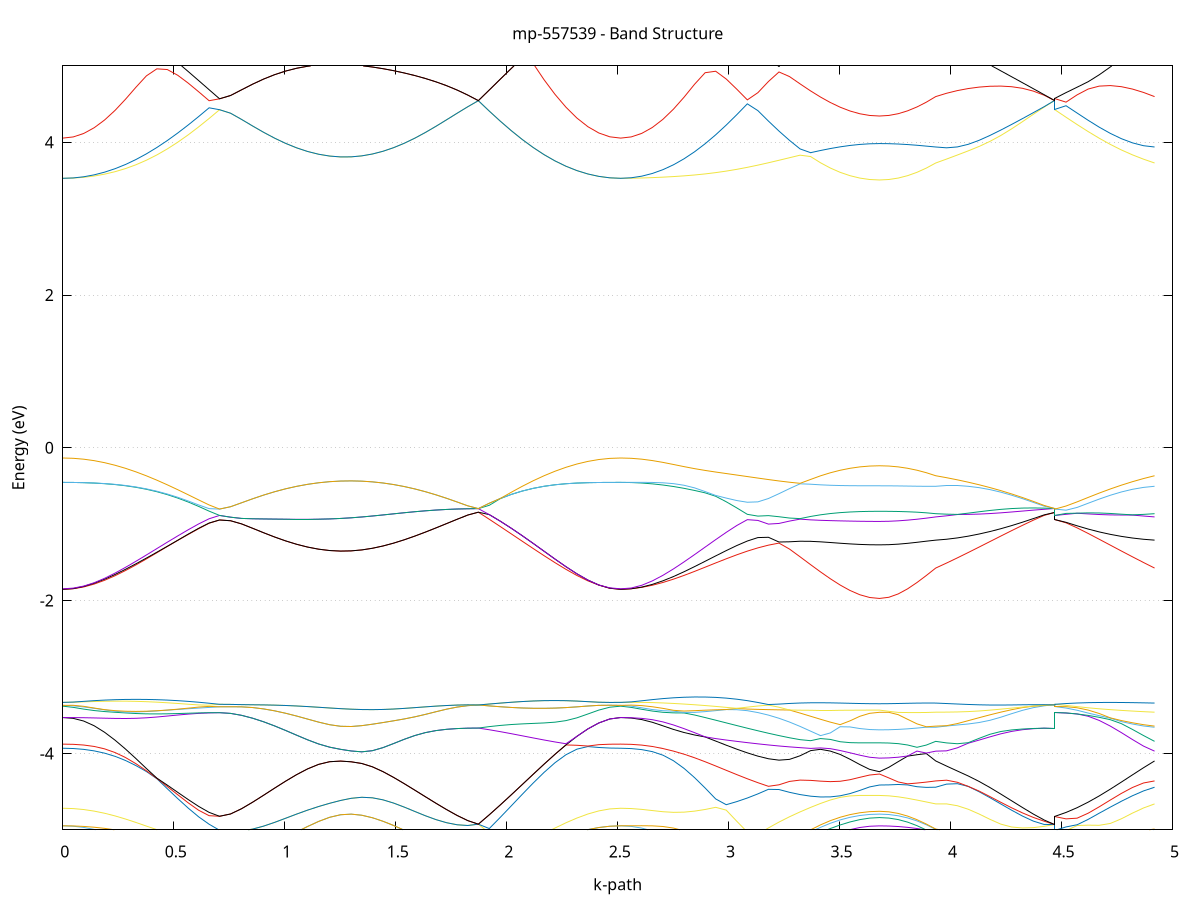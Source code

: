 set title 'mp-557539 - Band Structure'
set xlabel 'k-path'
set ylabel 'Energy (eV)'
set grid y
set yrange [-5:5]
set terminal png size 800,600
set output 'mp-557539_bands_gnuplot.png'
plot '-' using 1:2 with lines notitle, '-' using 1:2 with lines notitle, '-' using 1:2 with lines notitle, '-' using 1:2 with lines notitle, '-' using 1:2 with lines notitle, '-' using 1:2 with lines notitle, '-' using 1:2 with lines notitle, '-' using 1:2 with lines notitle, '-' using 1:2 with lines notitle, '-' using 1:2 with lines notitle, '-' using 1:2 with lines notitle, '-' using 1:2 with lines notitle, '-' using 1:2 with lines notitle, '-' using 1:2 with lines notitle, '-' using 1:2 with lines notitle, '-' using 1:2 with lines notitle, '-' using 1:2 with lines notitle, '-' using 1:2 with lines notitle, '-' using 1:2 with lines notitle, '-' using 1:2 with lines notitle, '-' using 1:2 with lines notitle, '-' using 1:2 with lines notitle, '-' using 1:2 with lines notitle, '-' using 1:2 with lines notitle, '-' using 1:2 with lines notitle, '-' using 1:2 with lines notitle, '-' using 1:2 with lines notitle, '-' using 1:2 with lines notitle, '-' using 1:2 with lines notitle, '-' using 1:2 with lines notitle, '-' using 1:2 with lines notitle, '-' using 1:2 with lines notitle, '-' using 1:2 with lines notitle, '-' using 1:2 with lines notitle, '-' using 1:2 with lines notitle, '-' using 1:2 with lines notitle, '-' using 1:2 with lines notitle, '-' using 1:2 with lines notitle, '-' using 1:2 with lines notitle, '-' using 1:2 with lines notitle, '-' using 1:2 with lines notitle, '-' using 1:2 with lines notitle, '-' using 1:2 with lines notitle, '-' using 1:2 with lines notitle, '-' using 1:2 with lines notitle, '-' using 1:2 with lines notitle, '-' using 1:2 with lines notitle, '-' using 1:2 with lines notitle, '-' using 1:2 with lines notitle, '-' using 1:2 with lines notitle, '-' using 1:2 with lines notitle, '-' using 1:2 with lines notitle, '-' using 1:2 with lines notitle, '-' using 1:2 with lines notitle, '-' using 1:2 with lines notitle, '-' using 1:2 with lines notitle, '-' using 1:2 with lines notitle, '-' using 1:2 with lines notitle, '-' using 1:2 with lines notitle, '-' using 1:2 with lines notitle, '-' using 1:2 with lines notitle, '-' using 1:2 with lines notitle, '-' using 1:2 with lines notitle, '-' using 1:2 with lines notitle, '-' using 1:2 with lines notitle, '-' using 1:2 with lines notitle, '-' using 1:2 with lines notitle, '-' using 1:2 with lines notitle, '-' using 1:2 with lines notitle, '-' using 1:2 with lines notitle, '-' using 1:2 with lines notitle, '-' using 1:2 with lines notitle, '-' using 1:2 with lines notitle, '-' using 1:2 with lines notitle, '-' using 1:2 with lines notitle, '-' using 1:2 with lines notitle, '-' using 1:2 with lines notitle, '-' using 1:2 with lines notitle, '-' using 1:2 with lines notitle, '-' using 1:2 with lines notitle, '-' using 1:2 with lines notitle, '-' using 1:2 with lines notitle, '-' using 1:2 with lines notitle, '-' using 1:2 with lines notitle, '-' using 1:2 with lines notitle, '-' using 1:2 with lines notitle, '-' using 1:2 with lines notitle, '-' using 1:2 with lines notitle, '-' using 1:2 with lines notitle, '-' using 1:2 with lines notitle, '-' using 1:2 with lines notitle, '-' using 1:2 with lines notitle, '-' using 1:2 with lines notitle, '-' using 1:2 with lines notitle, '-' using 1:2 with lines notitle, '-' using 1:2 with lines notitle
0.000000 -35.950851
0.047088 -35.950651
0.094176 -35.950051
0.141264 -35.949051
0.188352 -35.947651
0.235440 -35.945951
0.282528 -35.943851
0.329616 -35.941351
0.376704 -35.938651
0.423792 -35.935651
0.470880 -35.932351
0.517968 -35.928951
0.565056 -35.925351
0.612144 -35.921551
0.659232 -35.917951
0.706319 -35.914751
0.706319 -35.914751
0.755914 -35.919151
0.805509 -35.923951
0.855103 -35.928551
0.904698 -35.932951
0.954292 -35.936951
1.003887 -35.940551
1.053481 -35.943751
1.103076 -35.946351
1.152670 -35.948451
1.202265 -35.949851
1.251859 -35.950751
1.251859 -35.950751
1.299584 -35.950851
1.347309 -35.950451
1.395034 -35.949451
1.442759 -35.947751
1.490484 -35.945651
1.538208 -35.942951
1.585933 -35.939751
1.633658 -35.936151
1.681383 -35.932251
1.729108 -35.927951
1.776833 -35.923451
1.824558 -35.918851
1.872282 -35.914251
1.872282 -35.914251
1.921632 -35.918751
1.970981 -35.923051
2.020331 -35.927351
2.069680 -35.931351
2.119029 -35.935151
2.168379 -35.938651
2.217728 -35.941751
2.267078 -35.944451
2.316427 -35.946751
2.365776 -35.948551
2.415126 -35.949851
2.464475 -35.950551
2.513824 -35.950851
2.513824 -35.950851
2.561366 -35.950651
2.608908 -35.950151
2.656450 -35.949451
2.703991 -35.948851
2.751533 -35.948551
2.799075 -35.948451
2.846617 -35.948551
2.894158 -35.948651
2.941700 -35.948851
2.989242 -35.949151
3.036784 -35.949351
3.084325 -35.949651
3.131867 -35.949951
3.179409 -35.950251
3.226951 -35.950551
3.274492 -35.950751
3.322034 -35.951051
3.369576 -35.951251
3.369576 -35.951151
3.413892 -35.951351
3.458208 -35.951551
3.502524 -35.951751
3.546840 -35.951851
3.591156 -35.951951
3.635471 -35.952051
3.679787 -35.952051
3.679787 -35.952051
3.722014 -35.952051
3.764240 -35.951951
3.806467 -35.951751
3.848693 -35.951651
3.890919 -35.951451
3.933146 -35.951151
3.933146 -35.951151
3.981991 -35.951151
4.030837 -35.950351
4.079683 -35.948651
4.128528 -35.946251
4.177374 -35.943151
4.226220 -35.939351
4.275065 -35.935051
4.323911 -35.930151
4.372757 -35.925051
4.421602 -35.919551
4.470448 -35.914251
4.470448 -35.914751
4.520310 -35.920351
4.570172 -35.926151
4.620034 -35.931651
4.669895 -35.936751
4.719757 -35.941251
4.769619 -35.944951
4.819481 -35.947951
4.869343 -35.950051
4.919205 -35.951251
e
0.000000 -35.945651
0.047088 -35.945451
0.094176 -35.944951
0.141264 -35.944151
0.188352 -35.942951
0.235440 -35.941551
0.282528 -35.939751
0.329616 -35.937751
0.376704 -35.935551
0.423792 -35.933051
0.470880 -35.930251
0.517968 -35.927351
0.565056 -35.924351
0.612144 -35.921151
0.659232 -35.917751
0.706319 -35.914651
0.706319 -35.914651
0.755914 -35.918951
0.805509 -35.923751
0.855103 -35.928451
0.904698 -35.932751
0.954292 -35.936851
1.003887 -35.940451
1.053481 -35.943651
1.103076 -35.946251
1.152670 -35.948351
1.202265 -35.949751
1.251859 -35.950551
1.251859 -35.950551
1.299584 -35.950751
1.347309 -35.950351
1.395034 -35.949251
1.442759 -35.947651
1.490484 -35.945451
1.538208 -35.942751
1.585933 -35.939651
1.633658 -35.936051
1.681383 -35.932051
1.729108 -35.927851
1.776833 -35.923351
1.824558 -35.918751
1.872282 -35.914251
1.872282 -35.914251
1.921632 -35.917851
1.970981 -35.921651
2.020331 -35.925251
2.069680 -35.928751
2.119029 -35.932051
2.168379 -35.935051
2.217728 -35.937751
2.267078 -35.940051
2.316427 -35.942051
2.365776 -35.943551
2.415126 -35.944751
2.464475 -35.945351
2.513824 -35.945651
2.513824 -35.945651
2.561366 -35.945451
2.608908 -35.945251
2.656450 -35.944551
2.703991 -35.943251
2.751533 -35.941251
2.799075 -35.938551
2.846617 -35.935251
2.894158 -35.931651
2.941700 -35.927551
2.989242 -35.923351
3.036784 -35.918851
3.084325 -35.914951
3.131867 -35.918951
3.179409 -35.923151
3.226951 -35.927251
3.274492 -35.931451
3.322034 -35.935351
3.369576 -35.939051
3.369576 -35.939151
3.413892 -35.942151
3.458208 -35.944851
3.502524 -35.947051
3.546840 -35.948751
3.591156 -35.950051
3.635471 -35.950751
3.679787 -35.951051
3.679787 -35.951051
3.722014 -35.950751
3.764240 -35.949951
3.806467 -35.948651
3.848693 -35.946851
3.890919 -35.944551
3.933146 -35.941851
3.933146 -35.941851
3.981991 -35.939951
4.030837 -35.937851
4.079683 -35.935651
4.128528 -35.933351
4.177374 -35.930851
4.226220 -35.928251
4.275065 -35.925551
4.323911 -35.922851
4.372757 -35.919951
4.421602 -35.917151
4.470448 -35.914251
4.470448 -35.914651
4.520310 -35.917651
4.570172 -35.921151
4.620034 -35.924451
4.669895 -35.927751
4.719757 -35.930951
4.769619 -35.933951
4.819481 -35.936751
4.869343 -35.939351
4.919205 -35.941651
e
0.000000 -35.945551
0.047088 -35.945351
0.094176 -35.944851
0.141264 -35.944051
0.188352 -35.942951
0.235440 -35.941451
0.282528 -35.939651
0.329616 -35.937651
0.376704 -35.935251
0.423792 -35.932751
0.470880 -35.929951
0.517968 -35.927051
0.565056 -35.923951
0.612144 -35.920751
0.659232 -35.917451
0.706319 -35.914251
0.706319 -35.914251
0.755914 -35.914351
0.805509 -35.914351
0.855103 -35.914351
0.904698 -35.914351
0.954292 -35.914351
1.003887 -35.914351
1.053481 -35.914351
1.103076 -35.914351
1.152670 -35.914351
1.202265 -35.914351
1.251859 -35.914251
1.251859 -35.914251
1.299584 -35.914251
1.347309 -35.914251
1.395034 -35.914251
1.442759 -35.914251
1.490484 -35.914251
1.538208 -35.914251
1.585933 -35.914151
1.633658 -35.914151
1.681383 -35.914151
1.729108 -35.914151
1.776833 -35.914151
1.824558 -35.914151
1.872282 -35.914051
1.872282 -35.914051
1.921632 -35.917851
1.970981 -35.921551
2.020331 -35.925251
2.069680 -35.928751
2.119029 -35.931951
2.168379 -35.934951
2.217728 -35.937651
2.267078 -35.939951
2.316427 -35.941951
2.365776 -35.943551
2.415126 -35.944651
2.464475 -35.945351
2.513824 -35.945551
2.513824 -35.945551
2.561366 -35.945351
2.608908 -35.944551
2.656450 -35.943251
2.703991 -35.941551
2.751533 -35.939251
2.799075 -35.936651
2.846617 -35.933551
2.894158 -35.930151
2.941700 -35.926551
2.989242 -35.922651
3.036784 -35.918551
3.084325 -35.914451
3.131867 -35.918251
3.179409 -35.922751
3.226951 -35.927151
3.274492 -35.930951
3.322034 -35.934551
3.369576 -35.937751
3.369576 -35.937751
3.413892 -35.940451
3.458208 -35.942751
3.502524 -35.944751
3.546840 -35.946251
3.591156 -35.947351
3.635471 -35.948051
3.679787 -35.948251
3.679787 -35.948251
3.722014 -35.948051
3.764240 -35.947351
3.806467 -35.946151
3.848693 -35.944451
3.890919 -35.942351
3.933146 -35.939851
3.933146 -35.939851
3.981991 -35.938051
4.030837 -35.936151
4.079683 -35.934151
4.128528 -35.931951
4.177374 -35.929551
4.226220 -35.927151
4.275065 -35.924651
4.323911 -35.922051
4.372757 -35.919351
4.421602 -35.916651
4.470448 -35.914051
4.470448 -35.914251
4.520310 -35.917451
4.570172 -35.920651
4.620034 -35.923851
4.669895 -35.926951
4.719757 -35.929851
4.769619 -35.932651
4.819481 -35.935251
4.869343 -35.937651
4.919205 -35.939851
e
0.000000 -35.882051
0.047088 -35.882151
0.094176 -35.882751
0.141264 -35.883651
0.188352 -35.884851
0.235440 -35.886451
0.282528 -35.888351
0.329616 -35.890551
0.376704 -35.892951
0.423792 -35.895651
0.470880 -35.898451
0.517968 -35.901551
0.565056 -35.904651
0.612144 -35.907951
0.659232 -35.911251
0.706319 -35.914051
0.706319 -35.914051
0.755914 -35.914251
0.805509 -35.914251
0.855103 -35.914251
0.904698 -35.914251
0.954292 -35.914251
1.003887 -35.914251
1.053481 -35.914251
1.103076 -35.914251
1.152670 -35.914151
1.202265 -35.914151
1.251859 -35.914151
1.251859 -35.914151
1.299584 -35.914151
1.347309 -35.914151
1.395034 -35.914151
1.442759 -35.914151
1.490484 -35.914051
1.538208 -35.914051
1.585933 -35.914051
1.633658 -35.914051
1.681383 -35.914051
1.729108 -35.914051
1.776833 -35.914051
1.824558 -35.914051
1.872282 -35.914051
1.872282 -35.914051
1.921632 -35.910251
1.970981 -35.906451
2.020331 -35.902751
2.069680 -35.899251
2.119029 -35.895951
2.168379 -35.892851
2.217728 -35.890151
2.267078 -35.887751
2.316427 -35.885751
2.365776 -35.884151
2.415126 -35.882951
2.464475 -35.882251
2.513824 -35.882051
2.513824 -35.882051
2.561366 -35.882251
2.608908 -35.883151
2.656450 -35.884551
2.703991 -35.886451
2.751533 -35.888751
2.799075 -35.891651
2.846617 -35.894851
2.894158 -35.898351
2.941700 -35.902251
2.989242 -35.906251
3.036784 -35.910451
3.084325 -35.913951
3.131867 -35.910151
3.179409 -35.905951
3.226951 -35.901851
3.274492 -35.897951
3.322034 -35.894251
3.369576 -35.890951
3.369576 -35.890851
3.413892 -35.888051
3.458208 -35.885551
3.502524 -35.883551
3.546840 -35.881851
3.591156 -35.880751
3.635471 -35.880051
3.679787 -35.879751
3.679787 -35.879751
3.722014 -35.880051
3.764240 -35.880751
3.806467 -35.881951
3.848693 -35.883651
3.890919 -35.885751
3.933146 -35.888251
3.933146 -35.888251
3.981991 -35.890051
4.030837 -35.891951
4.079683 -35.893951
4.128528 -35.896151
4.177374 -35.898451
4.226220 -35.900851
4.275065 -35.903351
4.323911 -35.905951
4.372757 -35.908551
4.421602 -35.911351
4.470448 -35.914051
4.470448 -35.914051
4.520310 -35.910951
4.570172 -35.907651
4.620034 -35.904451
4.669895 -35.901351
4.719757 -35.898451
4.769619 -35.895651
4.819481 -35.892951
4.869343 -35.890551
4.919205 -35.888351
e
0.000000 -35.881951
0.047088 -35.882151
0.094176 -35.882651
0.141264 -35.883551
0.188352 -35.884751
0.235440 -35.886351
0.282528 -35.888151
0.329616 -35.890351
0.376704 -35.892751
0.423792 -35.895351
0.470880 -35.898151
0.517968 -35.901151
0.565056 -35.904351
0.612144 -35.907551
0.659232 -35.910851
0.706319 -35.913851
0.706319 -35.913851
0.755914 -35.909351
0.805509 -35.904451
0.855103 -35.899851
0.904698 -35.895451
0.954292 -35.891451
1.003887 -35.887751
1.053481 -35.884551
1.103076 -35.881951
1.152670 -35.879851
1.202265 -35.878351
1.251859 -35.877551
1.251859 -35.877551
1.299584 -35.877351
1.347309 -35.877751
1.395034 -35.878851
1.442759 -35.880451
1.490484 -35.882651
1.538208 -35.885351
1.585933 -35.888451
1.633658 -35.892051
1.681383 -35.896051
1.729108 -35.900251
1.776833 -35.904751
1.824558 -35.909451
1.872282 -35.913951
1.872282 -35.913951
1.921632 -35.910151
1.970981 -35.906351
2.020331 -35.902651
2.069680 -35.899151
2.119029 -35.895851
2.168379 -35.892751
2.217728 -35.890051
2.267078 -35.887651
2.316427 -35.885651
2.365776 -35.884051
2.415126 -35.882851
2.464475 -35.882151
2.513824 -35.881951
2.513824 -35.881951
2.561366 -35.882051
2.608908 -35.882351
2.656450 -35.883051
2.703991 -35.884251
2.751533 -35.886351
2.799075 -35.889051
2.846617 -35.892351
2.894158 -35.896051
2.941700 -35.900151
2.989242 -35.904451
3.036784 -35.908951
3.084325 -35.913451
3.131867 -35.909651
3.179409 -35.905051
3.226951 -35.900651
3.274492 -35.896351
3.322034 -35.892351
3.369576 -35.888751
3.369576 -35.888951
3.413892 -35.885851
3.458208 -35.883251
3.502524 -35.880951
3.546840 -35.879251
3.591156 -35.877951
3.635471 -35.877151
3.679787 -35.876951
3.679787 -35.876951
3.722014 -35.877151
3.764240 -35.878051
3.806467 -35.879351
3.848693 -35.881251
3.890919 -35.883651
3.933146 -35.886451
3.933146 -35.886451
3.981991 -35.888351
4.030837 -35.890451
4.079683 -35.892751
4.128528 -35.895051
4.177374 -35.897551
4.226220 -35.900251
4.275065 -35.902951
4.323911 -35.905651
4.372757 -35.908551
4.421602 -35.911251
4.470448 -35.913951
4.470448 -35.913851
4.520310 -35.910651
4.570172 -35.907151
4.620034 -35.903751
4.669895 -35.900451
4.719757 -35.897251
4.769619 -35.894151
4.819481 -35.891351
4.869343 -35.888651
4.919205 -35.886251
e
0.000000 -35.876451
0.047088 -35.876651
0.094176 -35.877251
0.141264 -35.878251
0.188352 -35.879751
0.235440 -35.881451
0.282528 -35.883651
0.329616 -35.886051
0.376704 -35.888851
0.423792 -35.891951
0.470880 -35.895151
0.517968 -35.898651
0.565056 -35.902351
0.612144 -35.906051
0.659232 -35.909951
0.706319 -35.913751
0.706319 -35.913751
0.755914 -35.909151
0.805509 -35.904351
0.855103 -35.899751
0.904698 -35.895351
0.954292 -35.891251
1.003887 -35.887651
1.053481 -35.884451
1.103076 -35.881751
1.152670 -35.879651
1.202265 -35.878251
1.251859 -35.877451
1.251859 -35.877451
1.299584 -35.877251
1.347309 -35.877651
1.395034 -35.878651
1.442759 -35.880351
1.490484 -35.882451
1.538208 -35.885151
1.585933 -35.888351
1.633658 -35.891951
1.681383 -35.895851
1.729108 -35.900151
1.776833 -35.904651
1.824558 -35.909251
1.872282 -35.913951
1.872282 -35.913951
1.921632 -35.909751
1.970981 -35.905251
2.020331 -35.900951
2.069680 -35.896851
2.119029 -35.892951
2.168379 -35.889351
2.217728 -35.886051
2.267078 -35.883251
2.316427 -35.880851
2.365776 -35.878951
2.415126 -35.877551
2.464475 -35.876751
2.513824 -35.876451
2.513824 -35.876451
2.561366 -35.876651
2.608908 -35.877251
2.656450 -35.877951
2.703991 -35.878551
2.751533 -35.878951
2.799075 -35.879151
2.846617 -35.879151
2.894158 -35.879051
2.941700 -35.878951
2.989242 -35.878751
3.036784 -35.878551
3.084325 -35.878351
3.131867 -35.878051
3.179409 -35.877851
3.226951 -35.877651
3.274492 -35.877451
3.322034 -35.877251
3.369576 -35.877051
3.369576 -35.876951
3.413892 -35.876751
3.458208 -35.876651
3.502524 -35.876451
3.546840 -35.876351
3.591156 -35.876251
3.635471 -35.876251
3.679787 -35.876251
3.679787 -35.876251
3.722014 -35.876251
3.764240 -35.876351
3.806467 -35.876451
3.848693 -35.876551
3.890919 -35.876751
3.933146 -35.876951
3.933146 -35.876951
3.981991 -35.876951
4.030837 -35.877751
4.079683 -35.879351
4.128528 -35.881751
4.177374 -35.884851
4.226220 -35.888651
4.275065 -35.892951
4.323911 -35.897751
4.372757 -35.902951
4.421602 -35.908451
4.470448 -35.913951
4.470448 -35.913751
4.520310 -35.908251
4.570172 -35.902451
4.620034 -35.896851
4.669895 -35.891751
4.719757 -35.887251
4.769619 -35.883451
4.819481 -35.880451
4.869343 -35.878251
4.919205 -35.877051
e
0.000000 -23.032551
0.047088 -23.030751
0.094176 -23.025551
0.141264 -23.016851
0.188352 -23.004751
0.235440 -22.989651
0.282528 -22.971451
0.329616 -22.950551
0.376704 -22.927051
0.423792 -22.901351
0.470880 -22.873551
0.517968 -22.844351
0.565056 -22.813851
0.612144 -22.782451
0.659232 -22.750751
0.706319 -22.719351
0.706319 -22.719351
0.755914 -22.720951
0.805509 -22.725551
0.855103 -22.732551
0.904698 -22.741251
0.954292 -22.750851
1.003887 -22.760251
1.053481 -22.769251
1.103076 -22.777351
1.152670 -22.784051
1.202265 -22.789151
1.251859 -22.792451
1.251859 -22.792451
1.299584 -22.793851
1.347309 -22.793651
1.395034 -22.791651
1.442759 -22.788051
1.490484 -22.782951
1.538208 -22.776751
1.585933 -22.769551
1.633658 -22.761951
1.681383 -22.754451
1.729108 -22.747751
1.776833 -22.742151
1.824558 -22.738451
1.872282 -22.737151
1.872282 -22.737151
1.921632 -22.773351
1.970981 -22.808651
2.020331 -22.842951
2.069680 -22.875451
2.119029 -22.905951
2.168379 -22.934051
2.217728 -22.959051
2.267078 -22.980951
2.316427 -22.999151
2.365776 -23.013651
2.415126 -23.023951
2.464475 -23.030351
2.513824 -23.032551
2.513824 -23.032551
2.561366 -23.030751
2.608908 -23.025451
2.656450 -23.016751
2.703991 -23.004951
2.751533 -22.990351
2.799075 -22.973251
2.846617 -22.954051
2.894158 -22.933451
2.941700 -22.911951
2.989242 -22.890651
3.036784 -22.869751
3.084325 -22.850251
3.131867 -22.832551
3.179409 -22.816851
3.226951 -22.803251
3.274492 -22.791751
3.322034 -22.782151
3.369576 -22.800451
3.369576 -22.800451
3.413892 -22.819951
3.458208 -22.836951
3.502524 -22.851051
3.546840 -22.862351
3.591156 -22.870251
3.635471 -22.875151
3.679787 -22.876751
3.679787 -22.876751
3.722014 -22.875151
3.764240 -22.870251
3.806467 -22.862051
3.848693 -22.850751
3.890919 -22.836351
3.933146 -22.819251
3.933146 -22.819251
3.981991 -22.808251
4.030837 -22.797951
4.079683 -22.787951
4.128528 -22.778551
4.177374 -22.770851
4.226220 -22.764051
4.275065 -22.756351
4.323911 -22.748851
4.372757 -22.742651
4.421602 -22.738551
4.470448 -22.737151
4.470448 -22.719351
4.520310 -22.722651
4.570172 -22.729651
4.620034 -22.739351
4.669895 -22.750951
4.719757 -22.763451
4.769619 -22.777051
4.819481 -22.790951
4.869343 -22.805151
4.919205 -22.819251
e
0.000000 -22.711551
0.047088 -22.710951
0.094176 -22.708951
0.141264 -22.705651
0.188352 -22.700951
0.235440 -22.695051
0.282528 -22.687951
0.329616 -22.679751
0.376704 -22.670551
0.423792 -22.660851
0.470880 -22.651151
0.517968 -22.643651
0.565056 -22.644751
0.612144 -22.662051
0.659232 -22.689051
0.706319 -22.719351
0.706319 -22.719351
0.755914 -22.720951
0.805509 -22.725551
0.855103 -22.732551
0.904698 -22.741251
0.954292 -22.750851
1.003887 -22.760251
1.053481 -22.769251
1.103076 -22.777351
1.152670 -22.784051
1.202265 -22.789151
1.251859 -22.792451
1.251859 -22.792451
1.299584 -22.793851
1.347309 -22.793551
1.395034 -22.791651
1.442759 -22.788051
1.490484 -22.782951
1.538208 -22.776751
1.585933 -22.769551
1.633658 -22.761951
1.681383 -22.754451
1.729108 -22.747751
1.776833 -22.742151
1.824558 -22.738451
1.872282 -22.737151
1.872282 -22.737151
1.921632 -22.700851
1.970981 -22.664751
2.020331 -22.629751
2.069680 -22.629451
2.119029 -22.645451
2.168379 -22.660151
2.217728 -22.673151
2.267078 -22.684551
2.316427 -22.694151
2.365776 -22.701651
2.415126 -22.707051
2.464475 -22.710451
2.513824 -22.711551
2.513824 -22.711551
2.561366 -22.711251
2.608908 -22.710151
2.656450 -22.708251
2.703991 -22.705551
2.751533 -22.702051
2.799075 -22.697551
2.846617 -22.691851
2.894158 -22.684551
2.941700 -22.675851
2.989242 -22.665351
3.036784 -22.653051
3.084325 -22.638751
3.131867 -22.666351
3.179409 -22.695451
3.226951 -22.724151
3.274492 -22.751451
3.322034 -22.777051
3.369576 -22.774251
3.369576 -22.774251
3.413892 -22.768251
3.458208 -22.763351
3.502524 -22.759551
3.546840 -22.756851
3.591156 -22.755051
3.635471 -22.753951
3.679787 -22.753551
3.679787 -22.753551
3.722014 -22.754151
3.764240 -22.755651
3.806467 -22.758051
3.848693 -22.761551
3.890919 -22.766251
3.933146 -22.771951
3.933146 -22.771951
3.981991 -22.777451
4.030837 -22.779851
4.079683 -22.779351
4.128528 -22.776151
4.177374 -22.769651
4.226220 -22.761451
4.275065 -22.753951
4.323911 -22.747351
4.372757 -22.742051
4.421602 -22.738451
4.470448 -22.737151
4.470448 -22.719351
4.520310 -22.720451
4.570172 -22.725851
4.620034 -22.734551
4.669895 -22.744651
4.719757 -22.754451
4.769619 -22.762951
4.819481 -22.769051
4.869343 -22.772251
4.919205 -22.771951
e
0.000000 -22.711551
0.047088 -22.710751
0.094176 -22.708451
0.141264 -22.704551
0.188352 -22.699151
0.235440 -22.692351
0.282528 -22.684151
0.329616 -22.674651
0.376704 -22.664151
0.423792 -22.652451
0.470880 -22.640051
0.517968 -22.626851
0.565056 -22.613151
0.612144 -22.599251
0.659232 -22.585951
0.706319 -22.576551
0.706319 -22.576551
0.755914 -22.579551
0.805509 -22.584451
0.855103 -22.588751
0.904698 -22.591951
0.954292 -22.594151
1.003887 -22.595351
1.053481 -22.596051
1.103076 -22.596151
1.152670 -22.596051
1.202265 -22.595451
1.251859 -22.594751
1.251859 -22.594751
1.299584 -22.593951
1.347309 -22.592851
1.395034 -22.591751
1.442759 -22.590351
1.490484 -22.588751
1.538208 -22.587051
1.585933 -22.585051
1.633658 -22.582551
1.681383 -22.579551
1.729108 -22.575951
1.776833 -22.571251
1.824558 -22.565251
1.872282 -22.557751
1.872282 -22.557751
1.921632 -22.576651
1.970981 -22.594851
2.020331 -22.612451
2.069680 -22.629451
2.119029 -22.645451
2.168379 -22.660151
2.217728 -22.673151
2.267078 -22.684551
2.316427 -22.694151
2.365776 -22.701651
2.415126 -22.707051
2.464475 -22.710451
2.513824 -22.711551
2.513824 -22.711551
2.561366 -22.710551
2.608908 -22.707251
2.656450 -22.702051
2.703991 -22.694751
2.751533 -22.685651
2.799075 -22.674951
2.846617 -22.662651
2.894158 -22.649151
2.941700 -22.634951
2.989242 -22.621351
3.036784 -22.617251
3.084325 -22.638051
3.131867 -22.623151
3.179409 -22.609651
3.226951 -22.611851
3.274492 -22.624851
3.322034 -22.638751
3.369576 -22.651751
3.369576 -22.651751
3.413892 -22.662551
3.458208 -22.671651
3.502524 -22.679351
3.546840 -22.685351
3.591156 -22.689651
3.635471 -22.692151
3.679787 -22.692951
3.679787 -22.692951
3.722014 -22.691851
3.764240 -22.688851
3.806467 -22.683751
3.848693 -22.676851
3.890919 -22.668151
3.933146 -22.657651
3.933146 -22.657651
3.981991 -22.649351
4.030837 -22.640751
4.079683 -22.631551
4.128528 -22.622151
4.177374 -22.612651
4.226220 -22.603151
4.275065 -22.593651
4.323911 -22.584151
4.372757 -22.575151
4.421602 -22.566351
4.470448 -22.557751
4.470448 -22.576551
4.520310 -22.589051
4.570172 -22.599451
4.620034 -22.608551
4.669895 -22.617251
4.719757 -22.625651
4.769619 -22.633951
4.819481 -22.642051
4.869343 -22.649951
4.919205 -22.657651
e
0.000000 -22.430951
0.047088 -22.431751
0.094176 -22.434151
0.141264 -22.438251
0.188352 -22.444051
0.235440 -22.452551
0.282528 -22.464651
0.329616 -22.481951
0.376704 -22.502751
0.423792 -22.526051
0.470880 -22.550451
0.517968 -22.573751
0.565056 -22.589151
0.612144 -22.589251
0.659232 -22.580951
0.706319 -22.576551
0.706319 -22.576551
0.755914 -22.579551
0.805509 -22.584451
0.855103 -22.588751
0.904698 -22.591951
0.954292 -22.594151
1.003887 -22.595351
1.053481 -22.596051
1.103076 -22.596151
1.152670 -22.596051
1.202265 -22.595451
1.251859 -22.594751
1.251859 -22.594751
1.299584 -22.593951
1.347309 -22.592851
1.395034 -22.591751
1.442759 -22.590351
1.490484 -22.588751
1.538208 -22.587051
1.585933 -22.585051
1.633658 -22.582551
1.681383 -22.579551
1.729108 -22.575951
1.776833 -22.571251
1.824558 -22.565251
1.872282 -22.557751
1.872282 -22.557751
1.921632 -22.576651
1.970981 -22.594851
2.020331 -22.612451
2.069680 -22.596351
2.119029 -22.564651
2.168379 -22.535551
2.217728 -22.509051
2.267078 -22.486051
2.316427 -22.466751
2.365776 -22.451151
2.415126 -22.440051
2.464475 -22.433251
2.513824 -22.430951
2.513824 -22.430951
2.561366 -22.431651
2.608908 -22.433851
2.656450 -22.437651
2.703991 -22.443451
2.751533 -22.451451
2.799075 -22.468351
2.846617 -22.490951
2.894158 -22.515651
2.941700 -22.541951
2.989242 -22.568151
3.036784 -22.585351
3.084325 -22.577851
3.131867 -22.568951
3.179409 -22.580951
3.226951 -22.575351
3.274492 -22.557351
3.322034 -22.537751
3.369576 -22.518651
3.369576 -22.518651
3.413892 -22.502651
3.458208 -22.489751
3.502524 -22.482551
3.546840 -22.480851
3.591156 -22.480851
3.635471 -22.481151
3.679787 -22.481351
3.679787 -22.481351
3.722014 -22.481251
3.764240 -22.481051
3.806467 -22.480751
3.848693 -22.480951
3.890919 -22.482851
3.933146 -22.492951
3.933146 -22.492951
3.981991 -22.503551
4.030837 -22.514651
4.079683 -22.525551
4.128528 -22.536151
4.177374 -22.546051
4.226220 -22.554651
4.275065 -22.561651
4.323911 -22.565851
4.372757 -22.566951
4.421602 -22.564351
4.470448 -22.557751
4.470448 -22.576551
4.520310 -22.562151
4.570172 -22.556951
4.620034 -22.552851
4.669895 -22.545951
4.719757 -22.536851
4.769619 -22.526551
4.819481 -22.515551
4.869343 -22.504151
4.919205 -22.492951
e
0.000000 -22.400851
0.047088 -22.402451
0.094176 -22.407151
0.141264 -22.414951
0.188352 -22.425351
0.235440 -22.437851
0.282528 -22.450351
0.329616 -22.461751
0.376704 -22.472851
0.423792 -22.484451
0.470880 -22.496751
0.517968 -22.509751
0.565056 -22.523251
0.612144 -22.536751
0.659232 -22.549451
0.706319 -22.555151
0.706319 -22.555151
0.755914 -22.550651
0.805509 -22.540751
0.855103 -22.528951
0.904698 -22.516651
0.954292 -22.504551
1.003887 -22.493051
1.053481 -22.482851
1.103076 -22.474151
1.152670 -22.467451
1.202265 -22.462551
1.251859 -22.459951
1.251859 -22.459951
1.299584 -22.459451
1.347309 -22.461051
1.395034 -22.464551
1.442759 -22.469951
1.490484 -22.477051
1.538208 -22.485651
1.585933 -22.495451
1.633658 -22.506151
1.681383 -22.517251
1.729108 -22.528551
1.776833 -22.539251
1.824558 -22.549151
1.872282 -22.557751
1.872282 -22.557751
1.921632 -22.539151
1.970981 -22.520551
2.020331 -22.502651
2.069680 -22.485251
2.119029 -22.469051
2.168379 -22.454051
2.217728 -22.440551
2.267078 -22.428851
2.316427 -22.419051
2.365776 -22.411151
2.415126 -22.405451
2.464475 -22.401951
2.513824 -22.400851
2.513824 -22.400851
2.561366 -22.402751
2.608908 -22.408651
2.656450 -22.418351
2.703991 -22.431651
2.751533 -22.448451
2.799075 -22.461651
2.846617 -22.473851
2.894158 -22.487651
2.941700 -22.502651
2.989242 -22.518951
3.036784 -22.535751
3.084325 -22.552651
3.131867 -22.562651
3.179409 -22.546451
3.226951 -22.530151
3.274492 -22.514551
3.322034 -22.499851
3.369576 -22.486351
3.369576 -22.486351
3.413892 -22.474951
3.458208 -22.465751
3.502524 -22.462351
3.546840 -22.455551
3.591156 -22.449151
3.635471 -22.444951
3.679787 -22.443451
3.679787 -22.443451
3.722014 -22.444351
3.764240 -22.447651
3.806467 -22.455251
3.848693 -22.465451
3.890919 -22.478151
3.933146 -22.488151
3.933146 -22.488151
3.981991 -22.492651
4.030837 -22.497951
4.079683 -22.503551
4.128528 -22.509551
4.177374 -22.515451
4.226220 -22.521751
4.275065 -22.528151
4.323911 -22.534951
4.372757 -22.542251
4.421602 -22.549851
4.470448 -22.557751
4.470448 -22.555151
4.520310 -22.557651
4.570172 -22.546151
4.620034 -22.536451
4.669895 -22.528451
4.719757 -22.520051
4.769619 -22.511551
4.819481 -22.503151
4.869343 -22.495251
4.919205 -22.488151
e
0.000000 -22.400851
0.047088 -22.401851
0.094176 -22.404751
0.141264 -22.409451
0.188352 -22.416151
0.235440 -22.424451
0.282528 -22.434351
0.329616 -22.445751
0.376704 -22.458351
0.423792 -22.471851
0.470880 -22.486251
0.517968 -22.501251
0.565056 -22.516551
0.612144 -22.531651
0.659232 -22.545851
0.706319 -22.555151
0.706319 -22.555151
0.755914 -22.550651
0.805509 -22.540751
0.855103 -22.528951
0.904698 -22.516651
0.954292 -22.504551
1.003887 -22.493051
1.053481 -22.482851
1.103076 -22.474151
1.152670 -22.467451
1.202265 -22.462551
1.251859 -22.459951
1.251859 -22.459951
1.299584 -22.459451
1.347309 -22.461051
1.395034 -22.464551
1.442759 -22.469951
1.490484 -22.477051
1.538208 -22.485651
1.585933 -22.495451
1.633658 -22.506051
1.681383 -22.517251
1.729108 -22.528551
1.776833 -22.539251
1.824558 -22.549151
1.872282 -22.557751
1.872282 -22.557751
1.921632 -22.539151
1.970981 -22.520551
2.020331 -22.502651
2.069680 -22.485251
2.119029 -22.469051
2.168379 -22.454051
2.217728 -22.440551
2.267078 -22.428851
2.316427 -22.419051
2.365776 -22.411151
2.415126 -22.405451
2.464475 -22.401951
2.513824 -22.400851
2.513824 -22.400851
2.561366 -22.401551
2.608908 -22.403351
2.656450 -22.406251
2.703991 -22.409751
2.751533 -22.413451
2.799075 -22.417151
2.846617 -22.420851
2.894158 -22.424451
2.941700 -22.428151
2.989242 -22.431951
3.036784 -22.435951
3.084325 -22.439851
3.131867 -22.444051
3.179409 -22.448151
3.226951 -22.452351
3.274492 -22.456251
3.322034 -22.459951
3.369576 -22.463251
3.369576 -22.463251
3.413892 -22.465451
3.458208 -22.464951
3.502524 -22.456651
3.546840 -22.450051
3.591156 -22.445351
3.635471 -22.442351
3.679787 -22.441251
3.679787 -22.441251
3.722014 -22.442851
3.764240 -22.447051
3.806467 -22.451251
3.848693 -22.456451
3.890919 -22.461251
3.933146 -22.463851
3.933146 -22.463851
3.981991 -22.463151
4.030837 -22.464651
4.079683 -22.468851
4.128528 -22.475751
4.177374 -22.485151
4.226220 -22.496451
4.275065 -22.509251
4.323911 -22.522751
4.372757 -22.536151
4.421602 -22.548151
4.470448 -22.557751
4.470448 -22.555151
4.520310 -22.550351
4.570172 -22.543551
4.620034 -22.528851
4.669895 -22.512651
4.719757 -22.497751
4.769619 -22.485051
4.819481 -22.474951
4.869343 -22.467951
4.919205 -22.463851
e
0.000000 -6.287251
0.047088 -6.283551
0.094176 -6.272551
0.141264 -6.254551
0.188352 -6.229951
0.235440 -6.199151
0.282528 -6.162751
0.329616 -6.122051
0.376704 -6.078451
0.423792 -6.032951
0.470880 -5.986551
0.517968 -5.940151
0.565056 -5.894751
0.612144 -5.852051
0.659232 -5.814851
0.706319 -5.788851
0.706319 -5.788851
0.755914 -5.819051
0.805509 -5.885551
0.855103 -5.962851
0.904698 -6.040651
0.954292 -6.114551
1.003887 -6.181751
1.053481 -6.240651
1.103076 -6.289851
1.152670 -6.328551
1.202265 -6.355851
1.251859 -6.371251
1.251859 -6.371251
1.299584 -6.374551
1.347309 -6.366451
1.395034 -6.346951
1.442759 -6.316251
1.490484 -6.274751
1.538208 -6.222951
1.585933 -6.161451
1.633658 -6.091251
1.681383 -6.013651
1.729108 -5.930151
1.776833 -5.843651
1.824558 -5.759651
1.872282 -5.692551
1.872282 -5.692551
1.921632 -5.768351
1.970981 -5.841951
2.020331 -5.912151
2.069680 -5.978051
2.119029 -6.038851
2.168379 -6.093951
2.217728 -6.142651
2.267078 -6.184751
2.316427 -6.219651
2.365776 -6.247151
2.415126 -6.266851
2.464475 -6.280651
2.513824 -6.287251
2.513824 -6.287251
2.561366 -6.284751
2.608908 -6.281751
2.656450 -6.278651
2.703991 -6.276051
2.751533 -6.275051
2.799075 -6.276251
2.846617 -6.279951
2.894158 -6.286151
2.941700 -6.294451
2.989242 -6.304351
3.036784 -6.315251
3.084325 -6.326651
3.131867 -6.338251
3.179409 -6.349651
3.226951 -6.360551
3.274492 -6.370851
3.322034 -6.380351
3.369576 -6.389051
3.369576 -6.389051
3.413892 -6.396351
3.458208 -6.402751
3.502524 -6.408351
3.546840 -6.412951
3.591156 -6.416551
3.635471 -6.418751
3.679787 -6.419551
3.679787 -6.419551
3.722014 -6.418651
3.764240 -6.415951
3.806467 -6.411551
3.848693 -6.405651
3.890919 -6.398351
3.933146 -6.389751
3.933146 -6.389751
3.981991 -6.387351
4.030837 -6.369751
4.079683 -6.337351
4.128528 -6.290351
4.177374 -6.229551
4.226220 -6.155951
4.275065 -6.070851
4.323911 -5.976251
4.372757 -5.874951
4.421602 -5.773251
4.470448 -5.692551
4.470448 -5.788851
4.520310 -5.827851
4.570172 -5.884151
4.620034 -5.996051
4.669895 -6.097851
4.719757 -6.187151
4.769619 -6.262151
4.819481 -6.321451
4.869343 -6.364251
4.919205 -6.389751
e
0.000000 -6.282851
0.047088 -6.279251
0.094176 -6.268351
0.141264 -6.250351
0.188352 -6.225551
0.235440 -6.194351
0.282528 -6.157251
0.329616 -6.114551
0.376704 -6.066251
0.423792 -6.013051
0.470880 -5.955751
0.517968 -5.895051
0.565056 -5.832051
0.612144 -5.797251
0.659232 -5.781551
0.706319 -5.788851
0.706319 -5.788851
0.755914 -5.819051
0.805509 -5.885551
0.855103 -5.962851
0.904698 -6.040651
0.954292 -6.114451
1.003887 -6.181751
1.053481 -6.240551
1.103076 -6.289851
1.152670 -6.328551
1.202265 -6.355751
1.251859 -6.371151
1.251859 -6.371151
1.299584 -6.374551
1.347309 -6.366451
1.395034 -6.346951
1.442759 -6.316251
1.490484 -6.274751
1.538208 -6.222851
1.585933 -6.161451
1.633658 -6.091251
1.681383 -6.013551
1.729108 -5.930151
1.776833 -5.843651
1.824558 -5.759651
1.872282 -5.692551
1.872282 -5.692551
1.921632 -5.768351
1.970981 -5.841951
2.020331 -5.912151
2.069680 -5.978051
2.119029 -6.038851
2.168379 -6.093951
2.217728 -6.142651
2.267078 -6.184751
2.316427 -6.219651
2.365776 -6.247151
2.415126 -6.266851
2.464475 -6.278851
2.513824 -6.282851
2.513824 -6.282851
2.561366 -6.279051
2.608908 -6.263751
2.656450 -6.237451
2.703991 -6.200951
2.751533 -6.154851
2.799075 -6.099551
2.846617 -6.035851
2.894158 -5.964451
2.941700 -5.886151
2.989242 -5.802151
3.036784 -5.739451
3.084325 -5.741251
3.131867 -5.801851
3.179409 -5.876351
3.226951 -5.952151
3.274492 -6.025651
3.322034 -6.095351
3.369576 -6.159751
3.369576 -6.159751
3.413892 -6.214151
3.458208 -6.262151
3.502524 -6.302851
3.546840 -6.335351
3.591156 -6.359151
3.635471 -6.373651
3.679787 -6.378551
3.679787 -6.378551
3.722014 -6.373851
3.764240 -6.359851
3.806467 -6.336951
3.848693 -6.305651
3.890919 -6.266551
3.933146 -6.220551
3.933146 -6.220551
3.981991 -6.184251
4.030837 -6.142251
4.079683 -6.094951
4.128528 -6.042451
4.177374 -5.985451
4.226220 -5.928751
4.275065 -5.885551
4.323911 -5.840251
4.372757 -5.792951
4.421602 -5.743651
4.470448 -5.692551
4.470448 -5.788851
4.520310 -5.781851
4.570172 -5.880151
4.620034 -5.936351
4.669895 -5.992151
4.719757 -6.045651
4.769619 -6.095751
4.819481 -6.141851
4.869343 -6.183551
4.919205 -6.220551
e
0.000000 -6.282851
0.047088 -6.278551
0.094176 -6.265651
0.141264 -6.244351
0.188352 -6.215351
0.235440 -6.179051
0.282528 -6.136451
0.329616 -6.088651
0.376704 -6.036951
0.423792 -5.983151
0.470880 -5.929151
0.517968 -5.877451
0.565056 -5.831651
0.612144 -5.767751
0.659232 -5.703451
0.706319 -5.640551
0.706319 -5.640551
0.755914 -5.639751
0.805509 -5.639951
0.855103 -5.642051
0.904698 -5.645851
0.954292 -5.651351
1.003887 -5.658351
1.053481 -5.666651
1.103076 -5.675551
1.152670 -5.684051
1.202265 -5.691051
1.251859 -5.695451
1.251859 -5.695451
1.299584 -5.696851
1.347309 -5.695151
1.395034 -5.690851
1.442759 -5.684551
1.490484 -5.677151
1.538208 -5.669651
1.585933 -5.662851
1.633658 -5.657351
1.681383 -5.653451
1.729108 -5.651551
1.776833 -5.652451
1.824558 -5.660751
1.872282 -5.692451
1.872282 -5.692451
1.921632 -5.616151
1.970981 -5.659851
2.020331 -5.739851
2.069680 -5.822851
2.119029 -5.906551
2.168379 -5.987551
2.217728 -6.062351
2.267078 -6.128551
2.316427 -6.184451
2.365776 -6.228951
2.415126 -6.261151
2.464475 -6.278851
2.513824 -6.282851
2.513824 -6.282851
2.561366 -6.277351
2.608908 -6.260951
2.656450 -6.233951
2.703991 -6.196551
2.751533 -6.149151
2.799075 -6.092551
2.846617 -6.027551
2.894158 -5.955351
2.941700 -5.878251
2.989242 -5.800851
3.036784 -5.721351
3.084325 -5.739951
3.131867 -5.784951
3.179409 -5.843151
3.226951 -5.907551
3.274492 -5.973151
3.322034 -6.036451
3.369576 -6.095251
3.369576 -6.095251
3.413892 -6.144451
3.458208 -6.187151
3.502524 -6.222751
3.546840 -6.250651
3.591156 -6.270651
3.635471 -6.282551
3.679787 -6.286551
3.679787 -6.286551
3.722014 -6.282351
3.764240 -6.269651
3.806467 -6.248451
3.848693 -6.219151
3.890919 -6.181951
3.933146 -6.137351
3.933146 -6.137351
3.981991 -6.109051
4.030837 -6.078051
4.079683 -6.044451
4.128528 -6.008251
4.177374 -5.969651
4.226220 -5.924551
4.275065 -5.861051
4.323911 -5.796551
4.372757 -5.734551
4.421602 -5.686151
4.470448 -5.692451
4.470448 -5.640551
4.520310 -5.759451
4.570172 -5.799851
4.620034 -5.843051
4.669895 -5.894051
4.719757 -5.947151
4.769619 -5.999451
4.819481 -6.049251
4.869343 -6.095551
4.919205 -6.137351
e
0.000000 -5.822051
0.047088 -5.819951
0.094176 -5.813751
0.141264 -5.803251
0.188352 -5.787851
0.235440 -5.767051
0.282528 -5.740351
0.329616 -5.707351
0.376704 -5.667951
0.423792 -5.631851
0.470880 -5.597151
0.517968 -5.568351
0.565056 -5.550751
0.612144 -5.547451
0.659232 -5.581651
0.706319 -5.640551
0.706319 -5.640551
0.755914 -5.639751
0.805509 -5.639951
0.855103 -5.642051
0.904698 -5.645851
0.954292 -5.651251
1.003887 -5.658351
1.053481 -5.666651
1.103076 -5.675551
1.152670 -5.684051
1.202265 -5.690951
1.251859 -5.695451
1.251859 -5.695451
1.299584 -5.696751
1.347309 -5.695151
1.395034 -5.690751
1.442759 -5.684451
1.490484 -5.677051
1.538208 -5.669551
1.585933 -5.662851
1.633658 -5.657351
1.681383 -5.653451
1.729108 -5.651451
1.776833 -5.652451
1.824558 -5.660751
1.872282 -5.692451
1.872282 -5.692451
1.921632 -5.616051
1.970981 -5.542051
2.020331 -5.478451
2.069680 -5.551851
2.119029 -5.618951
2.168379 -5.672651
2.217728 -5.715651
2.267078 -5.749951
2.316427 -5.776751
2.365776 -5.796851
2.415126 -5.810951
2.464475 -5.819251
2.513824 -5.822051
2.513824 -5.822051
2.561366 -5.820151
2.608908 -5.815551
2.656450 -5.808051
2.703991 -5.798351
2.751533 -5.785751
2.799075 -5.769551
2.846617 -5.749251
2.894158 -5.730651
2.941700 -5.714751
2.989242 -5.706251
3.036784 -5.703951
3.084325 -5.618451
3.131867 -5.529051
3.179409 -5.475751
3.226951 -5.458751
3.274492 -5.556951
3.322034 -5.653951
3.369576 -5.740851
3.369576 -5.740851
3.413892 -5.811151
3.458208 -5.870651
3.502524 -5.919151
3.546840 -5.956651
3.591156 -5.983351
3.635471 -5.999351
3.679787 -6.004651
3.679787 -6.004651
3.722014 -5.999151
3.764240 -5.982651
3.806467 -5.955151
3.848693 -5.916551
3.890919 -5.866851
3.933146 -5.806151
3.933146 -5.806151
3.981991 -5.758851
4.030837 -5.705851
4.079683 -5.647651
4.128528 -5.585051
4.177374 -5.519951
4.226220 -5.464151
4.275065 -5.478451
4.323911 -5.530451
4.372757 -5.585451
4.421602 -5.639651
4.470448 -5.692451
4.470448 -5.640551
4.520310 -5.534851
4.570172 -5.486751
4.620034 -5.470851
4.669895 -5.512651
4.719757 -5.575051
4.769619 -5.639151
4.819481 -5.700151
4.869343 -5.756051
4.919205 -5.806151
e
0.000000 -5.818951
0.047088 -5.816551
0.094176 -5.809251
0.141264 -5.797251
0.188352 -5.780351
0.235440 -5.758651
0.282528 -5.732351
0.329616 -5.701851
0.376704 -5.667751
0.423792 -5.622951
0.470880 -5.574951
0.517968 -5.529951
0.565056 -5.498651
0.612144 -5.510851
0.659232 -5.529451
0.706319 -5.518651
0.706319 -5.518651
0.755914 -5.490751
0.805509 -5.428851
0.855103 -5.361251
0.904698 -5.324351
0.954292 -5.347451
1.003887 -5.382151
1.053481 -5.412651
1.103076 -5.436751
1.152670 -5.454151
1.202265 -5.465651
1.251859 -5.471751
1.251859 -5.471751
1.299584 -5.473051
1.347309 -5.469951
1.395034 -5.462251
1.442759 -5.449351
1.490484 -5.430551
1.538208 -5.405251
1.585933 -5.373151
1.633658 -5.334251
1.681383 -5.290551
1.729108 -5.312551
1.776833 -5.396451
1.824558 -5.472051
1.872282 -5.507551
1.872282 -5.507551
1.921632 -5.582951
1.970981 -5.542051
2.020331 -5.478451
2.069680 -5.454451
2.119029 -5.497451
2.168379 -5.563351
2.217728 -5.627551
2.267078 -5.684551
2.316427 -5.732251
2.365776 -5.769951
2.415126 -5.797051
2.464475 -5.813451
2.513824 -5.818951
2.513824 -5.818951
2.561366 -5.817751
2.608908 -5.813951
2.656450 -5.807651
2.703991 -5.797451
2.751533 -5.783751
2.799075 -5.767451
2.846617 -5.749151
2.894158 -5.724351
2.941700 -5.694251
2.989242 -5.657651
3.036784 -5.611451
3.084325 -5.569951
3.131867 -5.523451
3.179409 -5.427751
3.226951 -5.410751
3.274492 -5.348951
3.322034 -5.281751
3.369576 -5.213051
3.369576 -5.212951
3.413892 -5.149951
3.458208 -5.090851
3.502524 -5.039151
3.546840 -4.998351
3.591156 -4.970051
3.635471 -4.953951
3.679787 -4.948851
3.679787 -4.948851
3.722014 -4.950951
3.764240 -4.957451
3.806467 -4.968251
3.848693 -4.983451
3.890919 -5.003151
3.933146 -5.067951
3.933146 -5.067951
3.981991 -5.118551
4.030837 -5.164251
4.079683 -5.209051
4.128528 -5.273651
4.177374 -5.334451
4.226220 -5.380651
4.275065 -5.352651
4.323911 -5.379151
4.372757 -5.429751
4.421602 -5.479251
4.470448 -5.507551
4.470448 -5.518651
4.520310 -5.520951
4.570172 -5.481451
4.620034 -5.431451
4.669895 -5.367351
4.719757 -5.300651
4.769619 -5.234851
4.819481 -5.172451
4.869343 -5.116051
4.919205 -5.067951
e
0.000000 -5.818951
0.047088 -5.816451
0.094176 -5.809051
0.141264 -5.796551
0.188352 -5.778451
0.235440 -5.754551
0.282528 -5.724451
0.329616 -5.687551
0.376704 -5.643551
0.423792 -5.592051
0.470880 -5.532751
0.517968 -5.465651
0.565056 -5.457851
0.612144 -5.490251
0.659232 -5.501251
0.706319 -5.518651
0.706319 -5.518651
0.755914 -5.490751
0.805509 -5.428751
0.855103 -5.361151
0.904698 -5.324351
0.954292 -5.347351
1.003887 -5.382051
1.053481 -5.412651
1.103076 -5.436651
1.152670 -5.454151
1.202265 -5.465551
1.251859 -5.471751
1.251859 -5.471751
1.299584 -5.473051
1.347309 -5.469951
1.395034 -5.462251
1.442759 -5.449251
1.490484 -5.430551
1.538208 -5.405251
1.585933 -5.373051
1.633658 -5.334251
1.681383 -5.290551
1.729108 -5.312551
1.776833 -5.396451
1.824558 -5.472051
1.872282 -5.507551
1.872282 -5.507551
1.921632 -5.432451
1.970981 -5.368551
2.020331 -5.468851
2.069680 -5.454451
2.119029 -5.497451
2.168379 -5.563351
2.217728 -5.627551
2.267078 -5.684551
2.316427 -5.732251
2.365776 -5.769851
2.415126 -5.797051
2.464475 -5.813451
2.513824 -5.818951
2.513824 -5.818951
2.561366 -5.815451
2.608908 -5.804151
2.656450 -5.784051
2.703991 -5.754551
2.751533 -5.714751
2.799075 -5.664351
2.846617 -5.603451
2.894158 -5.533651
2.941700 -5.457651
2.989242 -5.498751
3.036784 -5.561051
3.084325 -5.547051
3.131867 -5.468751
3.179409 -5.404751
3.226951 -5.333851
3.274492 -5.244951
3.322034 -5.164451
3.369576 -5.093951
3.369576 -5.093951
3.413892 -5.035751
3.458208 -4.983351
3.502524 -4.937051
3.546840 -4.897751
3.591156 -4.867151
3.635471 -4.847251
3.679787 -4.840251
3.679787 -4.840251
3.722014 -4.846751
3.764240 -4.866451
3.806467 -4.899851
3.848693 -4.946051
3.890919 -5.003051
3.933146 -5.026951
3.933146 -5.026951
3.981991 -5.074751
4.030837 -5.142251
4.079683 -5.202751
4.128528 -5.234351
4.177374 -5.262451
4.226220 -5.293651
4.275065 -5.332851
4.323911 -5.291951
4.372757 -5.367751
4.421602 -5.462951
4.470448 -5.507551
4.470448 -5.518651
4.520310 -5.470451
4.570172 -5.366251
4.620034 -5.321351
4.669895 -5.297851
4.719757 -5.249351
4.769619 -5.193151
4.819481 -5.133951
4.869343 -5.074451
4.919205 -5.026951
e
0.000000 -4.947951
0.047088 -4.953351
0.094176 -4.969251
0.141264 -4.995151
0.188352 -5.029651
0.235440 -5.071651
0.282528 -5.119651
0.329616 -5.172151
0.376704 -5.227851
0.423792 -5.285251
0.470880 -5.343351
0.517968 -5.401151
0.565056 -5.390651
0.612144 -5.308551
0.659232 -5.221851
0.706319 -5.139551
0.706319 -5.139551
0.755914 -5.148951
0.805509 -5.179051
0.855103 -5.218151
0.904698 -5.227051
0.954292 -5.172851
1.003887 -5.101751
1.053481 -5.028451
1.103076 -4.956751
1.152670 -4.890651
1.202265 -4.836751
1.251859 -4.803251
1.251859 -4.803251
1.299584 -4.795151
1.347309 -4.809751
1.395034 -4.842551
1.442759 -4.888651
1.490484 -4.943951
1.538208 -5.005951
1.585933 -5.073451
1.633658 -5.146451
1.681383 -5.223951
1.729108 -5.236051
1.776833 -5.186251
1.824558 -5.142351
1.872282 -5.123051
1.872282 -5.123051
1.921632 -5.252351
1.970981 -5.356651
2.020331 -5.280051
2.069680 -5.281851
2.119029 -5.252551
2.168379 -5.195751
2.217728 -5.136851
2.267078 -5.082651
2.316427 -5.035851
2.365776 -4.998051
2.415126 -4.970451
2.464475 -4.953651
2.513824 -4.947951
2.513824 -4.947951
2.561366 -4.955651
2.608908 -4.978251
2.656450 -5.014651
2.703991 -5.063351
2.751533 -5.122451
2.799075 -5.189851
2.846617 -5.263551
2.894158 -5.341451
2.941700 -5.421251
2.989242 -5.383251
3.036784 -5.333051
3.084325 -5.314851
3.131867 -5.293851
3.179409 -5.264451
3.226951 -5.243251
3.274492 -5.162251
3.322034 -5.094951
3.369576 -5.028351
3.369576 -5.028351
3.413892 -4.968351
3.458208 -4.915151
3.502524 -4.870951
3.546840 -4.836851
3.591156 -4.813051
3.635471 -4.799251
3.679787 -4.794851
3.679787 -4.794851
3.722014 -4.800351
3.764240 -4.816751
3.806467 -4.844651
3.848693 -4.883851
3.890919 -4.934151
3.933146 -4.994551
3.933146 -4.994551
3.981991 -5.028551
4.030837 -5.066551
4.079683 -5.104851
4.128528 -5.141751
4.177374 -5.173351
4.226220 -5.193251
4.275065 -5.197051
4.323911 -5.252251
4.372757 -5.207251
4.421602 -5.147351
4.470448 -5.123051
4.470448 -5.139551
4.520310 -5.214251
4.570172 -5.281251
4.620034 -5.243751
4.669895 -5.139451
4.719757 -5.124251
4.769619 -5.107151
4.819481 -5.078951
4.869343 -5.039751
4.919205 -4.994551
e
0.000000 -4.947951
0.047088 -4.949951
0.094176 -4.955951
0.141264 -4.966451
0.188352 -4.981451
0.235440 -5.001351
0.282528 -5.026151
0.329616 -5.055051
0.376704 -5.087151
0.423792 -5.120151
0.470880 -5.150351
0.517968 -5.170751
0.565056 -5.170251
0.612144 -5.139151
0.659232 -5.088451
0.706319 -5.139451
0.706319 -5.139451
0.755914 -5.148951
0.805509 -5.179051
0.855103 -5.218151
0.904698 -5.227051
0.954292 -5.172851
1.003887 -5.101751
1.053481 -5.028451
1.103076 -4.956751
1.152670 -4.890651
1.202265 -4.836651
1.251859 -4.803151
1.251859 -4.803151
1.299584 -4.795151
1.347309 -4.809751
1.395034 -4.842551
1.442759 -4.888651
1.490484 -4.943951
1.538208 -5.005951
1.585933 -5.073451
1.633658 -5.146451
1.681383 -5.223951
1.729108 -5.235951
1.776833 -5.186151
1.824558 -5.142251
1.872282 -5.123051
1.872282 -5.123051
1.921632 -5.043051
1.970981 -5.149451
2.020331 -5.238651
2.069680 -5.281751
2.119029 -5.252451
2.168379 -5.195751
2.217728 -5.136851
2.267078 -5.082651
2.316427 -5.035851
2.365776 -4.998051
2.415126 -4.970451
2.464475 -4.953551
2.513824 -4.947951
2.513824 -4.947951
2.561366 -4.947551
2.608908 -4.947051
2.656450 -4.948651
2.703991 -4.957051
2.751533 -4.977751
2.799075 -5.013751
2.846617 -5.062351
2.894158 -5.117251
2.941700 -5.170451
2.989242 -5.208551
3.036784 -5.202251
3.084325 -5.139651
3.131867 -5.162751
3.179409 -5.259351
3.226951 -5.213151
3.274492 -5.157751
3.322034 -5.078451
3.369576 -5.000451
3.369576 -5.000451
3.413892 -4.935851
3.458208 -4.880751
3.502524 -4.836051
3.546840 -4.801651
3.591156 -4.777251
3.635471 -4.762751
3.679787 -4.757951
3.679787 -4.757951
3.722014 -4.764951
3.764240 -4.786051
3.806467 -4.820751
3.848693 -4.867851
3.890919 -4.925151
3.933146 -4.990251
3.933146 -4.990251
3.981991 -5.015451
4.030837 -5.021751
4.079683 -5.031651
4.128528 -5.045651
4.177374 -5.066551
4.226220 -5.103651
4.275065 -5.169251
4.323911 -5.186251
4.372757 -5.164851
4.421602 -5.138551
4.470448 -5.123051
4.470448 -5.139451
4.520310 -5.094551
4.570172 -5.108251
4.620034 -5.124251
4.669895 -5.130051
4.719757 -5.063451
4.769619 -5.029851
4.819481 -5.017551
4.869343 -5.010351
4.919205 -4.990251
e
0.000000 -4.718251
0.047088 -4.722551
0.094176 -4.735051
0.141264 -4.755651
0.188352 -4.783751
0.235440 -4.818651
0.282528 -4.859351
0.329616 -4.904451
0.376704 -4.951851
0.423792 -4.998651
0.470880 -5.040451
0.517968 -5.071251
0.565056 -5.084951
0.612144 -5.082951
0.659232 -5.080551
0.706319 -5.007051
0.706319 -5.007051
0.755914 -5.014651
0.805509 -5.013851
0.855103 -4.991151
0.904698 -4.952251
0.954292 -4.903251
1.003887 -4.849251
1.053481 -4.794651
1.103076 -4.742651
1.152670 -4.695551
1.202265 -4.653451
1.251859 -4.616151
1.251859 -4.616151
1.299584 -4.587951
1.347309 -4.574551
1.395034 -4.581451
1.442759 -4.608151
1.490484 -4.650351
1.538208 -4.702851
1.585933 -4.759951
1.633658 -4.816351
1.681383 -4.866851
1.729108 -4.907351
1.776833 -4.934551
1.824558 -4.943951
1.872282 -4.926851
1.872282 -4.926851
1.921632 -5.043051
1.970981 -5.149451
2.020331 -5.238651
2.069680 -5.202951
2.119029 -5.125951
2.168379 -5.050251
2.217728 -4.977151
2.267078 -4.908451
2.316427 -4.846451
2.365776 -4.793651
2.415126 -4.752951
2.464475 -4.727151
2.513824 -4.718251
2.513824 -4.718251
2.561366 -4.722151
2.608908 -4.732951
2.656450 -4.748351
2.703991 -4.763551
2.751533 -4.771851
2.799075 -4.769251
2.846617 -4.755951
2.894158 -4.734351
2.941700 -4.706051
2.989242 -4.742651
3.036784 -4.888451
3.084325 -5.030151
3.131867 -5.057851
3.179409 -4.975851
3.226951 -4.899251
3.274492 -4.829551
3.322034 -4.765851
3.369576 -4.706851
3.369576 -4.706851
3.413892 -4.655651
3.458208 -4.610351
3.502524 -4.575851
3.546840 -4.556651
3.591156 -4.550451
3.635471 -4.550251
3.679787 -4.550751
3.679787 -4.550751
3.722014 -4.555551
3.764240 -4.568751
3.806467 -4.588051
3.848693 -4.611051
3.890919 -4.635951
3.933146 -4.661251
3.933146 -4.661251
3.981991 -4.661051
4.030837 -4.685251
4.079683 -4.731251
4.128528 -4.793451
4.177374 -4.863151
4.226220 -4.925751
4.275065 -4.963751
4.323911 -4.976351
4.372757 -4.971951
4.421602 -4.955051
4.470448 -4.926851
4.470448 -5.007051
4.520310 -5.011151
4.570172 -4.944451
4.620034 -4.939651
4.669895 -4.941451
4.719757 -4.917251
4.769619 -4.856051
4.819481 -4.781951
4.869343 -4.714551
4.919205 -4.661251
e
0.000000 -3.932651
0.047088 -3.936251
0.094176 -3.947351
0.141264 -3.967051
0.188352 -3.997051
0.235440 -4.038751
0.282528 -4.093151
0.329616 -4.160051
0.376704 -4.237651
0.423792 -4.331351
0.470880 -4.462651
0.517968 -4.592051
0.565056 -4.716151
0.612144 -4.830551
0.659232 -4.927351
0.706319 -5.007051
0.706319 -5.007051
0.755914 -5.014551
0.805509 -5.013851
0.855103 -4.991151
0.904698 -4.952151
0.954292 -4.903251
1.003887 -4.849251
1.053481 -4.794651
1.103076 -4.742651
1.152670 -4.695551
1.202265 -4.653451
1.251859 -4.616151
1.251859 -4.616151
1.299584 -4.587951
1.347309 -4.574551
1.395034 -4.581451
1.442759 -4.608151
1.490484 -4.650351
1.538208 -4.702851
1.585933 -4.759951
1.633658 -4.816351
1.681383 -4.866851
1.729108 -4.907351
1.776833 -4.934551
1.824558 -4.943951
1.872282 -4.926851
1.872282 -4.926851
1.921632 -4.983951
1.970981 -4.838051
2.020331 -4.688251
2.069680 -4.537651
2.119029 -4.389651
2.168379 -4.249051
2.217728 -4.122151
2.267078 -4.017751
2.316427 -3.944651
2.365776 -3.910451
2.415126 -3.922651
2.464475 -3.930151
2.513824 -3.932651
2.513824 -3.932651
2.561366 -3.936951
2.608908 -3.950651
2.656450 -3.977051
2.703991 -4.023351
2.751533 -4.096351
2.799075 -4.196351
2.846617 -4.317651
2.894158 -4.452951
2.941700 -4.596151
2.989242 -4.671751
3.036784 -4.631351
3.084325 -4.584251
3.131867 -4.530151
3.179409 -4.470351
3.226951 -4.473251
3.274492 -4.509651
3.322034 -4.539151
3.369576 -4.560151
3.369576 -4.560151
3.413892 -4.570451
3.458208 -4.569551
3.502524 -4.555251
3.546840 -4.526451
3.591156 -4.484851
3.635471 -4.438951
3.679787 -4.414151
3.679787 -4.414151
3.722014 -4.412251
3.764240 -4.406951
3.806467 -4.412851
3.848693 -4.436151
3.890919 -4.445151
3.933146 -4.442751
3.933146 -4.442751
3.981991 -4.402251
4.030837 -4.396851
4.079683 -4.432451
4.128528 -4.501751
4.177374 -4.579851
4.226220 -4.661851
4.275065 -4.743551
4.323911 -4.820251
4.372757 -4.886351
4.421602 -4.930351
4.470448 -4.926851
4.470448 -5.007051
4.520310 -4.962651
4.570172 -4.934151
4.620034 -4.863851
4.669895 -4.782851
4.719757 -4.703451
4.769619 -4.626651
4.819481 -4.554751
4.869343 -4.491551
4.919205 -4.442851
e
0.000000 -3.878751
0.047088 -3.881451
0.094176 -3.890651
0.141264 -3.909151
0.188352 -3.940851
0.235440 -3.988951
0.282528 -4.054251
0.329616 -4.134951
0.376704 -4.227451
0.423792 -4.327351
0.470880 -4.433951
0.517968 -4.541551
0.565056 -4.647251
0.612144 -4.744551
0.659232 -4.815451
0.706319 -4.823351
0.706319 -4.823351
0.755914 -4.793151
0.805509 -4.724251
0.855103 -4.639451
0.904698 -4.548151
0.954292 -4.455051
1.003887 -4.363851
1.053481 -4.278251
1.103076 -4.202851
1.152670 -4.143851
1.202265 -4.108951
1.251859 -4.100951
1.251859 -4.100951
1.299584 -4.110151
1.347309 -4.132351
1.395034 -4.175851
1.442759 -4.239051
1.490484 -4.314251
1.538208 -4.395951
1.585933 -4.481151
1.633658 -4.567351
1.681383 -4.652751
1.729108 -4.735451
1.776833 -4.812751
1.824558 -4.879751
1.872282 -4.926851
1.872282 -4.926851
1.921632 -4.803851
1.970981 -4.675551
2.020331 -4.543551
2.069680 -4.409351
2.119029 -4.274651
2.168379 -4.141451
2.217728 -4.012051
2.267078 -3.889351
2.316427 -3.893951
2.365776 -3.903751
2.415126 -3.885851
2.464475 -3.879951
2.513824 -3.878751
2.513824 -3.878751
2.561366 -3.881651
2.608908 -3.891451
2.656450 -3.909751
2.703991 -3.936551
2.751533 -3.970251
2.799075 -4.010551
2.846617 -4.057351
2.894158 -4.109351
2.941700 -4.164651
2.989242 -4.221451
3.036784 -4.277751
3.084325 -4.332251
3.131867 -4.383551
3.179409 -4.430951
3.226951 -4.411251
3.274492 -4.366851
3.322034 -4.349651
3.369576 -4.353451
3.369576 -4.353351
3.413892 -4.363251
3.458208 -4.369651
3.502524 -4.365051
3.546840 -4.344751
3.591156 -4.313351
3.635471 -4.283251
3.679787 -4.270151
3.679787 -4.270151
3.722014 -4.321351
3.764240 -4.374051
3.806467 -4.398951
3.848693 -4.388551
3.890919 -4.375851
3.933146 -4.360651
3.933146 -4.360651
3.981991 -4.350751
4.030837 -4.378351
4.079683 -4.431951
4.128528 -4.493251
4.177374 -4.565351
4.226220 -4.639851
4.275065 -4.712151
4.323911 -4.779051
4.372757 -4.838151
4.421602 -4.887751
4.470448 -4.926851
4.470448 -4.823351
4.520310 -4.857051
4.570172 -4.848051
4.620034 -4.783051
4.669895 -4.699351
4.719757 -4.610651
4.769619 -4.524051
4.819481 -4.446651
4.869343 -4.387451
4.919205 -4.360551
e
0.000000 -3.530651
0.047088 -3.541451
0.094176 -3.576551
0.141264 -3.638251
0.188352 -3.723751
0.235440 -3.827051
0.282528 -3.943251
0.329616 -4.068051
0.376704 -4.197951
0.423792 -4.323751
0.470880 -4.415451
0.517968 -4.510051
0.565056 -4.604251
0.612144 -4.693851
0.659232 -4.772051
0.706319 -4.823251
0.706319 -4.823251
0.755914 -4.793051
0.805509 -4.724251
0.855103 -4.639451
0.904698 -4.548151
0.954292 -4.455051
1.003887 -4.363851
1.053481 -4.278251
1.103076 -4.202851
1.152670 -4.143851
1.202265 -4.108951
1.251859 -4.100951
1.251859 -4.100951
1.299584 -4.110151
1.347309 -4.132251
1.395034 -4.175751
1.442759 -4.239051
1.490484 -4.314251
1.538208 -4.395951
1.585933 -4.481051
1.633658 -4.567251
1.681383 -4.652751
1.729108 -4.735351
1.776833 -4.812651
1.824558 -4.879751
1.872282 -4.926851
1.872282 -4.926851
1.921632 -4.803851
1.970981 -4.675551
2.020331 -4.543551
2.069680 -4.409351
2.119029 -4.274651
2.168379 -4.141451
2.217728 -4.012051
2.267078 -3.889351
2.316427 -3.777051
2.365776 -3.679551
2.415126 -3.601751
2.464475 -3.549551
2.513824 -3.530651
2.513824 -3.530651
2.561366 -3.537151
2.608908 -3.557551
2.656450 -3.592951
2.703991 -3.639151
2.751533 -3.686251
2.799075 -3.726751
2.846617 -3.759051
2.894158 -3.784751
2.941700 -3.838651
2.989242 -3.892751
3.036784 -3.944751
3.084325 -3.993051
3.131867 -4.036051
3.179409 -4.070251
3.226951 -4.088551
3.274492 -4.078351
3.322034 -4.031051
3.369576 -3.963851
3.369576 -3.963851
3.413892 -3.946751
3.458208 -3.969751
3.502524 -4.013751
3.546840 -4.076451
3.591156 -4.146051
3.635471 -4.209451
3.679787 -4.239951
3.679787 -4.239951
3.722014 -4.181851
3.764240 -4.107851
3.806467 -4.035951
3.848693 -4.017651
3.890919 -4.002651
3.933146 -4.098951
3.933146 -4.098951
3.981991 -4.165851
4.030837 -4.230951
4.079683 -4.295651
4.128528 -4.367051
4.177374 -4.446851
4.226220 -4.532251
4.275065 -4.620251
4.323911 -4.708351
4.372757 -4.793951
4.421602 -4.871751
4.470448 -4.926851
4.470448 -4.823251
4.520310 -4.773151
4.570172 -4.711051
4.620034 -4.638351
4.669895 -4.556751
4.719757 -4.468351
4.769619 -4.375851
4.819481 -4.281451
4.869343 -4.188051
4.919205 -4.098951
e
0.000000 -3.530651
0.047088 -3.531251
0.094176 -3.533051
0.141264 -3.535851
0.188352 -3.539251
0.235440 -3.542251
0.282528 -3.543351
0.329616 -3.540851
0.376704 -3.534151
0.423792 -3.523851
0.470880 -3.511151
0.517968 -3.497851
0.565056 -3.485851
0.612144 -3.476251
0.659232 -3.469951
0.706319 -3.467051
0.706319 -3.467051
0.755914 -3.476451
0.805509 -3.501851
0.855103 -3.539351
0.904698 -3.586151
0.954292 -3.640351
1.003887 -3.699751
1.053481 -3.761651
1.103076 -3.822351
1.152670 -3.876651
1.202265 -3.918451
1.251859 -3.946951
1.251859 -3.946951
1.299584 -3.968451
1.347309 -3.979651
1.395034 -3.964651
1.442759 -3.924551
1.490484 -3.871251
1.538208 -3.815951
1.585933 -3.766551
1.633658 -3.728051
1.681383 -3.701551
1.729108 -3.684851
1.776833 -3.675051
1.824558 -3.669951
1.872282 -3.668451
1.872282 -3.668451
1.921632 -3.690551
1.970981 -3.715251
2.020331 -3.741851
2.069680 -3.769551
2.119029 -3.797351
2.168379 -3.824651
2.217728 -3.850351
2.267078 -3.873751
2.316427 -3.777051
2.365776 -3.679551
2.415126 -3.601751
2.464475 -3.549551
2.513824 -3.530651
2.513824 -3.530651
2.561366 -3.533251
2.608908 -3.541751
2.656450 -3.558851
2.703991 -3.587751
2.751533 -3.627951
2.799075 -3.676051
2.846617 -3.728751
2.894158 -3.783551
2.941700 -3.806251
2.989242 -3.825151
3.036784 -3.842651
3.084325 -3.859251
3.131867 -3.874951
3.179409 -3.889651
3.226951 -3.903051
3.274492 -3.914751
3.322034 -3.924951
3.369576 -3.934651
3.369576 -3.934651
3.413892 -3.928851
3.458208 -3.938051
3.502524 -3.962351
3.546840 -3.992151
3.591156 -4.023551
3.635471 -4.050551
3.679787 -4.062151
3.679787 -4.062151
3.722014 -4.059051
3.764240 -4.050051
3.806467 -4.033951
3.848693 -3.969851
3.890919 -3.995751
3.933146 -3.970751
3.933146 -3.970751
3.981991 -3.966751
4.030837 -3.926951
4.079683 -3.866651
4.128528 -3.825951
4.177374 -3.783851
4.226220 -3.744051
4.275065 -3.712251
4.323911 -3.690151
4.372757 -3.676751
4.421602 -3.670251
4.470448 -3.668451
4.470448 -3.467051
4.520310 -3.471751
4.570172 -3.483951
4.620034 -3.513951
4.669895 -3.568651
4.719757 -3.642651
4.769619 -3.728051
4.819481 -3.818451
4.869343 -3.904551
4.919205 -3.970751
e
0.000000 -3.381851
0.047088 -3.397451
0.094176 -3.420251
0.141264 -3.439151
0.188352 -3.452551
0.235440 -3.461851
0.282528 -3.470351
0.329616 -3.478151
0.376704 -3.482451
0.423792 -3.483451
0.470880 -3.481951
0.517968 -3.478551
0.565056 -3.474251
0.612144 -3.470151
0.659232 -3.467351
0.706319 -3.467051
0.706319 -3.467051
0.755914 -3.476451
0.805509 -3.501851
0.855103 -3.539351
0.904698 -3.586151
0.954292 -3.640351
1.003887 -3.699751
1.053481 -3.761651
1.103076 -3.822351
1.152670 -3.876651
1.202265 -3.918451
1.251859 -3.946951
1.251859 -3.946951
1.299584 -3.968451
1.347309 -3.979651
1.395034 -3.964651
1.442759 -3.924551
1.490484 -3.871251
1.538208 -3.815951
1.585933 -3.766551
1.633658 -3.728051
1.681383 -3.701551
1.729108 -3.684851
1.776833 -3.675051
1.824558 -3.669951
1.872282 -3.668451
1.872282 -3.668451
1.921632 -3.649551
1.970981 -3.634151
2.020331 -3.622351
2.069680 -3.613951
2.119029 -3.607651
2.168379 -3.601451
2.217728 -3.591351
2.267078 -3.570951
2.316427 -3.534651
2.365776 -3.484451
2.415126 -3.433151
2.464475 -3.395551
2.513824 -3.381851
2.513824 -3.381851
2.561366 -3.397951
2.608908 -3.422651
2.656450 -3.445951
2.703991 -3.462151
2.751533 -3.469451
2.799075 -3.470651
2.846617 -3.497451
2.894158 -3.530851
2.941700 -3.565451
2.989242 -3.600651
3.036784 -3.635751
3.084325 -3.670351
3.131867 -3.703951
3.179409 -3.736351
3.226951 -3.767051
3.274492 -3.795551
3.322034 -3.820351
3.369576 -3.833751
3.369576 -3.833751
3.413892 -3.805851
3.458208 -3.817151
3.502524 -3.847351
3.546840 -3.859251
3.591156 -3.862151
3.635471 -3.862051
3.679787 -3.861851
3.679787 -3.861851
3.722014 -3.864251
3.764240 -3.872451
3.806467 -3.890051
3.848693 -3.920251
3.890919 -3.890951
3.933146 -3.842451
3.933146 -3.842451
3.981991 -3.862751
4.030837 -3.873651
4.079683 -3.860051
4.128528 -3.803251
4.177374 -3.749951
4.226220 -3.713851
4.275065 -3.692951
4.323911 -3.681051
4.372757 -3.673951
4.421602 -3.669851
4.470448 -3.668451
4.470448 -3.467051
4.520310 -3.470351
4.570172 -3.483851
4.620034 -3.502851
4.669895 -3.527951
4.719757 -3.558751
4.769619 -3.610451
4.819481 -3.686151
4.869343 -3.766351
4.919205 -3.842451
e
0.000000 -3.371551
0.047088 -3.377451
0.094176 -3.391951
0.141264 -3.409851
0.188352 -3.430351
0.235440 -3.449651
0.282528 -3.458551
0.329616 -3.457851
0.376704 -3.452151
0.423792 -3.443651
0.470880 -3.434151
0.517968 -3.424451
0.565056 -3.415351
0.612144 -3.406751
0.659232 -3.398451
0.706319 -3.390151
0.706319 -3.390151
0.755914 -3.389351
0.805509 -3.390751
0.855103 -3.399851
0.904698 -3.417751
0.954292 -3.442951
1.003887 -3.474551
1.053481 -3.511151
1.103076 -3.550951
1.152670 -3.590651
1.202265 -3.624551
1.251859 -3.645251
1.251859 -3.645251
1.299584 -3.648151
1.347309 -3.636851
1.395034 -3.617951
1.442759 -3.596251
1.490484 -3.573551
1.538208 -3.549351
1.585933 -3.521651
1.633658 -3.489551
1.681383 -3.454751
1.729108 -3.421351
1.776833 -3.393851
1.824558 -3.375351
1.872282 -3.366251
1.872282 -3.366251
1.921632 -3.378351
1.970981 -3.389351
2.020331 -3.398651
2.069680 -3.405551
2.119029 -3.409551
2.168379 -3.410151
2.217728 -3.407151
2.267078 -3.400551
2.316427 -3.390951
2.365776 -3.379951
2.415126 -3.371251
2.464475 -3.369751
2.513824 -3.371551
2.513824 -3.371551
2.561366 -3.381151
2.608908 -3.403351
2.656450 -3.426351
2.703991 -3.441251
2.751533 -3.446951
2.799075 -3.463751
2.846617 -3.462951
2.894158 -3.453351
2.941700 -3.440551
2.989242 -3.426551
3.036784 -3.428251
3.084325 -3.440951
3.131867 -3.465651
3.179409 -3.498851
3.226951 -3.540251
3.274492 -3.589951
3.322034 -3.646851
3.369576 -3.709051
3.369576 -3.709051
3.413892 -3.767351
3.458208 -3.732351
3.502524 -3.651051
3.546840 -3.653751
3.591156 -3.674751
3.635471 -3.687651
3.679787 -3.691951
3.679787 -3.691951
3.722014 -3.690451
3.764240 -3.685951
3.806467 -3.678651
3.848693 -3.668751
3.890919 -3.656751
3.933146 -3.657851
3.933146 -3.657851
3.981991 -3.641951
4.030837 -3.628151
4.079683 -3.615051
4.128528 -3.595951
4.177374 -3.567051
4.226220 -3.526651
4.275065 -3.480351
4.323911 -3.436651
4.372757 -3.401351
4.421602 -3.377551
4.470448 -3.366251
4.470448 -3.390151
4.520310 -3.406251
4.570172 -3.435251
4.620034 -3.472151
4.669895 -3.506551
4.719757 -3.538751
4.769619 -3.583651
4.819481 -3.615451
4.869343 -3.641151
4.919205 -3.657851
e
0.000000 -3.371551
0.047088 -3.370651
0.094176 -3.383851
0.141264 -3.406351
0.188352 -3.427251
0.235440 -3.440651
0.282528 -3.448351
0.329616 -3.450551
0.376704 -3.448051
0.423792 -3.441951
0.470880 -3.432851
0.517968 -3.421351
0.565056 -3.407851
0.612144 -3.393551
0.659232 -3.384651
0.706319 -3.390151
0.706319 -3.390151
0.755914 -3.389351
0.805509 -3.390751
0.855103 -3.399851
0.904698 -3.417751
0.954292 -3.442951
1.003887 -3.474551
1.053481 -3.511151
1.103076 -3.550951
1.152670 -3.590651
1.202265 -3.624551
1.251859 -3.645251
1.251859 -3.645251
1.299584 -3.648151
1.347309 -3.636851
1.395034 -3.617951
1.442759 -3.596251
1.490484 -3.573551
1.538208 -3.549351
1.585933 -3.521651
1.633658 -3.489551
1.681383 -3.454751
1.729108 -3.421351
1.776833 -3.393851
1.824558 -3.375351
1.872282 -3.366251
1.872282 -3.366251
1.921632 -3.378351
1.970981 -3.389351
2.020331 -3.398651
2.069680 -3.405551
2.119029 -3.409551
2.168379 -3.410151
2.217728 -3.407151
2.267078 -3.400551
2.316427 -3.390951
2.365776 -3.379951
2.415126 -3.371251
2.464475 -3.369751
2.513824 -3.371551
2.513824 -3.371551
2.561366 -3.367951
2.608908 -3.374451
2.656450 -3.389551
2.703991 -3.410451
2.751533 -3.436051
2.799075 -3.445751
2.846617 -3.440751
2.894158 -3.434551
2.941700 -3.429351
2.989242 -3.425851
3.036784 -3.411151
3.084325 -3.419851
3.131867 -3.423851
3.179409 -3.427151
3.226951 -3.430051
3.274492 -3.432551
3.322034 -3.472251
3.369576 -3.514051
3.369576 -3.514051
3.413892 -3.553151
3.458208 -3.590751
3.502524 -3.623751
3.546840 -3.574251
3.591156 -3.514451
3.635471 -3.475551
3.679787 -3.462051
3.679787 -3.462051
3.722014 -3.462551
3.764240 -3.493251
3.806467 -3.553751
3.848693 -3.613351
3.890919 -3.651651
3.933146 -3.643051
3.933146 -3.643051
3.981991 -3.637351
4.030837 -3.609651
4.079683 -3.571651
4.128528 -3.532851
4.177374 -3.495351
4.226220 -3.460251
4.275065 -3.428251
4.323911 -3.400651
4.372757 -3.382151
4.421602 -3.372751
4.470448 -3.366251
4.470448 -3.390151
4.520310 -3.388351
4.570172 -3.402651
4.620034 -3.432851
4.669895 -3.477851
4.719757 -3.534751
4.769619 -3.570151
4.819481 -3.599251
4.869343 -3.624151
4.919205 -3.643051
e
0.000000 -3.332251
0.047088 -3.329951
0.094176 -3.325251
0.141264 -3.320851
0.188352 -3.317651
0.235440 -3.316051
0.282528 -3.316351
0.329616 -3.318751
0.376704 -3.323151
0.423792 -3.329451
0.470880 -3.337451
0.517968 -3.346551
0.565056 -3.356451
0.612144 -3.365851
0.659232 -3.369051
0.706319 -3.357451
0.706319 -3.357451
0.755914 -3.358751
0.805509 -3.361551
0.855103 -3.363751
0.904698 -3.365451
0.954292 -3.368351
1.003887 -3.372951
1.053481 -3.379351
1.103076 -3.387251
1.152670 -3.396251
1.202265 -3.405551
1.251859 -3.414451
1.251859 -3.414451
1.299584 -3.421351
1.347309 -3.425951
1.395034 -3.427251
1.442759 -3.424951
1.490484 -3.419351
1.538208 -3.411051
1.585933 -3.401151
1.633658 -3.390951
1.681383 -3.381351
1.729108 -3.373351
1.776833 -3.367451
1.824558 -3.364651
1.872282 -3.366251
1.872282 -3.366251
1.921632 -3.353851
1.970981 -3.341851
2.020331 -3.330851
2.069680 -3.321451
2.119029 -3.314251
2.168379 -3.309651
2.217728 -3.308251
2.267078 -3.310151
2.316427 -3.315251
2.365776 -3.322751
2.415126 -3.330151
2.464475 -3.332751
2.513824 -3.332251
2.513824 -3.332251
2.561366 -3.331851
2.608908 -3.332351
2.656450 -3.334951
2.703991 -3.339751
2.751533 -3.346251
2.799075 -3.354251
2.846617 -3.363351
2.894158 -3.373651
2.941700 -3.384951
2.989242 -3.397651
3.036784 -3.410151
3.084325 -3.394551
3.131867 -3.379751
3.179409 -3.367851
3.226951 -3.395551
3.274492 -3.432251
3.322034 -3.434551
3.369576 -3.435751
3.369576 -3.435751
3.413892 -3.436351
3.458208 -3.436351
3.502524 -3.435851
3.546840 -3.435051
3.591156 -3.434251
3.635471 -3.433551
3.679787 -3.433351
3.679787 -3.433351
3.722014 -3.449351
3.764240 -3.463851
3.806467 -3.465251
3.848693 -3.465751
3.890919 -3.464451
3.933146 -3.460751
3.933146 -3.460751
3.981991 -3.459851
4.030837 -3.457551
4.079683 -3.452751
4.128528 -3.444851
4.177374 -3.434051
4.226220 -3.421151
4.275065 -3.407351
4.323911 -3.394051
4.372757 -3.379551
4.421602 -3.367351
4.470448 -3.366251
4.470448 -3.357451
4.520310 -3.371451
4.570172 -3.387851
4.620034 -3.403251
4.669895 -3.416251
4.719757 -3.427351
4.769619 -3.437151
4.819481 -3.445951
4.869343 -3.453851
4.919205 -3.460751
e
0.000000 -3.332251
0.047088 -3.328351
0.094176 -3.318951
0.141264 -3.309651
0.188352 -3.302251
0.235440 -3.296951
0.282528 -3.293851
0.329616 -3.292751
0.376704 -3.293851
0.423792 -3.297051
0.470880 -3.302351
0.517968 -3.309751
0.565056 -3.319151
0.612144 -3.330451
0.659232 -3.343451
0.706319 -3.357451
0.706319 -3.357451
0.755914 -3.358751
0.805509 -3.361551
0.855103 -3.363751
0.904698 -3.365451
0.954292 -3.368351
1.003887 -3.372951
1.053481 -3.379351
1.103076 -3.387251
1.152670 -3.396251
1.202265 -3.405551
1.251859 -3.414451
1.251859 -3.414451
1.299584 -3.421351
1.347309 -3.425951
1.395034 -3.427251
1.442759 -3.424951
1.490484 -3.419351
1.538208 -3.411051
1.585933 -3.401151
1.633658 -3.390951
1.681383 -3.381351
1.729108 -3.373351
1.776833 -3.367451
1.824558 -3.364651
1.872282 -3.366251
1.872282 -3.366251
1.921632 -3.353851
1.970981 -3.341851
2.020331 -3.330851
2.069680 -3.321451
2.119029 -3.314251
2.168379 -3.309651
2.217728 -3.308251
2.267078 -3.310151
2.316427 -3.315251
2.365776 -3.322751
2.415126 -3.330151
2.464475 -3.332751
2.513824 -3.332251
2.513824 -3.332251
2.561366 -3.325851
2.608908 -3.311351
2.656450 -3.296151
2.703991 -3.282851
2.751533 -3.272351
2.799075 -3.265151
2.846617 -3.261651
2.894158 -3.262251
2.941700 -3.267051
2.989242 -3.276451
3.036784 -3.290651
3.084325 -3.309651
3.131867 -3.333451
3.179409 -3.360651
3.226951 -3.354851
3.274492 -3.346451
3.322034 -3.340651
3.369576 -3.337651
3.369576 -3.337651
3.413892 -3.337151
3.458208 -3.338451
3.502524 -3.341051
3.546840 -3.344251
3.591156 -3.347251
3.635471 -3.349351
3.679787 -3.350151
3.679787 -3.350151
3.722014 -3.349151
3.764240 -3.346851
3.806467 -3.344251
3.848693 -3.341851
3.890919 -3.340751
3.933146 -3.341351
3.933146 -3.341351
3.981991 -3.347451
4.030837 -3.353651
4.079683 -3.359551
4.128528 -3.364151
4.177374 -3.366851
4.226220 -3.367351
4.275065 -3.365951
4.323911 -3.363851
4.372757 -3.362351
4.421602 -3.362951
4.470448 -3.366251
4.470448 -3.357451
4.520310 -3.347551
4.570172 -3.340651
4.620034 -3.336051
4.669895 -3.333651
4.719757 -3.332951
4.769619 -3.333751
4.819481 -3.335651
4.869343 -3.338351
4.919205 -3.341351
e
0.000000 -1.852751
0.047088 -1.844751
0.094176 -1.821351
0.141264 -1.783851
0.188352 -1.734051
0.235440 -1.674251
0.282528 -1.606451
0.329616 -1.532651
0.376704 -1.454451
0.423792 -1.373651
0.470880 -1.291651
0.517968 -1.211451
0.565056 -1.134151
0.612144 -1.058451
0.659232 -0.987151
0.706319 -0.944651
0.706319 -0.944651
0.755914 -0.954551
0.805509 -0.995951
0.855103 -1.053051
0.904698 -1.111551
0.954292 -1.167351
1.003887 -1.218351
1.053481 -1.262751
1.103076 -1.299351
1.152670 -1.326851
1.202265 -1.344551
1.251859 -1.351951
1.251859 -1.351951
1.299584 -1.349051
1.347309 -1.336551
1.395034 -1.315051
1.442759 -1.285051
1.490484 -1.247851
1.538208 -1.204351
1.585933 -1.155851
1.633658 -1.103551
1.681383 -1.048551
1.729108 -0.992051
1.776833 -0.935351
1.824558 -0.880251
1.872282 -0.842651
1.872282 -0.842651
1.921632 -0.935351
1.970981 -1.029951
2.020331 -1.125651
2.069680 -1.221751
2.119029 -1.317351
2.168379 -1.411651
2.217728 -1.503351
2.267078 -1.590551
2.316427 -1.671051
2.365776 -1.741251
2.415126 -1.796951
2.464475 -1.838051
2.513824 -1.852751
2.513824 -1.852751
2.561366 -1.845151
2.608908 -1.826351
2.656450 -1.798851
2.703991 -1.762651
2.751533 -1.719151
2.799075 -1.670251
2.846617 -1.617551
2.894158 -1.562651
2.941700 -1.507151
2.989242 -1.452651
3.036784 -1.400551
3.084325 -1.352251
3.131867 -1.309651
3.179409 -1.274051
3.226951 -1.247151
3.274492 -1.325651
3.322034 -1.426851
3.369576 -1.529751
3.369576 -1.529651
3.413892 -1.623851
3.458208 -1.713651
3.502524 -1.796051
3.546840 -1.867351
3.591156 -1.923251
3.635471 -1.959251
3.679787 -1.971751
3.679787 -1.971751
3.722014 -1.956351
3.764240 -1.912451
3.806467 -1.845851
3.848693 -1.763351
3.890919 -1.671051
3.933146 -1.573851
3.933146 -1.573851
3.981991 -1.508451
4.030837 -1.440351
4.079683 -1.370451
4.128528 -1.299251
4.177374 -1.227351
4.226220 -1.155551
4.275065 -1.084451
4.323911 -1.014851
4.372757 -0.947651
4.421602 -0.884551
4.470448 -0.842651
4.470448 -0.944651
4.520310 -0.981851
4.570172 -1.047751
4.620034 -1.120951
4.669895 -1.196951
4.719757 -1.273751
4.769619 -1.350551
4.819481 -1.426451
4.869343 -1.501151
4.919205 -1.573951
e
0.000000 -1.852551
0.047088 -1.842751
0.094176 -1.814651
0.141264 -1.772351
0.188352 -1.719351
0.235440 -1.657851
0.282528 -1.590151
0.329616 -1.518051
0.376704 -1.443251
0.423792 -1.366651
0.470880 -1.289151
0.517968 -1.209951
0.565056 -1.129851
0.612144 -1.053451
0.659232 -0.984651
0.706319 -0.944551
0.706319 -0.944551
0.755914 -0.954351
0.805509 -0.995751
0.855103 -1.052851
0.904698 -1.111351
0.954292 -1.167151
1.003887 -1.218151
1.053481 -1.262551
1.103076 -1.299151
1.152670 -1.326651
1.202265 -1.344451
1.251859 -1.351751
1.251859 -1.351751
1.299584 -1.348851
1.347309 -1.336451
1.395034 -1.314851
1.442759 -1.284951
1.490484 -1.247651
1.538208 -1.204151
1.585933 -1.155651
1.633658 -1.103351
1.681383 -1.048351
1.729108 -0.991951
1.776833 -0.935151
1.824558 -0.880051
1.872282 -0.842651
1.872282 -0.842651
1.921632 -0.874151
1.970981 -0.959951
2.020331 -1.052051
2.069680 -1.149351
2.119029 -1.250451
2.168379 -1.353451
2.217728 -1.456251
2.267078 -1.556051
2.316427 -1.649151
2.365776 -1.730951
2.415126 -1.795851
2.464475 -1.837851
2.513824 -1.852551
2.513824 -1.852551
2.561366 -1.844451
2.608908 -1.822951
2.656450 -1.787551
2.703991 -1.740851
2.751533 -1.684951
2.799075 -1.622351
2.846617 -1.555051
2.894158 -1.485251
2.941700 -1.414751
2.989242 -1.345451
3.036784 -1.279451
3.084325 -1.220051
3.131867 -1.174951
3.179409 -1.171151
3.226951 -1.232951
3.274492 -1.230051
3.322034 -1.222851
3.369576 -1.223951
3.369576 -1.224251
3.413892 -1.230551
3.458208 -1.239451
3.502524 -1.248951
3.546840 -1.257651
3.591156 -1.264451
3.635471 -1.268751
3.679787 -1.270151
3.679787 -1.270151
3.722014 -1.267851
3.764240 -1.260951
3.806467 -1.250151
3.848693 -1.236751
3.890919 -1.222051
3.933146 -1.208451
3.933146 -1.208451
3.981991 -1.196751
4.030837 -1.179251
4.079683 -1.156351
4.128528 -1.128451
4.177374 -1.095951
4.226220 -1.059051
4.275065 -1.018251
4.323911 -0.973851
4.372757 -0.926551
4.421602 -0.877951
4.470448 -0.842651
4.470448 -0.944551
4.520310 -0.975051
4.570172 -1.020651
4.620034 -1.063351
4.669895 -1.100851
4.719757 -1.132651
4.769619 -1.159251
4.819481 -1.180651
4.869343 -1.197151
4.919205 -1.208251
e
0.000000 -1.845651
0.047088 -1.836551
0.094176 -1.809851
0.141264 -1.766051
0.188352 -1.708051
0.235440 -1.639951
0.282528 -1.564751
0.329616 -1.485051
0.376704 -1.402651
0.423792 -1.319051
0.470880 -1.235451
0.517968 -1.153051
0.565056 -1.072751
0.612144 -0.996251
0.659232 -0.928651
0.706319 -0.885151
0.706319 -0.885151
0.755914 -0.907951
0.805509 -0.924251
0.855103 -0.928651
0.904698 -0.931051
0.954292 -0.933051
1.003887 -0.934751
1.053481 -0.935851
1.103076 -0.935951
1.152670 -0.934451
1.202265 -0.930751
1.251859 -0.924451
1.251859 -0.924451
1.299584 -0.916051
1.347309 -0.905251
1.395034 -0.892551
1.442759 -0.878651
1.490484 -0.864151
1.538208 -0.849851
1.585933 -0.836551
1.633658 -0.824651
1.681383 -0.814651
1.729108 -0.806751
1.776833 -0.801051
1.824558 -0.797651
1.872282 -0.795751
1.872282 -0.795751
1.921632 -0.874151
1.970981 -0.959851
2.020331 -1.051951
2.069680 -1.149251
2.119029 -1.250251
2.168379 -1.353351
2.217728 -1.456151
2.267078 -1.555951
2.316427 -1.649051
2.365776 -1.730751
2.415126 -1.795651
2.464475 -1.833051
2.513824 -1.845651
2.513824 -1.845651
2.561366 -1.835151
2.608908 -1.799151
2.656450 -1.741951
2.703991 -1.669051
2.751533 -1.585051
2.799075 -1.493551
2.846617 -1.397651
2.894158 -1.299751
2.941700 -1.201951
2.989242 -1.106551
3.036784 -1.016951
3.084325 -0.940451
3.131867 -0.950351
3.179409 -0.998451
3.226951 -0.989951
3.274492 -0.958951
3.322034 -0.933351
3.369576 -0.943051
3.369576 -0.942951
3.413892 -0.948851
3.458208 -0.952951
3.502524 -0.956251
3.546840 -0.959051
3.591156 -0.961351
3.635471 -0.962951
3.679787 -0.963451
3.679787 -0.963451
3.722014 -0.961451
3.764240 -0.955651
3.806467 -0.946451
3.848693 -0.934651
3.890919 -0.920551
3.933146 -0.904351
3.933146 -0.904351
3.981991 -0.889951
4.030837 -0.873251
4.079683 -0.871251
4.128528 -0.867451
4.177374 -0.860551
4.226220 -0.851151
4.275065 -0.839951
4.323911 -0.827851
4.372757 -0.815751
4.421602 -0.804651
4.470448 -0.795751
4.470448 -0.885151
4.520310 -0.870451
4.570172 -0.856551
4.620034 -0.864951
4.669895 -0.873051
4.719757 -0.878051
4.769619 -0.879551
4.819481 -0.880451
4.869343 -0.892751
4.919205 -0.904351
e
0.000000 -0.452451
0.047088 -0.453351
0.094176 -0.456251
0.141264 -0.461451
0.188352 -0.469451
0.235440 -0.480851
0.282528 -0.496351
0.329616 -0.516751
0.376704 -0.542551
0.423792 -0.574451
0.470880 -0.612651
0.517968 -0.657651
0.565056 -0.709251
0.612144 -0.766951
0.659232 -0.828851
0.706319 -0.884951
0.706319 -0.884951
0.755914 -0.907751
0.805509 -0.924051
0.855103 -0.928551
0.904698 -0.930951
0.954292 -0.933051
1.003887 -0.934651
1.053481 -0.935851
1.103076 -0.935851
1.152670 -0.934351
1.202265 -0.930651
1.251859 -0.924451
1.251859 -0.924451
1.299584 -0.915951
1.347309 -0.905151
1.395034 -0.892551
1.442759 -0.878551
1.490484 -0.864051
1.538208 -0.849851
1.585933 -0.836451
1.633658 -0.824551
1.681383 -0.814551
1.729108 -0.806651
1.776833 -0.801051
1.824558 -0.797651
1.872282 -0.795751
1.872282 -0.795751
1.921632 -0.752451
1.970981 -0.665451
2.020331 -0.610351
2.069680 -0.566251
2.119029 -0.530851
2.168379 -0.503551
2.217728 -0.483651
2.267078 -0.469951
2.316427 -0.461351
2.365776 -0.456351
2.415126 -0.453851
2.464475 -0.452751
2.513824 -0.452451
2.513824 -0.452451
2.561366 -0.454551
2.608908 -0.460951
2.656450 -0.471651
2.703991 -0.486751
2.751533 -0.506251
2.799075 -0.530151
2.846617 -0.558051
2.894158 -0.589351
2.941700 -0.634051
2.989242 -0.706251
3.036784 -0.786351
3.084325 -0.870551
3.131867 -0.893751
3.179409 -0.887551
3.226951 -0.901951
3.274492 -0.919251
3.322034 -0.926651
3.369576 -0.898451
3.369576 -0.898351
3.413892 -0.876951
3.458208 -0.860451
3.502524 -0.848351
3.546840 -0.840051
3.591156 -0.834651
3.635471 -0.831751
3.679787 -0.830851
3.679787 -0.830851
3.722014 -0.831451
3.764240 -0.833351
3.806467 -0.836951
3.848693 -0.842451
3.890919 -0.850751
3.933146 -0.862151
3.933146 -0.862151
3.981991 -0.868451
4.030837 -0.871651
4.079683 -0.855151
4.128528 -0.836951
4.177374 -0.820051
4.226220 -0.805651
4.275065 -0.795051
4.323911 -0.788751
4.372757 -0.786951
4.421602 -0.789451
4.470448 -0.795751
4.470448 -0.884951
4.520310 -0.858551
4.570172 -0.855451
4.620034 -0.851551
4.669895 -0.852951
4.719757 -0.859151
4.769619 -0.868851
4.819481 -0.877151
4.869343 -0.871251
4.919205 -0.862251
e
0.000000 -0.452451
0.047088 -0.453251
0.094176 -0.455751
0.141264 -0.460351
0.188352 -0.467651
0.235440 -0.478251
0.282528 -0.492851
0.329616 -0.512351
0.376704 -0.537151
0.423792 -0.567851
0.470880 -0.604651
0.517968 -0.647451
0.565056 -0.695751
0.612144 -0.747751
0.659232 -0.796051
0.706319 -0.801851
0.706319 -0.801851
0.755914 -0.771251
0.805509 -0.719551
0.855103 -0.667551
0.904698 -0.618951
0.954292 -0.575151
1.003887 -0.536751
1.053481 -0.504351
1.103076 -0.477851
1.152670 -0.457551
1.202265 -0.443251
1.251859 -0.435151
1.251859 -0.435151
1.299584 -0.432951
1.347309 -0.436451
1.395034 -0.445651
1.442759 -0.460451
1.490484 -0.480851
1.538208 -0.506751
1.585933 -0.538051
1.633658 -0.574451
1.681383 -0.615551
1.729108 -0.660651
1.776833 -0.709151
1.824558 -0.759151
1.872282 -0.795551
1.872282 -0.795551
1.921632 -0.725251
1.970981 -0.663351
2.020331 -0.610351
2.069680 -0.566251
2.119029 -0.530851
2.168379 -0.503551
2.217728 -0.483651
2.267078 -0.469951
2.316427 -0.461251
2.365776 -0.456351
2.415126 -0.453751
2.464475 -0.452751
2.513824 -0.452451
2.513824 -0.452451
2.561366 -0.452251
2.608908 -0.452051
2.656450 -0.453251
2.703991 -0.457851
2.751533 -0.468951
2.799075 -0.490051
2.846617 -0.524251
2.894158 -0.572551
2.941700 -0.623251
2.989242 -0.657851
3.036784 -0.690051
3.084325 -0.712351
3.131867 -0.707451
3.179409 -0.663651
3.226951 -0.600251
3.274492 -0.533851
3.322034 -0.470851
3.369576 -0.476151
3.369576 -0.476451
3.413892 -0.484451
3.458208 -0.490051
3.502524 -0.493651
3.546840 -0.495651
3.591156 -0.496551
3.635471 -0.496951
3.679787 -0.497051
3.679787 -0.497051
3.722014 -0.497451
3.764240 -0.498851
3.806467 -0.500651
3.848693 -0.502551
3.890919 -0.503851
3.933146 -0.503551
3.933146 -0.503551
3.981991 -0.495151
4.030837 -0.495151
4.079683 -0.503751
4.128528 -0.521151
4.177374 -0.546851
4.226220 -0.580051
4.275065 -0.619951
4.323911 -0.665051
4.372757 -0.713751
4.421602 -0.763351
4.470448 -0.795551
4.470448 -0.801851
4.520310 -0.816451
4.570172 -0.780251
4.620034 -0.725451
4.669895 -0.671051
4.719757 -0.621051
4.769619 -0.577851
4.819481 -0.543051
4.869343 -0.518051
4.919205 -0.503251
e
0.000000 -0.133251
0.047088 -0.137151
0.094176 -0.148751
0.141264 -0.167851
0.188352 -0.194451
0.235440 -0.228051
0.282528 -0.268251
0.329616 -0.314651
0.376704 -0.366551
0.423792 -0.423351
0.470880 -0.484251
0.517968 -0.548251
0.565056 -0.614451
0.612144 -0.681751
0.659232 -0.747851
0.706319 -0.801651
0.706319 -0.801651
0.755914 -0.770951
0.805509 -0.719351
0.855103 -0.667351
0.904698 -0.618751
0.954292 -0.574951
1.003887 -0.536551
1.053481 -0.504151
1.103076 -0.477651
1.152670 -0.457351
1.202265 -0.443051
1.251859 -0.434951
1.251859 -0.434951
1.299584 -0.432751
1.347309 -0.436251
1.395034 -0.445451
1.442759 -0.460151
1.490484 -0.480651
1.538208 -0.506551
1.585933 -0.537851
1.633658 -0.574251
1.681383 -0.615351
1.729108 -0.660451
1.776833 -0.708951
1.824558 -0.758951
1.872282 -0.795551
1.872282 -0.795551
1.921632 -0.725251
1.970981 -0.663351
2.020331 -0.582551
2.069680 -0.504451
2.119029 -0.431851
2.168379 -0.365651
2.217728 -0.306451
2.267078 -0.255051
2.316427 -0.211951
2.365776 -0.177851
2.415126 -0.153151
2.464475 -0.138251
2.513824 -0.133251
2.513824 -0.133251
2.561366 -0.137151
2.608908 -0.148551
2.656450 -0.166751
2.703991 -0.190551
2.751533 -0.217951
2.799075 -0.246051
2.846617 -0.272451
2.894158 -0.295851
2.941700 -0.316851
2.989242 -0.336651
3.036784 -0.356351
3.084325 -0.376151
3.131867 -0.395951
3.179409 -0.415351
3.226951 -0.433751
3.274492 -0.450451
3.322034 -0.464751
3.369576 -0.413751
3.369576 -0.413651
3.413892 -0.366751
3.458208 -0.326751
3.502524 -0.293751
3.546840 -0.268051
3.591156 -0.249551
3.635471 -0.238551
3.679787 -0.234851
3.679787 -0.234851
3.722014 -0.238451
3.764240 -0.249451
3.806467 -0.267751
3.848693 -0.293151
3.890919 -0.325751
3.933146 -0.365251
3.933146 -0.365251
3.981991 -0.390951
4.030837 -0.419151
4.079683 -0.449851
4.128528 -0.483451
4.177374 -0.520151
4.226220 -0.560051
4.275065 -0.603551
4.323911 -0.650551
4.372757 -0.701051
4.421602 -0.754051
4.470448 -0.795551
4.470448 -0.801651
4.520310 -0.761751
4.570172 -0.707551
4.620034 -0.649351
4.669895 -0.592451
4.719757 -0.538651
4.769619 -0.488851
4.819481 -0.443351
4.869343 -0.402251
4.919205 -0.365451
e
0.000000 3.527949
0.047088 3.531549
0.094176 3.541449
0.141264 3.558249
0.188352 3.582549
0.235440 3.614749
0.282528 3.655549
0.329616 3.705549
0.376704 3.764949
0.423792 3.834049
0.470880 3.912749
0.517968 4.000749
0.565056 4.097149
0.612144 4.201149
0.659232 4.311349
0.706319 4.425949
0.706319 4.425949
0.755914 4.380149
0.805509 4.298649
0.855103 4.213049
0.904698 4.130249
0.954292 4.053649
1.003887 3.985249
1.053481 3.926749
1.103076 3.879049
1.152670 3.842949
1.202265 3.819149
1.251859 3.807749
1.251859 3.807749
1.299584 3.808749
1.347309 3.821549
1.395034 3.845949
1.442759 3.881849
1.490484 3.928849
1.538208 3.986149
1.585933 4.052949
1.633658 4.127749
1.681383 4.208749
1.729108 4.293749
1.776833 4.379849
1.824558 4.464349
1.872282 4.544349
1.872282 4.544349
1.921632 4.407849
1.970981 4.276749
2.020331 4.152649
2.069680 4.037349
2.119029 3.932049
2.168379 3.837949
2.217728 3.755749
2.267078 3.685949
2.316427 3.628949
2.365776 3.584649
2.415126 3.553149
2.464475 3.534249
2.513824 3.527949
2.513824 3.527949
2.561366 3.529149
2.608908 3.532349
2.656450 3.537149
2.703991 3.543349
2.751533 3.550949
2.799075 3.560249
2.846617 3.571649
2.894158 3.585649
2.941700 3.602549
2.989242 3.622549
3.036784 3.645649
3.084325 3.671749
3.131867 3.700649
3.179409 3.731649
3.226951 3.764349
3.274492 3.797749
3.322034 3.831049
3.369576 3.813049
3.369576 3.812749
3.413892 3.731949
3.458208 3.662949
3.502524 3.606449
3.546840 3.562649
3.591156 3.531249
3.635471 3.512549
3.679787 3.506349
3.679787 3.506349
3.722014 3.512649
3.764240 3.531449
3.806467 3.562849
3.848693 3.606549
3.890919 3.662249
3.933146 3.728549
3.933146 3.728549
3.981991 3.780049
4.030837 3.833249
4.079683 3.887449
4.128528 3.945149
4.177374 4.011349
4.226220 4.088449
4.275065 4.175449
4.323911 4.269449
4.372757 4.366049
4.421602 4.459749
4.470448 4.544349
4.470448 4.425949
4.520310 4.327749
4.570172 4.232049
4.620034 4.139949
4.669895 4.052849
4.719757 3.972249
4.769619 3.899549
4.819481 3.835349
4.869343 3.778849
4.919205 3.728649
e
0.000000 3.528349
0.047088 3.533049
0.094176 3.548149
0.141264 3.573449
0.188352 3.608649
0.235440 3.653949
0.282528 3.709149
0.329616 3.774049
0.376704 3.848249
0.423792 3.931349
0.470880 4.022549
0.517968 4.121149
0.565056 4.226249
0.612144 4.336649
0.659232 4.451049
0.706319 4.426249
0.706319 4.426249
0.755914 4.380449
0.805509 4.299049
0.855103 4.213449
0.904698 4.130649
0.954292 4.054049
1.003887 3.985649
1.053481 3.927149
1.103076 3.879449
1.152670 3.843349
1.202265 3.819549
1.251859 3.808149
1.251859 3.808149
1.299584 3.809149
1.347309 3.821949
1.395034 3.846349
1.442759 3.882249
1.490484 3.929249
1.538208 3.986549
1.585933 4.053349
1.633658 4.128149
1.681383 4.209149
1.729108 4.294149
1.776833 4.380249
1.824558 4.464749
1.872282 4.544349
1.872282 4.544349
1.921632 4.408149
1.970981 4.277049
2.020331 4.153049
2.069680 4.037649
2.119029 3.932449
2.168379 3.838249
2.217728 3.756149
2.267078 3.686349
2.316427 3.629349
2.365776 3.585049
2.415126 3.553549
2.464475 3.534649
2.513824 3.528349
2.513824 3.528349
2.561366 3.535249
2.608908 3.556349
2.656450 3.591649
2.703991 3.641249
2.751533 3.705149
2.799075 3.783449
2.846617 3.875449
2.894158 3.980549
2.941700 4.097549
2.989242 4.224949
3.036784 4.360749
3.084325 4.502949
3.131867 4.414349
3.179409 4.277349
3.226951 4.146549
3.274492 4.024449
3.322034 3.912949
3.369576 3.863649
3.369576 3.863949
3.413892 3.892049
3.458208 3.917749
3.502524 3.940049
3.546840 3.958249
3.591156 3.971749
3.635471 3.980049
3.679787 3.982849
3.679787 3.982849
3.722014 3.981449
3.764240 3.977049
3.806467 3.970049
3.848693 3.960749
3.890919 3.949549
3.933146 3.938149
3.933146 3.938149
3.981991 3.927349
4.030837 3.939049
4.079683 3.973149
4.128528 4.025449
4.177374 4.089149
4.226220 4.159349
4.275065 4.233249
4.323911 4.309449
4.372757 4.387149
4.421602 4.465549
4.470448 4.544349
4.470448 4.426249
4.520310 4.478249
4.570172 4.382649
4.620034 4.287449
4.669895 4.197449
4.719757 4.116449
4.769619 4.047149
4.819481 3.992349
4.869343 3.954949
4.919205 3.938049
e
0.000000 4.054549
0.047088 4.069849
0.094176 4.115349
0.141264 4.189949
0.188352 4.291649
0.235440 4.417549
0.282528 4.563249
0.329616 4.720449
0.376704 4.869249
0.423792 4.961149
0.470880 4.952049
0.517968 4.876749
0.565056 4.774349
0.612144 4.661049
0.659232 4.543949
0.706319 4.568849
0.706319 4.568849
0.755914 4.612149
0.805509 4.686249
0.855103 4.760049
0.904698 4.826949
0.954292 4.884549
1.003887 4.931849
1.053481 4.968549
1.103076 4.995149
1.152670 5.012149
1.202265 5.020249
1.251859 5.020549
1.251859 5.020549
1.299584 5.014249
1.347309 5.002049
1.395034 4.984849
1.442759 4.963049
1.490484 4.937049
1.538208 4.907149
1.585933 4.873149
1.633658 4.834649
1.681383 4.790749
1.729108 4.740649
1.776833 4.683149
1.824558 4.617749
1.872282 4.544749
1.872282 4.544749
1.921632 4.684149
1.970981 4.825049
2.020331 4.964749
2.069680 5.100949
2.119029 5.032249
2.168379 4.819049
2.217728 4.627149
2.267078 4.458949
2.316427 4.317149
2.365776 4.203949
2.415126 4.121549
2.464475 4.071449
2.513824 4.054549
2.513824 4.054549
2.561366 4.070249
2.608908 4.116849
2.656450 4.194049
2.703991 4.300449
2.751533 4.433649
2.799075 4.589549
2.846617 4.759549
2.894158 4.910549
2.941700 4.929849
2.989242 4.827849
3.036784 4.695049
3.084325 4.554949
3.131867 4.649049
3.179409 4.795349
3.226951 4.920249
3.274492 4.859549
3.322034 4.764249
3.369576 4.671849
3.369576 4.672049
3.413892 4.592149
3.458208 4.520549
3.502524 4.459149
3.546840 4.409549
3.591156 4.373149
3.635471 4.350949
3.679787 4.343549
3.679787 4.343549
3.722014 4.351249
3.764240 4.374049
3.806467 4.411449
3.848693 4.462249
3.890919 4.524949
3.933146 4.597949
3.933146 4.597949
3.981991 4.641449
4.030837 4.676449
4.079683 4.703249
4.128528 4.722149
4.177374 4.733149
4.226220 4.735449
4.275065 4.727349
4.323911 4.706449
4.372757 4.669849
4.421602 4.615849
4.470448 4.544749
4.470448 4.568849
4.520310 4.525249
4.570172 4.620549
4.620034 4.696749
4.669895 4.735049
4.719757 4.742149
4.769619 4.727649
4.819481 4.696549
4.869343 4.652349
4.919205 4.597749
e
0.000000 5.802149
0.047088 5.794549
0.094176 5.771649
0.141264 5.734149
0.188352 5.682949
0.235440 5.619149
0.282528 5.543949
0.329616 5.458649
0.376704 5.364549
0.423792 5.262849
0.470880 5.155049
0.517968 5.042449
0.565056 4.926149
0.612144 4.807649
0.659232 4.688049
0.706319 4.569149
0.706319 4.569149
0.755914 4.612449
0.805509 4.686649
0.855103 4.760449
0.904698 4.827249
0.954292 4.884849
1.003887 4.932149
1.053481 4.968949
1.103076 4.995449
1.152670 5.012449
1.202265 5.020649
1.251859 5.020849
1.251859 5.020849
1.299584 5.014549
1.347309 5.002349
1.395034 4.985149
1.442759 4.963349
1.490484 4.937349
1.538208 4.907449
1.585933 4.873449
1.633658 4.834949
1.681383 4.791149
1.729108 4.741049
1.776833 4.683549
1.824558 4.618049
1.872282 4.544749
1.872282 4.544749
1.921632 4.684449
1.970981 4.825349
2.020331 4.965049
2.069680 5.101249
2.119029 5.231149
2.168379 5.353049
2.217728 5.464349
2.267078 5.562749
2.316427 5.646349
2.365776 5.713349
2.415126 5.762349
2.464475 5.792149
2.513824 5.802149
2.513824 5.802149
2.561366 5.791049
2.608908 5.757249
2.656450 5.702449
2.703991 5.628649
2.751533 5.538749
2.799075 5.437249
2.846617 5.332649
2.894158 5.258249
2.941700 5.326449
2.989242 5.423349
3.036784 5.343149
3.084325 5.256449
3.131867 5.164249
3.179409 5.069149
3.226951 4.992049
3.274492 5.096749
3.322034 5.231849
3.369576 5.359749
3.369576 5.359549
3.413892 5.468549
3.458208 5.565549
3.502524 5.648049
3.546840 5.714449
3.591156 5.763149
3.635471 5.792849
3.679787 5.802849
3.679787 5.802849
3.722014 5.789749
3.764240 5.751349
3.806467 5.689449
3.848693 5.607049
3.890919 5.507049
3.933146 5.392949
3.933146 5.392949
3.981991 5.319449
4.030837 5.243949
4.079683 5.167349
4.128528 5.090149
4.177374 5.012849
4.226220 4.935349
4.275065 4.857649
4.323911 4.779749
4.372757 4.701549
4.421602 4.623049
4.470448 4.544749
4.470448 4.569149
4.520310 4.650049
4.570172 4.720749
4.620034 4.792849
4.669895 4.883349
4.719757 4.985549
4.769619 5.090849
4.819481 5.195349
4.869343 5.296749
4.919205 5.393149
e
0.000000 5.802449
0.047088 5.794949
0.094176 5.772849
0.141264 5.736649
0.188352 5.687649
0.235440 5.627749
0.282528 5.560549
0.329616 5.493249
0.376704 5.444949
0.423792 5.463649
0.470880 5.592749
0.517968 5.797349
0.565056 6.038449
0.612144 6.300049
0.659232 6.575549
0.706319 6.861449
0.706319 6.861449
0.755914 6.872849
0.805509 6.906949
0.855103 6.963449
0.904698 7.041949
0.954292 7.141649
1.003887 7.261749
1.053481 7.400649
1.103076 7.557049
1.152670 7.728849
1.202265 7.912049
1.251859 8.076949
1.251859 8.076949
1.299584 7.997549
1.347309 7.803949
1.395034 7.605949
1.442759 7.411949
1.490484 7.224649
1.538208 7.046349
1.585933 6.879749
1.633658 6.727749
1.681383 6.594249
1.729108 6.483449
1.776833 6.399949
1.824558 6.347849
1.872282 6.330149
1.872282 6.330149
1.921632 6.047149
1.970981 5.773749
2.020331 5.511949
2.069680 5.264049
2.119029 5.231449
2.168379 5.353249
2.217728 5.464649
2.267078 5.563049
2.316427 5.646649
2.365776 5.713649
2.415126 5.762649
2.464475 5.792449
2.513824 5.802449
2.513824 5.802449
2.561366 5.798549
2.608908 5.787449
2.656450 5.768949
2.703991 5.742849
2.751533 5.709049
2.799075 5.667649
2.846617 5.618349
2.894158 5.561249
2.941700 5.496149
2.989242 5.527249
3.036784 5.770049
3.084325 6.032049
3.131867 6.306649
3.179409 6.590449
3.226951 6.881249
3.274492 7.176749
3.322034 7.474549
3.369576 7.765349
3.369576 7.765349
3.413892 7.843849
3.458208 7.792849
3.502524 7.752849
3.546840 7.722849
3.591156 7.702149
3.635471 7.690049
3.679787 7.686049
3.679787 7.686049
3.722014 7.685049
3.764240 7.695049
3.806467 7.715649
3.848693 7.746149
3.890919 7.786749
3.933146 7.781849
3.933146 7.781849
3.981991 7.578649
4.030837 7.383649
4.079683 7.198549
4.128528 7.024449
4.177374 6.863149
4.226220 6.717149
4.275065 6.588949
4.323911 6.482049
4.372757 6.400449
4.421602 6.348349
4.470448 6.330149
4.470448 6.861449
4.520310 6.874249
4.570172 6.917649
4.620034 6.990849
4.669895 7.080849
4.719757 7.190049
4.769619 7.316349
4.819481 7.458049
4.869343 7.613649
4.919205 7.781849
e
0.000000 9.702349
0.047088 9.711249
0.094176 9.736949
0.141264 9.776849
0.188352 9.823049
0.235440 9.827349
0.282528 9.625049
0.329616 9.328749
0.376704 9.017349
0.423792 8.702149
0.470880 8.386749
0.517968 8.073249
0.565056 7.762749
0.612144 7.456549
0.659232 7.155649
0.706319 6.861449
0.706319 6.861449
0.755914 6.872849
0.805509 6.906949
0.855103 6.963449
0.904698 7.041949
0.954292 7.141649
1.003887 7.261749
1.053481 7.400649
1.103076 7.557049
1.152670 7.728849
1.202265 7.912149
1.251859 8.076949
1.251859 8.076949
1.299584 7.997549
1.347309 7.804049
1.395034 7.605949
1.442759 7.411949
1.490484 7.224649
1.538208 7.046449
1.585933 6.879749
1.633658 6.727749
1.681383 6.594249
1.729108 6.483449
1.776833 6.399949
1.824558 6.347849
1.872282 6.330149
1.872282 6.330149
1.921632 6.621049
1.970981 6.918249
2.020331 7.219649
2.069680 7.523949
2.119029 7.829349
2.168379 8.133849
2.217728 8.435049
2.267078 8.729149
2.316427 9.010549
2.365776 9.269749
2.415126 9.490149
2.464475 9.645149
2.513824 9.702349
2.513824 9.702349
2.561366 9.717849
2.608908 9.763349
2.656450 9.836449
2.703991 9.930249
2.751533 10.019449
2.799075 9.961649
2.846617 9.718749
2.894158 9.481849
2.941700 9.254349
2.989242 9.038949
3.036784 8.837849
3.084325 8.652649
3.131867 8.484349
3.179409 8.334049
3.226951 8.201549
3.274492 8.086649
3.322034 7.988749
3.369576 7.906749
3.369576 7.906849
3.413892 7.911649
3.458208 7.859449
3.502524 7.800049
3.546840 7.751549
3.591156 7.716149
3.635471 7.694749
3.679787 7.687549
3.679787 7.687549
3.722014 7.701649
3.764240 7.730849
3.806467 7.774649
3.848693 7.832049
3.890919 7.901949
3.933146 7.837649
3.933146 7.837649
3.981991 7.711249
4.030837 7.510249
4.079683 7.311549
4.128528 7.119749
4.177374 6.938049
4.226220 6.770349
4.275065 6.621949
4.323911 6.498549
4.372757 6.405949
4.421602 6.349049
4.470448 6.330149
4.470448 6.861449
4.520310 6.878349
4.570172 6.922349
4.620034 6.991349
4.669895 7.092749
4.719757 7.218149
4.769619 7.362849
4.819481 7.522449
4.869343 7.691549
4.919205 7.837649
e
0.000000 10.919049
0.047088 10.902049
0.094176 10.782649
0.141264 10.559149
0.188352 10.299249
0.235440 10.070049
0.282528 10.043949
0.329616 10.111049
0.376704 10.192949
0.423792 10.278349
0.470880 10.363549
0.517968 10.446449
0.565056 10.524249
0.612144 10.590349
0.659232 10.631749
0.706319 10.649549
0.706319 10.649549
0.755914 10.572849
0.805509 10.384549
0.855103 10.151949
0.904698 9.906149
0.954292 9.658149
1.003887 9.412149
1.053481 9.169849
1.103076 8.932449
1.152670 8.700649
1.202265 8.477549
1.251859 8.292049
1.251859 8.292049
1.299584 8.368949
1.347309 8.576649
1.395034 8.805349
1.442759 9.046749
1.490484 9.298549
1.538208 9.559449
1.585933 9.828349
1.633658 10.104049
1.681383 10.384949
1.729108 10.669249
1.776833 10.953949
1.824558 11.228749
1.872282 11.394249
1.872282 11.394249
1.921632 11.372149
1.970981 11.349749
2.020331 11.323549
2.069680 11.290549
2.119029 11.246349
2.168379 11.198049
2.217728 11.141149
2.267078 11.082749
2.316427 11.027849
2.365776 10.981249
2.415126 10.946549
2.464475 10.925749
2.513824 10.919049
2.513824 10.919049
2.561366 10.902549
2.608908 10.833049
2.656450 10.669549
2.703991 10.445149
2.751533 10.205849
2.799075 10.001549
2.846617 9.846049
2.894158 9.653849
2.941700 9.456049
2.989242 9.260949
3.036784 9.072249
3.084325 8.891949
3.131867 8.721349
3.179409 8.561649
3.226951 8.413649
3.274492 8.278549
3.322034 8.158049
3.369576 8.060649
3.369576 8.060649
3.413892 8.108449
3.458208 8.367049
3.502524 8.643049
3.546840 8.914849
3.591156 9.170549
3.635471 9.216549
3.679787 9.207649
3.679787 9.207649
3.722014 9.096849
3.764240 8.867549
3.806467 8.604949
3.848693 8.332449
3.890919 8.057049
3.933146 7.983049
3.933146 7.983049
3.981991 8.207249
4.030837 8.516249
4.079683 8.834449
4.128528 9.158849
4.177374 9.489049
4.226220 9.824049
4.275065 10.163249
4.323911 10.504849
4.372757 10.846249
4.421602 11.179149
4.470448 11.394249
4.470448 10.649549
4.520310 10.444549
4.570172 10.125749
4.620034 9.796549
4.669895 9.470949
4.719757 9.151849
4.769619 8.839849
4.819481 8.535449
4.869343 8.239949
4.919205 7.983049
e
0.000000 11.056549
0.047088 11.008449
0.094176 10.956549
0.141264 10.943149
0.188352 10.934349
0.235440 10.923849
0.282528 10.910249
0.329616 10.888649
0.376704 10.845649
0.423792 10.802649
0.470880 10.761949
0.517968 10.726249
0.565056 10.697049
0.612144 10.675449
0.659232 10.660749
0.706319 10.649649
0.706319 10.649649
0.755914 10.572949
0.805509 10.384549
0.855103 10.151949
0.904698 9.906149
0.954292 9.658149
1.003887 9.412149
1.053481 9.169949
1.103076 8.932449
1.152670 8.700649
1.202265 8.477549
1.251859 8.292049
1.251859 8.292049
1.299584 8.368949
1.347309 8.576749
1.395034 8.805449
1.442759 9.046749
1.490484 9.298549
1.538208 9.559449
1.585933 9.828349
1.633658 10.104049
1.681383 10.384949
1.729108 10.669249
1.776833 10.953949
1.824558 11.228749
1.872282 11.394249
1.872282 11.394249
1.921632 11.418649
1.970981 11.431949
2.020331 11.362049
2.069680 11.300349
2.119029 11.246349
2.168379 11.199849
2.217728 11.160449
2.267078 11.127849
2.316427 11.101749
2.365776 11.081749
2.415126 11.067749
2.464475 11.059349
2.513824 11.056549
2.513824 11.056549
2.561366 11.003849
2.608908 10.864049
2.656450 10.705949
2.703991 10.548149
2.751533 10.399849
2.799075 10.371949
2.846617 10.499549
2.894158 10.684049
2.941700 10.894749
2.989242 10.857149
3.036784 10.674049
3.084325 10.496849
3.131867 10.326549
3.179409 10.164149
3.226951 10.010449
3.274492 9.866549
3.322034 9.733349
3.369576 9.611949
3.369576 9.611949
3.413892 9.510649
3.458208 9.421949
3.502524 9.346949
3.546840 9.287049
3.591156 9.243249
3.635471 9.384349
3.679787 9.482549
3.679787 9.482549
3.722014 9.491349
3.764240 9.517549
3.806467 9.560849
3.848693 9.620549
3.890919 9.695749
3.933146 9.785549
3.933146 9.785549
3.981991 9.874649
4.030837 9.986449
4.079683 10.118449
4.128528 10.268249
4.177374 10.433349
4.226220 10.611049
4.275065 10.798649
4.323911 10.993849
4.372757 11.193749
4.421602 11.307649
4.470448 11.394249
4.470448 10.649649
4.520310 10.661849
4.570172 10.533949
4.620034 10.403849
4.669895 10.273349
4.719757 10.149049
4.769619 10.035549
4.819481 9.935849
4.869343 9.851949
4.919205 9.785549
e
0.000000 11.056549
0.047088 11.052649
0.094176 11.041349
0.141264 11.022749
0.188352 10.997549
0.235440 10.966049
0.282528 10.929349
0.329616 10.892449
0.376704 10.870649
0.423792 10.845649
0.470880 10.819349
0.517968 10.794649
0.565056 10.776549
0.612144 10.774849
0.659232 10.805449
0.706319 10.870149
0.706319 10.870149
0.755914 10.866249
0.805509 10.879049
0.855103 10.912949
0.904698 10.963649
0.954292 11.028849
1.003887 11.107249
1.053481 11.197349
1.103076 11.297549
1.152670 11.406149
1.202265 11.520949
1.251859 11.638249
1.251859 11.638249
1.299584 11.747249
1.347309 11.837549
1.395034 11.877449
1.442759 11.852549
1.490484 11.795849
1.538208 11.733149
1.585933 11.674149
1.633658 11.622449
1.681383 11.579449
1.729108 11.546049
1.776833 11.523249
1.824558 11.516449
1.872282 11.597949
1.872282 11.597949
1.921632 11.510449
1.970981 11.431949
2.020331 11.362049
2.069680 11.300349
2.119029 11.248649
2.168379 11.199849
2.217728 11.160449
2.267078 11.127849
2.316427 11.101749
2.365776 11.081749
2.415126 11.067749
2.464475 11.059349
2.513824 11.056549
2.513824 11.056549
2.561366 11.047049
2.608908 11.045249
2.656450 11.071549
2.703991 11.119749
2.751533 11.185149
2.799075 11.264849
2.846617 11.348649
2.894158 11.233849
2.941700 11.044449
2.989242 10.966449
3.036784 10.818149
3.084325 10.682949
3.131867 10.560649
3.179409 10.450849
3.226951 10.353249
3.274492 10.267049
3.322034 10.191649
3.369576 10.126549
3.369576 10.126549
3.413892 10.074449
3.458208 10.029849
3.502524 9.991249
3.546840 9.956649
3.591156 9.921449
3.635471 9.879549
3.679787 9.850349
3.679787 9.850349
3.722014 9.954249
3.764240 10.153349
3.806467 10.326549
3.848693 10.425749
3.890919 10.480649
3.933146 10.521949
3.933146 10.521949
3.981991 10.565549
4.030837 10.616249
4.079683 10.674649
4.128528 10.740749
4.177374 10.814949
4.226220 10.897449
4.275065 10.988049
4.323911 11.087349
4.372757 11.194549
4.421602 11.396049
4.470448 11.597949
4.470448 10.870149
4.520310 10.697449
4.570172 10.692349
4.620034 10.666749
4.669895 10.635449
4.719757 10.605049
4.769619 10.578449
4.819481 10.556149
4.869343 10.537749
4.919205 10.521949
e
0.000000 11.634649
0.047088 11.645249
0.094176 11.670749
0.141264 11.705349
0.188352 11.749749
0.235440 11.806949
0.282528 11.830349
0.329616 11.745049
0.376704 11.650249
0.423792 11.515449
0.470880 11.386549
0.517968 11.266149
0.565056 11.153949
0.612144 11.049949
0.659232 10.954549
0.706319 10.870149
0.706319 10.870149
0.755914 10.866249
0.805509 10.879049
0.855103 10.913049
0.904698 10.963649
0.954292 11.028849
1.003887 11.107249
1.053481 11.197349
1.103076 11.297549
1.152670 11.406149
1.202265 11.520949
1.251859 11.638249
1.251859 11.638249
1.299584 11.747249
1.347309 11.837549
1.395034 11.877449
1.442759 11.852549
1.490484 11.795849
1.538208 11.733149
1.585933 11.674149
1.633658 11.622449
1.681383 11.579449
1.729108 11.546049
1.776833 11.523249
1.824558 11.516449
1.872282 11.597949
1.872282 11.597949
1.921632 11.510449
1.970981 11.448249
2.020331 11.485049
2.069680 11.530649
2.119029 11.586249
2.168379 11.652949
2.217728 11.731049
2.267078 11.820549
2.316427 11.920349
2.365776 11.962549
2.415126 11.812849
2.464475 11.685349
2.513824 11.634649
2.513824 11.634649
2.561366 11.641749
2.608908 11.656649
2.656450 11.671549
2.703991 11.683649
2.751533 11.683849
2.799075 11.594849
2.846617 11.421449
2.894158 11.293749
2.941700 11.127149
2.989242 11.123149
3.036784 11.364449
3.084325 11.614849
3.131867 11.869449
3.179409 12.120549
3.226951 12.231449
3.274492 12.336449
3.322034 12.453549
3.369576 12.265349
3.369576 12.265349
3.413892 11.985149
3.458208 11.685549
3.502524 11.386649
3.546840 11.101149
3.591156 10.845449
3.635471 10.652249
3.679787 10.576349
3.679787 10.576349
3.722014 10.588249
3.764240 10.633549
3.806467 10.748049
3.848693 10.956149
3.890919 11.219949
3.933146 11.504249
3.933146 11.504249
3.981991 11.694849
4.030837 11.885249
4.079683 12.072949
4.128528 12.252949
4.177374 12.411049
4.226220 12.278949
4.275065 12.090749
4.323911 11.915849
4.372757 11.755049
4.421602 11.613949
4.470448 11.597949
4.470448 10.870149
4.520310 11.187049
4.570172 11.506249
4.620034 11.708949
4.669895 11.856449
4.719757 12.033649
4.769619 12.142849
4.819481 11.930149
4.869343 11.715749
4.919205 11.504249
e
0.000000 12.256749
0.047088 12.238549
0.094176 12.187349
0.141264 12.111149
0.188352 12.020149
0.235440 11.923849
0.282528 11.879649
0.329616 11.807249
0.376704 11.681549
0.423792 11.620149
0.470880 11.576849
0.517968 11.547749
0.565056 11.531749
0.612144 11.527849
0.659232 11.535449
0.706319 11.554349
0.706319 11.554349
0.755914 11.649049
0.805509 11.866149
0.855103 12.130949
0.904698 12.410749
0.954292 12.681349
1.003887 12.879749
1.053481 12.891849
1.103076 12.799949
1.152670 12.681549
1.202265 12.557349
1.251859 12.437249
1.251859 12.437249
1.299584 12.334949
1.347309 12.261849
1.395034 12.249649
1.442759 12.311549
1.490484 12.411449
1.538208 12.516249
1.585933 12.599349
1.633658 12.619749
1.681383 12.531049
1.729108 12.343949
1.776833 12.104449
1.824558 11.843449
1.872282 11.597949
1.872282 11.597949
1.921632 11.694449
1.970981 11.800749
2.020331 11.916749
2.069680 12.042449
2.119029 12.177749
2.168379 12.321949
2.217728 12.255549
2.267078 12.175749
2.316427 12.085349
2.365776 12.027049
2.415126 12.132949
2.464475 12.220349
2.513824 12.256749
2.513824 12.256749
2.561366 12.239649
2.608908 12.187249
2.656450 12.096049
2.703991 11.969549
2.751533 11.827249
2.799075 11.718449
2.846617 11.526649
2.894158 11.503049
2.941700 11.619849
2.989242 11.759149
3.036784 11.913149
3.084325 11.985949
3.131867 12.056849
3.179409 12.138449
3.226951 12.350549
3.274492 12.509049
3.322034 12.485349
3.369576 12.582749
3.369576 12.582749
3.413892 12.713349
3.458208 12.850949
3.502524 12.989949
3.546840 13.117549
3.591156 13.213349
3.635471 13.265649
3.679787 13.281149
3.679787 13.281149
3.722014 13.275549
3.764240 13.258149
3.806467 13.226349
3.848693 13.176349
3.890919 13.103749
3.933146 12.955649
3.933146 12.955649
3.981991 12.971449
4.030837 12.919749
4.079683 12.849049
4.128528 12.688849
4.177374 12.479349
4.226220 12.465649
4.275065 12.336249
4.323911 12.170049
4.372757 11.988249
4.421602 11.796249
4.470448 11.597949
4.470448 11.554349
4.520310 11.541849
4.570172 11.599549
4.620034 11.789749
4.669895 12.033649
4.719757 12.252749
4.769619 12.235849
4.819481 12.459449
4.869343 12.700949
4.919205 12.955649
e
0.000000 12.398949
0.047088 12.414449
0.094176 12.448049
0.141264 12.471749
0.188352 12.320749
0.235440 12.137149
0.282528 11.965949
0.329616 11.967849
0.376704 12.010849
0.423792 11.920349
0.470880 11.828349
0.517968 11.748149
0.565056 11.680949
0.612144 11.626649
0.659232 11.584649
0.706319 11.554349
0.706319 11.554349
0.755914 11.649049
0.805509 11.866149
0.855103 12.130949
0.904698 12.410749
0.954292 12.681349
1.003887 12.879749
1.053481 12.891849
1.103076 12.799949
1.152670 12.681549
1.202265 12.557349
1.251859 12.437349
1.251859 12.437349
1.299584 12.334949
1.347309 12.261849
1.395034 12.249649
1.442759 12.311549
1.490484 12.411449
1.538208 12.516249
1.585933 12.599349
1.633658 12.619849
1.681383 12.531049
1.729108 12.343949
1.776833 12.104449
1.824558 11.843449
1.872282 11.597949
1.872282 11.597949
1.921632 11.694449
1.970981 11.800749
2.020331 11.916749
2.069680 12.042449
2.119029 12.177749
2.168379 12.321949
2.217728 12.474149
2.267078 12.632049
2.316427 12.752449
2.365776 12.565049
2.415126 12.460149
2.464475 12.412449
2.513824 12.398949
2.513824 12.398949
2.561366 12.415549
2.608908 12.456849
2.656450 12.411049
2.703991 12.167649
2.751533 11.935649
2.799075 11.758749
2.846617 11.769149
2.894158 11.795549
2.941700 11.830449
2.989242 11.873549
3.036784 11.925049
3.084325 12.080049
3.131867 12.258249
3.179409 12.446249
3.226951 12.641949
3.274492 12.842349
3.322034 13.043649
3.369576 13.242049
3.369576 13.241949
3.413892 13.420449
3.458208 13.461249
3.502524 13.495049
3.546840 13.545749
3.591156 13.628749
3.635471 13.737949
3.679787 13.801649
3.679787 13.801649
3.722014 13.748949
3.764240 13.627949
3.806467 13.475949
3.848693 13.308649
3.890919 13.133649
3.933146 13.005949
3.933146 13.005949
3.981991 12.978149
4.030837 12.984749
4.079683 12.889249
4.128528 12.758349
4.177374 12.651149
4.226220 12.584849
4.275065 12.581049
4.323911 12.438149
4.372757 12.184149
4.421602 11.883849
4.470448 11.597949
4.470448 11.554349
4.520310 11.647649
4.570172 11.818949
4.620034 12.065449
4.669895 12.356749
4.719757 12.362949
4.769619 12.482749
4.819481 12.684149
4.869343 12.862749
4.919205 13.005949
e
0.000000 13.021649
0.047088 12.915749
0.094176 12.719849
0.141264 12.516149
0.188352 12.453749
0.235440 12.380549
0.282528 12.273549
0.329616 12.159749
0.376704 12.115249
0.423792 12.235949
0.470880 12.392149
0.517968 12.569849
0.565056 12.764449
0.612144 12.970949
0.659232 13.182449
0.706319 13.389749
0.706319 13.389749
0.755914 13.384149
0.805509 13.366549
0.855103 13.335649
0.904698 13.291149
0.954292 13.241649
1.003887 13.240049
1.053481 13.392149
1.103076 13.606449
1.152670 13.796449
1.202265 13.938049
1.251859 14.027049
1.251859 14.027049
1.299584 14.064749
1.347309 14.056049
1.395034 14.001249
1.442759 13.903749
1.490484 13.770949
1.538208 13.614649
1.585933 13.455749
1.633658 13.333949
1.681383 13.295549
1.729108 13.327249
1.776833 13.380049
1.824558 13.421949
1.872282 13.437449
1.872282 13.437449
1.921632 13.190149
1.970981 12.964249
2.020331 12.764549
2.069680 12.594749
2.119029 12.455449
2.168379 12.344549
2.217728 12.474149
2.267078 12.632049
2.316427 12.792649
2.365776 12.950749
2.415126 13.098849
2.464475 13.074549
2.513824 13.021649
2.513824 13.021649
2.561366 12.896149
2.608908 12.660249
2.656450 12.510849
2.703991 12.572849
2.751533 12.642949
2.799075 12.721549
2.846617 12.807749
2.894158 12.898149
2.941700 12.984749
2.989242 13.057449
3.036784 13.115049
3.084325 13.164049
3.131867 13.209549
3.179409 13.253049
3.226951 13.294949
3.274492 13.334549
3.322034 13.371149
3.369576 13.404249
3.369576 13.404249
3.413892 13.432749
3.458208 13.587649
3.502524 13.737449
3.546840 13.863949
3.591156 13.960349
3.635471 14.021149
3.679787 14.041849
3.679787 14.041849
3.722014 14.054349
3.764240 14.057349
3.806467 14.021849
3.848693 13.947449
3.890919 13.828149
3.933146 13.722249
3.933146 13.722249
3.981991 13.469649
4.030837 13.241749
4.079683 13.131549
4.128528 13.143349
4.177374 13.182349
4.226220 13.230249
4.275065 13.282549
4.323911 13.317949
4.372757 13.371049
4.421602 13.420049
4.470448 13.437449
4.470448 13.389749
4.520310 13.194549
4.570172 12.995049
4.620034 12.793149
4.669895 12.599149
4.719757 12.708849
4.769619 13.007549
4.819481 13.281349
4.869343 13.517249
4.919205 13.722249
e
0.000000 13.289249
0.047088 13.220949
0.094176 13.116249
0.141264 13.024849
0.188352 12.981249
0.235440 13.006449
0.282528 13.087249
0.329616 13.204849
0.376704 13.349549
0.423792 13.516549
0.470880 13.703149
0.517968 13.907749
0.565056 13.858949
0.612144 13.742749
0.659232 13.581349
0.706319 13.389849
0.706319 13.389849
0.755914 13.384149
0.805509 13.366549
0.855103 13.335649
0.904698 13.291149
0.954292 13.241649
1.003887 13.240049
1.053481 13.392149
1.103076 13.606449
1.152670 13.796449
1.202265 13.938149
1.251859 14.027049
1.251859 14.027049
1.299584 14.064749
1.347309 14.056049
1.395034 14.001249
1.442759 13.903749
1.490484 13.770949
1.538208 13.614749
1.585933 13.455749
1.633658 13.334049
1.681383 13.295549
1.729108 13.327249
1.776833 13.380049
1.824558 13.421949
1.872282 13.437449
1.872282 13.437449
1.921632 13.697849
1.970981 13.957749
2.020331 14.190749
2.069680 14.347949
2.119029 14.051449
2.168379 13.680549
2.217728 13.332549
2.267078 13.016849
2.316427 12.792649
2.365776 12.950849
2.415126 13.098849
2.464475 13.224649
2.513824 13.289249
2.513824 13.289249
2.561366 13.238249
2.608908 13.166349
2.656450 13.113549
2.703991 13.084549
2.751533 13.075849
2.799075 13.082949
2.846617 13.103449
2.894158 13.138749
2.941700 13.195049
2.989242 13.281249
3.036784 13.397149
3.084325 13.534549
3.131867 13.686549
3.179409 13.848649
3.226951 13.782149
3.274492 13.525749
3.322034 13.462049
3.369576 13.606349
3.369576 13.606349
3.413892 13.826749
3.458208 14.077549
3.502524 14.340649
3.546840 14.607349
3.591156 14.586949
3.635471 14.390849
3.679787 14.299149
3.679787 14.299149
3.722014 14.268549
3.764240 14.185949
3.806467 14.072349
3.848693 13.947949
3.890919 13.844649
3.933146 13.725049
3.933146 13.725049
3.981991 13.787149
4.030837 13.831849
4.079683 13.834649
4.128528 13.768349
4.177374 13.628049
4.226220 13.454949
4.275065 13.329449
4.323911 13.335849
4.372757 13.384949
4.421602 13.422449
4.470448 13.437449
4.470448 13.389849
4.520310 13.577549
4.570172 13.750249
4.620034 13.891149
4.669895 13.974549
4.719757 13.986949
4.769619 13.946049
4.819481 13.878549
4.869343 13.801749
4.919205 13.725049
e
0.000000 13.289249
0.047088 13.284549
0.094176 13.310549
0.141264 13.361549
0.188352 13.431649
0.235440 13.516549
0.282528 13.611449
0.329616 13.709849
0.376704 13.802949
0.423792 13.878849
0.470880 13.922549
0.517968 13.919149
0.565056 14.128649
0.612144 14.364349
0.659232 14.613149
0.706319 14.873449
0.706319 14.873449
0.755914 14.854849
0.805509 14.805649
0.855103 14.740649
0.904698 14.677149
0.954292 14.630549
1.003887 14.611749
1.053481 14.626749
1.103076 14.677749
1.152670 14.759249
1.202265 14.849749
1.251859 14.916449
1.251859 14.916449
1.299584 14.943649
1.347309 14.946749
1.395034 14.942149
1.442759 14.936949
1.490484 14.930849
1.538208 14.922849
1.585933 14.914549
1.633658 14.911449
1.681383 14.921249
1.729108 14.952049
1.776833 15.011949
1.824558 15.106249
1.872282 15.236649
1.872282 15.236649
1.921632 15.073249
1.970981 14.896849
2.020331 14.714549
2.069680 14.439749
2.119029 14.356349
2.168379 14.189849
2.217728 14.036449
2.267078 13.838749
2.316427 13.610949
2.365776 13.396949
2.415126 13.211049
2.464475 13.224649
2.513824 13.289249
2.513824 13.289249
2.561366 13.286449
2.608908 13.349049
2.656450 13.449849
2.703991 13.566649
2.751533 13.687149
2.799075 13.806249
2.846617 13.923449
2.894158 14.040549
2.941700 14.159249
2.989242 14.281149
3.036784 14.405949
3.084325 14.525149
3.131867 14.457149
3.179409 14.116649
3.226951 14.017249
3.274492 14.188449
3.322034 14.357249
3.369576 14.517049
3.369576 14.517049
3.413892 14.651049
3.458208 14.763649
3.502524 14.844549
3.546840 14.801149
3.591156 14.869249
3.635471 15.012849
3.679787 15.020749
3.679787 15.020749
3.722014 15.000049
3.764240 14.962649
3.806467 14.927049
3.848693 14.895649
3.890919 14.868549
3.933146 14.846649
3.933146 14.846649
3.981991 14.840249
4.030837 14.770049
4.079683 14.675649
4.128528 14.609149
4.177374 14.601449
4.226220 14.645649
4.275065 14.725249
4.323911 14.829449
4.372757 14.952049
4.421602 15.089149
4.470448 15.236649
4.470448 14.873449
4.520310 14.836649
4.570172 14.792849
4.620034 14.769149
4.669895 14.771149
4.719757 14.724649
4.769619 14.703449
4.819481 14.721649
4.869343 14.779049
4.919205 14.846649
e
0.000000 13.449149
0.047088 13.545049
0.094176 13.736549
0.141264 13.986849
0.188352 14.282549
0.235440 14.609549
0.282528 14.935249
0.329616 15.189649
0.376704 15.412549
0.423792 15.594549
0.470880 15.733449
0.517968 15.828649
0.565056 15.686349
0.612144 15.417049
0.659232 15.142549
0.706319 14.873449
0.706319 14.873449
0.755914 14.854849
0.805509 14.805649
0.855103 14.740649
0.904698 14.677149
0.954292 14.630549
1.003887 14.611749
1.053481 14.626749
1.103076 14.677849
1.152670 14.759249
1.202265 14.849749
1.251859 14.916449
1.251859 14.916449
1.299584 14.943649
1.347309 14.946749
1.395034 14.942149
1.442759 14.936949
1.490484 14.930849
1.538208 14.922849
1.585933 14.914549
1.633658 14.911449
1.681383 14.921249
1.729108 14.952149
1.776833 15.011949
1.824558 15.106249
1.872282 15.236649
1.872282 15.236649
1.921632 15.073249
1.970981 14.896849
2.020331 14.714549
2.069680 14.532749
2.119029 14.356349
2.168379 14.189849
2.217728 14.036449
2.267078 13.898449
2.316427 13.776749
2.365776 13.671049
2.415126 13.578649
2.464475 13.496949
2.513824 13.449149
2.513824 13.449149
2.561366 13.525849
2.608908 13.680349
2.656450 13.880149
2.703991 14.115749
2.751533 14.375049
2.799075 14.645149
2.846617 14.911749
2.894158 15.160149
2.941700 15.373849
2.989242 15.473849
3.036784 15.222349
3.084325 14.893949
3.131867 14.734149
3.179409 14.856349
3.226951 15.006849
3.274492 15.167049
3.322034 15.333949
3.369576 15.485349
3.369576 15.485349
3.413892 15.421749
3.458208 15.294349
3.502524 15.096749
3.546840 14.966449
3.591156 14.989949
3.635471 15.106549
3.679787 15.230649
3.679787 15.230649
3.722014 15.270849
3.764240 15.359249
3.806467 15.462549
3.848693 15.566449
3.890919 15.663449
3.933146 15.669649
3.933146 15.669649
3.981991 15.662349
4.030837 15.588349
4.079683 15.518649
4.128528 15.442149
4.177374 15.353449
4.226220 15.255849
4.275065 15.162749
4.323911 15.094749
4.372757 15.074249
4.421602 15.119549
4.470448 15.236649
4.470448 14.873449
4.520310 14.885849
4.570172 14.867949
4.620034 14.824949
4.669895 14.799649
4.719757 14.903649
4.769619 15.066249
4.819481 15.260949
4.869343 15.467249
4.919205 15.669649
e
0.000000 13.449149
0.047088 13.584549
0.094176 13.827749
0.141264 14.098249
0.188352 14.379249
0.235440 14.661349
0.282528 14.956249
0.329616 15.312049
0.376704 15.665749
0.423792 15.999749
0.470880 16.177749
0.517968 15.991149
0.565056 15.979049
0.612144 16.091149
0.659232 16.195549
0.706319 16.195749
0.706319 16.195749
0.755914 16.195749
0.805509 16.195749
0.855103 16.195649
0.904698 16.195449
0.954292 16.193149
1.003887 16.117449
1.053481 16.017049
1.103076 15.923649
1.152670 15.855049
1.202265 15.834949
1.251859 15.884149
1.251859 15.884149
1.299584 15.991049
1.347309 16.116549
1.395034 16.185149
1.442759 16.190149
1.490484 16.162649
1.538208 16.089549
1.585933 16.023949
1.633658 15.965049
1.681383 15.890049
1.729108 15.760349
1.776833 15.582149
1.824558 15.399049
1.872282 15.236649
1.872282 15.236649
1.921632 15.378849
1.970981 15.253149
2.020331 14.841649
2.069680 14.532749
2.119029 14.371349
2.168379 14.258049
2.217728 14.063849
2.267078 13.898449
2.316427 13.776749
2.365776 13.671049
2.415126 13.578649
2.464475 13.496949
2.513824 13.449149
2.513824 13.449149
2.561366 13.608349
2.608908 13.866049
2.656450 14.134349
2.703991 14.399549
2.751533 14.659649
2.799075 14.914949
2.846617 15.161149
2.894158 15.381449
2.941700 15.523549
2.989242 15.538149
3.036784 15.644449
3.084325 15.694149
3.131867 15.697949
3.179409 15.670749
3.226951 15.627149
3.274492 15.578549
3.322034 15.531949
3.369576 15.505949
3.369576 15.505949
3.413892 15.668949
3.458208 15.831849
3.502524 15.885349
3.546840 15.914349
3.591156 15.962049
3.635471 15.863149
3.679787 15.741049
3.679787 15.741049
3.722014 15.756049
3.764240 15.802849
3.806467 15.880249
3.848693 15.831449
3.890919 15.759349
3.933146 15.748449
3.933146 15.748449
3.981991 15.722349
4.030837 15.753749
4.079683 15.771949
4.128528 15.782049
4.177374 15.784549
4.226220 15.774549
4.275065 15.738849
4.323911 15.659449
4.372757 15.535749
4.421602 15.388749
4.470448 15.236649
4.470448 16.195749
4.520310 16.195749
4.570172 16.195649
4.620034 16.195549
4.669895 16.195449
4.719757 16.195349
4.769619 16.195249
4.819481 16.175749
4.869343 15.953249
4.919205 15.748449
e
0.000000 14.798249
0.047088 14.827349
0.094176 14.911549
0.141264 15.043649
0.188352 15.214349
0.235440 15.414849
0.282528 15.636449
0.329616 15.867949
0.376704 16.085749
0.423792 16.195449
0.470880 16.195549
0.517968 16.195749
0.565056 16.195749
0.612144 16.195849
0.659232 16.195749
0.706319 16.195749
0.706319 16.195749
0.755914 16.195749
0.805509 16.195749
0.855103 16.195649
0.904698 16.195449
0.954292 16.193149
1.003887 16.117549
1.053481 16.017149
1.103076 15.923649
1.152670 15.855149
1.202265 15.834949
1.251859 15.884249
1.251859 15.884249
1.299584 15.991149
1.347309 16.116549
1.395034 16.185249
1.442759 16.190149
1.490484 16.162649
1.538208 16.089549
1.585933 16.023949
1.633658 15.965049
1.681383 15.890049
1.729108 15.760349
1.776833 15.582149
1.824558 15.399049
1.872282 15.236649
1.872282 15.236649
1.921632 15.378849
1.970981 15.491749
2.020331 15.567449
2.069680 15.600349
2.119029 15.588049
2.168379 15.532649
2.217728 15.439749
2.267078 15.318249
2.316427 15.180349
2.365776 15.040749
2.415126 14.917149
2.464475 14.830049
2.513824 14.798249
2.513824 14.798249
2.561366 14.826849
2.608908 14.913849
2.656450 15.060449
2.703991 15.263649
2.751533 15.512049
2.799075 15.785449
2.846617 16.052149
2.894158 16.195449
2.941700 16.195349
2.989242 16.195349
3.036784 16.195649
3.084325 16.195749
3.131867 16.195849
3.179409 16.195849
3.226951 16.195849
3.274492 16.195649
3.322034 16.195349
3.369576 16.192949
3.369576 16.192949
3.413892 16.066549
3.458208 15.919949
3.502524 15.990149
3.546840 16.134249
3.591156 16.091949
3.635471 16.001249
3.679787 16.016149
3.679787 16.016149
3.722014 15.996149
3.764240 15.949749
3.806467 15.898449
3.848693 15.998649
3.890919 16.130249
3.933146 16.192349
3.933146 16.192349
3.981991 16.193649
4.030837 16.194449
4.079683 16.194849
4.128528 16.195049
4.177374 16.195149
4.226220 16.174949
4.275065 16.039349
4.323911 15.861049
4.372757 15.636749
4.421602 15.416149
4.470448 15.236649
4.470448 16.195749
4.520310 16.195749
4.570172 16.195649
4.620034 16.195649
4.669895 16.195549
4.719757 16.195449
4.769619 16.195249
4.819481 16.195049
4.869343 16.194649
4.919205 16.192349
e
0.000000 14.798249
0.047088 14.837849
0.094176 14.948349
0.141264 15.111049
0.188352 15.308449
0.235440 15.526849
0.282528 15.757549
0.329616 15.993749
0.376704 16.195849
0.423792 16.196149
0.470880 16.196349
0.517968 16.195849
0.565056 16.195849
0.612144 16.195849
0.659232 16.222849
0.706319 16.359449
0.706319 16.359449
0.755914 16.360349
0.805509 16.356749
0.855103 16.335649
0.904698 16.287649
0.954292 16.214949
1.003887 16.196749
1.053481 16.196449
1.103076 16.196349
1.152670 16.196449
1.202265 16.196549
1.251859 16.196849
1.251859 16.196849
1.299584 16.197649
1.347309 16.200549
1.395034 16.225849
1.442759 16.230749
1.490484 16.198149
1.538208 16.195849
1.585933 16.195649
1.633658 16.195649
1.681383 16.195649
1.729108 16.144349
1.776833 16.090049
1.824558 16.069449
1.872282 16.064149
1.872282 16.064149
1.921632 15.666949
1.970981 15.491749
2.020331 15.567449
2.069680 15.600349
2.119029 15.588049
2.168379 15.532649
2.217728 15.439749
2.267078 15.318249
2.316427 15.180349
2.365776 15.040749
2.415126 14.917149
2.464475 14.830049
2.513824 14.798249
2.513824 14.798249
2.561366 14.841149
2.608908 14.961749
2.656450 15.141749
2.703991 15.362549
2.751533 15.609649
2.799075 15.872249
2.846617 16.141749
2.894158 16.195949
2.941700 16.195949
2.989242 16.195949
3.036784 16.195949
3.084325 16.195949
3.131867 16.195949
3.179409 16.195949
3.226951 16.195849
3.274492 16.195849
3.322034 16.195849
3.369576 16.195949
3.369576 16.195949
3.413892 16.195949
3.458208 16.196149
3.502524 16.196549
3.546840 16.198049
3.591156 16.194249
3.635471 16.194649
3.679787 16.194849
3.679787 16.194849
3.722014 16.194949
3.764240 16.195049
3.806467 16.195249
3.848693 16.195449
3.890919 16.195549
3.933146 16.195649
3.933146 16.195649
3.981991 16.195449
4.030837 16.195349
4.079683 16.195349
4.128528 16.195449
4.177374 16.195449
4.226220 16.195549
4.275065 16.149649
4.323911 16.107149
4.372757 16.082349
4.421602 16.068749
4.470448 16.064149
4.470448 16.359449
4.520310 16.366749
4.570172 16.412049
4.620034 16.463649
4.669895 16.501249
4.719757 16.524849
4.769619 16.417049
4.819481 16.200649
4.869343 16.195949
4.919205 16.195649
e
0.000000 16.195849
0.047088 16.195849
0.094176 16.195849
0.141264 16.195849
0.188352 16.195849
0.235440 16.195849
0.282528 16.195849
0.329616 16.195849
0.376704 16.196049
0.423792 16.224949
0.470880 16.284049
0.517968 16.478249
0.565056 16.567349
0.612144 16.560449
0.659232 16.481149
0.706319 16.359449
0.706319 16.359449
0.755914 16.360349
0.805509 16.356749
0.855103 16.335649
0.904698 16.287649
0.954292 16.214949
1.003887 16.196749
1.053481 16.196449
1.103076 16.196349
1.152670 16.196449
1.202265 16.196549
1.251859 16.196849
1.251859 16.196849
1.299584 16.197649
1.347309 16.200549
1.395034 16.225849
1.442759 16.230749
1.490484 16.198149
1.538208 16.195849
1.585933 16.195649
1.633658 16.195649
1.681383 16.195649
1.729108 16.144349
1.776833 16.090049
1.824558 16.069449
1.872282 16.064149
1.872282 16.064149
1.921632 16.195649
1.970981 16.195449
2.020331 16.191849
2.069680 16.084549
2.119029 16.110649
2.168379 16.195949
2.217728 16.195949
2.267078 16.195949
2.316427 16.195949
2.365776 16.195949
2.415126 16.195849
2.464475 16.195849
2.513824 16.195849
2.513824 16.195849
2.561366 16.195849
2.608908 16.195849
2.656450 16.195849
2.703991 16.195849
2.751533 16.195849
2.799075 16.195849
2.846617 16.195949
2.894158 16.250349
2.941700 16.296449
2.989242 16.313149
3.036784 16.430949
3.084325 16.585849
3.131867 16.728649
3.179409 16.840949
3.226951 16.917449
3.274492 16.946649
3.322034 16.631149
3.369576 16.320349
3.369576 16.320349
3.413892 16.199549
3.458208 16.197849
3.502524 16.197749
3.546840 16.198849
3.591156 16.198549
3.635471 16.199149
3.679787 16.199549
3.679787 16.199549
3.722014 16.198849
3.764240 16.198049
3.806467 16.197649
3.848693 16.198049
3.890919 16.201149
3.933146 16.282249
3.933146 16.282249
3.981991 16.322449
4.030837 16.358649
4.079683 16.372649
4.128528 16.349649
4.177374 16.282849
4.226220 16.196549
4.275065 16.195649
4.323911 16.188249
4.372757 16.100549
4.421602 16.070649
4.470448 16.064149
4.470448 16.359449
4.520310 16.381649
4.570172 16.420449
4.620034 16.495149
4.669895 16.604849
4.719757 16.631049
4.769619 16.525249
4.819481 16.491349
4.869343 16.411449
4.919205 16.282249
e
0.000000 16.196049
0.047088 16.196049
0.094176 16.196049
0.141264 16.196049
0.188352 16.196049
0.235440 16.196049
0.282528 16.196049
0.329616 16.196049
0.376704 16.231949
0.423792 16.472749
0.470880 16.726649
0.517968 17.006149
0.565056 17.298149
0.612144 17.565849
0.659232 17.760049
0.706319 17.830849
0.706319 17.830849
0.755914 17.836049
0.805509 17.852749
0.855103 17.882049
0.904698 17.918649
0.954292 17.950649
1.003887 17.967649
1.053481 17.966849
1.103076 17.946649
1.152670 17.885549
1.202265 17.725849
1.251859 17.482149
1.251859 17.482149
1.299584 17.235749
1.347309 17.016849
1.395034 16.859549
1.442759 16.793649
1.490484 16.784749
1.538208 16.749249
1.585933 16.633749
1.633658 16.452549
1.681383 16.267849
1.729108 16.195749
1.776833 16.195749
1.824558 16.195749
1.872282 16.195849
1.872282 16.195849
1.921632 16.195849
1.970981 16.195849
2.020331 16.195849
2.069680 16.195949
2.119029 16.195949
2.168379 16.196049
2.217728 16.195949
2.267078 16.195949
2.316427 16.195949
2.365776 16.196049
2.415126 16.196049
2.464475 16.196049
2.513824 16.196049
2.513824 16.196049
2.561366 16.196049
2.608908 16.196049
2.656450 16.196049
2.703991 16.196049
2.751533 16.196049
2.799075 16.196049
2.846617 16.196049
2.894158 16.411649
2.941700 16.675449
2.989242 16.926849
3.036784 17.154949
3.084325 17.337749
3.131867 17.434949
3.179409 17.399449
3.226951 17.221449
3.274492 16.959849
3.322034 16.972749
3.369576 16.960749
3.369576 16.960749
3.413892 16.928349
3.458208 16.834249
3.502524 16.607049
3.546840 16.355749
3.591156 16.277749
3.635471 16.366949
3.679787 16.402049
3.679787 16.402049
3.722014 16.422749
3.764240 16.482649
3.806467 16.575649
3.848693 16.692049
3.890919 16.820849
3.933146 16.950249
3.933146 16.950249
3.981991 16.870949
4.030837 16.773649
4.079683 16.629449
4.128528 16.466349
4.177374 16.324249
4.226220 16.218949
4.275065 16.195749
4.323911 16.195749
4.372757 16.195749
4.421602 16.195749
4.470448 16.195849
4.470448 17.830849
4.520310 17.623449
4.570172 17.402449
4.620034 17.171549
4.669895 16.939549
4.719757 16.813049
4.769619 16.944549
4.819481 17.108449
4.869343 17.168849
4.919205 16.950249
e
0.000000 18.877949
0.047088 18.853449
0.094176 18.771249
0.141264 18.613149
0.188352 18.387349
0.235440 18.122249
0.282528 17.838549
0.329616 17.552449
0.376704 17.289849
0.423792 17.115049
0.470880 17.128749
0.517968 17.288949
0.565056 17.481449
0.612144 17.654249
0.659232 17.781649
0.706319 17.830849
0.706319 17.830849
0.755914 17.836049
0.805509 17.852849
0.855103 17.882049
0.904698 17.918649
0.954292 17.950649
1.003887 17.967649
1.053481 17.966849
1.103076 17.946649
1.152670 17.885549
1.202265 17.725849
1.251859 17.482149
1.251859 17.482149
1.299584 17.235749
1.347309 17.016849
1.395034 16.859549
1.442759 16.793649
1.490484 16.784749
1.538208 16.749249
1.585933 16.633749
1.633658 16.452549
1.681383 16.267849
1.729108 16.195749
1.776833 16.195749
1.824558 16.195749
1.872282 16.195849
1.872282 16.195849
1.921632 16.366549
1.970981 16.386249
2.020331 16.217749
2.069680 16.196449
2.119029 16.196149
2.168379 16.306849
2.217728 16.621049
2.267078 17.003649
2.316427 17.425249
2.365776 17.866349
2.415126 18.304949
2.464475 18.692349
2.513824 18.877949
2.513824 18.877949
2.561366 18.871449
2.608908 18.852249
2.656450 18.758149
2.703991 18.465049
2.751533 18.139949
2.799075 17.800649
2.846617 17.477649
2.894158 17.243149
2.941700 17.220649
2.989242 17.389349
3.036784 17.615149
3.084325 17.832649
3.131867 18.009049
3.179409 18.095349
3.226951 18.029849
3.274492 17.850649
3.322034 17.624249
3.369576 17.377749
3.369576 17.377749
3.413892 17.141849
3.458208 16.949249
3.502524 16.878349
3.546840 16.829349
3.591156 16.786249
3.635471 16.752649
3.679787 16.738849
3.679787 16.738849
3.722014 16.795449
3.764240 16.944949
3.806467 17.154049
3.848693 17.399849
3.890919 17.597849
3.933146 17.468749
3.933146 17.468749
3.981991 17.367349
4.030837 17.243749
4.079683 17.200949
4.128528 17.230549
4.177374 16.952649
4.226220 16.658549
4.275065 16.384149
4.323911 16.195949
4.372757 16.195749
4.421602 16.195749
4.470448 16.195849
4.470448 17.830849
4.520310 18.021749
4.570172 18.189749
4.620034 18.167449
4.669895 18.011949
4.719757 17.841849
4.769619 17.653649
4.819481 17.449949
4.869343 17.334649
4.919205 17.468749
e
0.000000 19.245849
0.047088 19.188749
0.094176 19.054649
0.141264 18.901549
0.188352 18.743949
0.235440 18.570049
0.282528 18.383149
0.329616 18.202749
0.376704 18.056249
0.423792 17.972449
0.470880 17.975049
0.517968 18.074049
0.565056 18.255049
0.612144 18.445649
0.659232 18.483649
0.706319 18.566949
0.706319 18.566949
0.755914 18.557549
0.805509 18.535649
0.855103 18.515249
0.904698 18.510149
0.954292 18.526049
1.003887 18.550449
1.053481 18.540449
1.103076 18.439849
1.152670 18.272849
1.202265 18.161949
1.251859 18.143449
1.251859 18.143449
1.299584 18.174449
1.347309 18.231349
1.395034 18.254349
1.442759 18.099049
1.490484 17.857349
1.538208 17.652549
1.585933 17.536649
1.633658 17.502949
1.681383 17.512149
1.729108 17.535649
1.776833 17.559149
1.824558 17.575649
1.872282 17.581449
1.872282 17.581449
1.921632 17.332349
1.970981 17.424949
2.020331 17.793149
2.069680 18.248849
2.119029 18.735849
2.168379 19.236349
2.217728 19.737249
2.267078 19.595949
2.316427 19.470949
2.365776 19.372749
2.415126 19.302349
2.464475 19.260049
2.513824 19.245849
2.513824 19.245849
2.561366 19.179049
2.608908 19.003849
2.656450 18.820649
2.703991 18.778549
2.751533 18.729749
2.799075 18.681349
2.846617 18.643049
2.894158 18.628049
2.941700 18.649949
2.989242 18.719749
3.036784 18.839549
3.084325 18.995249
3.131867 18.884249
3.179409 18.758849
3.226951 18.763749
3.274492 18.741949
3.322034 18.640349
3.369576 18.531549
3.369576 18.531549
3.413892 18.428049
3.458208 18.329149
3.502524 18.241249
3.546840 18.169949
3.591156 18.119449
3.635471 18.064849
3.679787 18.033149
3.679787 18.033149
3.722014 18.000349
3.764240 17.929849
3.806467 17.835249
3.848693 17.722449
3.890919 17.668149
3.933146 17.947449
3.933146 17.947449
3.981991 17.969449
4.030837 17.741249
4.079683 17.494949
4.128528 17.234449
4.177374 17.295149
4.226220 17.371149
4.275065 17.444549
4.323911 17.505949
4.372757 17.549849
4.421602 17.574249
4.470448 17.581449
4.470448 18.566949
4.520310 18.446749
4.570172 18.312049
4.620034 18.322149
4.669895 18.401049
4.719757 18.415149
4.769619 18.365749
4.819481 18.260949
4.869343 18.115649
4.919205 17.947449
e
0.000000 19.245849
0.047088 19.248349
0.094176 19.254449
0.141264 19.260949
0.188352 19.261549
0.235440 19.246149
0.282528 19.201949
0.329616 19.117149
0.376704 18.990149
0.423792 18.835749
0.470880 18.679249
0.517968 18.548849
0.565056 18.467549
0.612144 18.467349
0.659232 18.599449
0.706319 18.566949
0.706319 18.566949
0.755914 18.557549
0.805509 18.535649
0.855103 18.515249
0.904698 18.510149
0.954292 18.526049
1.003887 18.550449
1.053481 18.540449
1.103076 18.439849
1.152670 18.272849
1.202265 18.161949
1.251859 18.143449
1.251859 18.143449
1.299584 18.174449
1.347309 18.231349
1.395034 18.254349
1.442759 18.099049
1.490484 17.857349
1.538208 17.652549
1.585933 17.536649
1.633658 17.502949
1.681383 17.512149
1.729108 17.535649
1.776833 17.559149
1.824558 17.575649
1.872282 17.581449
1.872282 17.581449
1.921632 17.971549
1.970981 18.417649
2.020331 18.894649
2.069680 19.391149
2.119029 19.898449
2.168379 19.912749
2.217728 19.745149
2.267078 19.595949
2.316427 19.470949
2.365776 19.372749
2.415126 19.302349
2.464475 19.260049
2.513824 19.245849
2.513824 19.245849
2.561366 19.247049
2.608908 19.250749
2.656450 19.257249
2.703991 19.266449
2.751533 19.277649
2.799075 19.289649
2.846617 19.300949
2.894158 19.309749
2.941700 19.314549
2.989242 19.313149
3.036784 19.301749
3.084325 19.082849
3.131867 19.085949
3.179409 18.962249
3.226951 18.841749
3.274492 18.844649
3.322034 18.898749
3.369576 18.857049
3.369576 18.857049
3.413892 18.740749
3.458208 18.590649
3.502524 18.432049
3.546840 18.280949
3.591156 18.152849
3.635471 18.090549
3.679787 18.081449
3.679787 18.081449
3.722014 18.092249
3.764240 18.099749
3.806467 18.099449
3.848693 18.097849
3.890919 18.103349
3.933146 18.125149
3.933146 18.125149
3.981991 18.194749
4.030837 18.387449
4.079683 18.170849
4.128528 17.910349
4.177374 17.727049
4.226220 17.621849
4.275065 17.574349
4.323911 17.561849
4.372757 17.566649
4.421602 17.576349
4.470448 17.581449
4.470448 18.566949
4.520310 18.663549
4.570172 18.728649
4.620034 18.759949
4.669895 18.755149
4.719757 18.704049
4.769619 18.602249
4.819481 18.446149
4.869343 18.250249
4.919205 18.125149
e
0.000000 20.054549
0.047088 20.092449
0.094176 20.175149
0.141264 20.257349
0.188352 20.313249
0.235440 20.333249
0.282528 20.320549
0.329616 20.282949
0.376704 20.222149
0.423792 20.131849
0.470880 20.003749
0.517968 19.837849
0.565056 19.650949
0.612144 19.488649
0.659232 19.456449
0.706319 19.642949
0.706319 19.642949
0.755914 19.623849
0.805509 19.608949
0.855103 19.621549
0.904698 19.659249
0.954292 19.709949
1.003887 19.664349
1.053481 19.452049
1.103076 19.318749
1.152670 19.281649
1.202265 19.267249
1.251859 19.204849
1.251859 19.204849
1.299584 19.061349
1.347309 18.850749
1.395034 18.669049
1.442759 18.699549
1.490484 18.881349
1.538208 19.122049
1.585933 19.391549
1.633658 19.671149
1.681383 19.944249
1.729108 20.196049
1.776833 20.413249
1.824558 20.586249
1.872282 20.708749
1.872282 20.708749
1.921632 20.593649
1.970981 20.489149
2.020331 20.382149
2.069680 20.250049
2.119029 20.087549
2.168379 19.912749
2.217728 19.745149
2.267078 20.216749
2.316427 20.613149
2.365776 20.752949
2.415126 20.545949
2.464475 20.225649
2.513824 20.054549
2.513824 20.054549
2.561366 20.078949
2.608908 20.122749
2.656450 20.139649
2.703991 20.103849
2.751533 20.017049
2.799075 19.904249
2.846617 19.794549
2.894158 19.709149
2.941700 19.660849
2.989242 19.547649
3.036784 19.309449
3.084325 19.268949
3.131867 19.249949
3.179409 19.351449
3.226951 19.346049
3.274492 19.295249
3.322034 19.234149
3.369576 19.170849
3.369576 19.170849
3.413892 19.108449
3.458208 19.036849
3.502524 18.948449
3.546840 18.844249
3.591156 18.741449
3.635471 18.665449
3.679787 18.637349
3.679787 18.637349
3.722014 18.623749
3.764240 18.583949
3.806467 18.521949
3.848693 18.443349
3.890919 18.354349
3.933146 18.261149
3.933146 18.261149
3.981991 18.260649
4.030837 18.469749
4.079683 18.632949
4.128528 18.906949
4.177374 19.198149
4.226220 19.496849
4.275065 19.793749
4.323911 20.079149
4.372757 20.340649
4.421602 20.560649
4.470448 20.708749
4.470448 19.642949
4.520310 19.592149
4.570172 19.487749
4.620034 19.327249
4.669895 19.128849
4.719757 18.906349
4.769619 18.673049
4.819481 18.471649
4.869343 18.347549
4.919205 18.261149
e
0.000000 21.795149
0.047088 21.725949
0.094176 21.546649
0.141264 21.309649
0.188352 21.054049
0.235440 20.805649
0.282528 20.583749
0.329616 20.400849
0.376704 20.256949
0.423792 20.137949
0.470880 20.026649
0.517968 19.917649
0.565056 19.820549
0.612144 19.755849
0.659232 19.743849
0.706319 19.642949
0.706319 19.642949
0.755914 19.623849
0.805509 19.609049
0.855103 19.621549
0.904698 19.659249
0.954292 19.709949
1.003887 19.664349
1.053481 19.452049
1.103076 19.318749
1.152670 19.281649
1.202265 19.267249
1.251859 19.204949
1.251859 19.204949
1.299584 19.061349
1.347309 18.850749
1.395034 18.669049
1.442759 18.699549
1.490484 18.881349
1.538208 19.122049
1.585933 19.391549
1.633658 19.671149
1.681383 19.944349
1.729108 20.196049
1.776833 20.413249
1.824558 20.586249
1.872282 20.708749
1.872282 20.708749
1.921632 20.593649
1.970981 20.489149
2.020331 20.382149
2.069680 20.250049
2.119029 20.087549
2.168379 20.406949
2.217728 20.901449
2.267078 21.349149
2.316427 21.668849
2.365776 21.790549
2.415126 21.806149
2.464475 21.799249
2.513824 21.795149
2.513824 21.795149
2.561366 21.716949
2.608908 21.515849
2.656450 21.261949
2.703991 21.006949
2.751533 20.764849
2.799075 20.527249
2.846617 20.286049
2.894158 20.040649
2.941700 19.794049
2.989242 19.659249
3.036784 19.699449
3.084325 19.750049
3.131867 19.549449
3.179409 19.535249
3.226951 19.677249
3.274492 19.558549
3.322034 19.466849
3.369576 19.449949
3.369576 19.449949
3.413892 19.485649
3.458208 19.527149
3.502524 19.405349
3.546840 19.316449
3.591156 19.261249
3.635471 19.232249
3.679787 19.223249
3.679787 19.223249
3.722014 19.234149
3.764240 19.266149
3.806467 19.317149
3.848693 19.384249
3.890919 19.289149
3.933146 19.142549
3.933146 19.142549
3.981991 18.817549
4.030837 18.545949
4.079683 18.836949
4.128528 19.158549
4.177374 19.490049
4.226220 19.821249
4.275065 20.139149
4.323911 20.423049
4.372757 20.527649
4.421602 20.613249
4.470448 20.708749
4.470448 19.642949
4.520310 19.677649
4.570172 19.710149
4.620034 19.695849
4.669895 19.684749
4.719757 19.666349
4.769619 19.552649
4.819481 19.386249
4.869343 19.249849
4.919205 19.142549
e
0.000000 22.682249
0.047088 22.402149
0.094176 22.046549
0.141264 21.731149
0.188352 21.484449
0.235440 21.313949
0.282528 21.203649
0.329616 21.117649
0.376704 21.015049
0.423792 20.870349
0.470880 20.690249
0.517968 20.495349
0.565056 20.298949
0.612144 20.110449
0.659232 19.944549
0.706319 19.827649
0.706319 19.827649
0.755914 19.891749
0.805509 20.029949
0.855103 20.178349
0.904698 20.215049
0.954292 20.025349
1.003887 19.871949
1.053481 19.938349
1.103076 20.042049
1.152670 20.150049
1.202265 20.243249
1.251859 20.293149
1.251859 20.293149
1.299584 20.300149
1.347309 20.313349
1.395034 20.350649
1.442759 20.404249
1.490484 20.465849
1.538208 20.530849
1.585933 20.597449
1.633658 20.663749
1.681383 20.725749
1.729108 20.774549
1.776833 20.796749
1.824558 20.778049
1.872282 20.708749
1.872282 20.708749
1.921632 20.830749
1.970981 20.932249
2.020331 20.961849
2.069680 20.948949
2.119029 20.980949
2.168379 21.079249
2.217728 21.234849
2.267078 21.435049
2.316427 21.668849
2.365776 21.926649
2.415126 22.199249
2.464475 22.475249
2.513824 22.682249
2.513824 22.682249
2.561366 22.480249
2.608908 22.221249
2.656450 21.950949
2.703991 21.688649
2.751533 21.438349
2.799075 21.202049
2.846617 20.980449
2.894158 20.773149
2.941700 20.577749
2.989242 20.382249
3.036784 20.084549
3.084325 19.766549
3.131867 19.811949
3.179409 19.780249
3.226951 19.679949
3.274492 19.813149
3.322034 19.848349
3.369576 19.781249
3.369576 19.781249
3.413892 19.662849
3.458208 19.532249
3.502524 19.572649
3.546840 19.603349
3.591156 19.624949
3.635471 19.638049
3.679787 19.642449
3.679787 19.642449
3.722014 19.629649
3.764240 19.589749
3.806467 19.520149
3.848693 19.418849
3.890919 19.465449
3.933146 19.559349
3.933146 19.559349
3.981991 19.688949
4.030837 19.828649
4.079683 19.969949
4.128528 20.103549
4.177374 20.219749
4.226220 20.312649
4.275065 20.386349
4.323911 20.453949
4.372757 20.639249
4.421602 20.742849
4.470448 20.708749
4.470448 19.827649
4.520310 19.751449
4.570172 19.710449
4.620034 19.745049
4.669895 19.788549
4.719757 19.729649
4.769619 19.640149
4.819481 19.610649
4.869343 19.582549
4.919205 19.559349
e
0.000000 22.682249
0.047088 22.600549
0.094176 22.475149
0.141264 22.325249
0.188352 22.147549
0.235440 21.954149
0.282528 21.760549
0.329616 21.580349
0.376704 21.425549
0.423792 21.304749
0.470880 21.212449
0.517968 21.084749
0.565056 20.778949
0.612144 20.384449
0.659232 19.999949
0.706319 19.827649
0.706319 19.827649
0.755914 19.891749
0.805509 20.029949
0.855103 20.178349
0.904698 20.215049
0.954292 20.025349
1.003887 19.871949
1.053481 19.938349
1.103076 20.042049
1.152670 20.150049
1.202265 20.243349
1.251859 20.293149
1.251859 20.293149
1.299584 20.300149
1.347309 20.313349
1.395034 20.350649
1.442759 20.404249
1.490484 20.465849
1.538208 20.530849
1.585933 20.597449
1.633658 20.663749
1.681383 20.725749
1.729108 20.774549
1.776833 20.796749
1.824558 20.778049
1.872282 20.708749
1.872282 20.708749
1.921632 20.830749
1.970981 20.932249
2.020331 20.961849
2.069680 20.949049
2.119029 20.980949
2.168379 21.079349
2.217728 21.234849
2.267078 21.435049
2.316427 21.669449
2.365776 21.926649
2.415126 22.199249
2.464475 22.475249
2.513824 22.682249
2.513824 22.682249
2.561366 22.490049
2.608908 22.225549
2.656450 21.998249
2.703991 21.801349
2.751533 21.633849
2.799075 21.487749
2.846617 21.349349
2.894158 21.207949
2.941700 20.968149
2.989242 20.553749
3.036784 20.279149
3.084325 20.128649
3.131867 20.025349
3.179409 19.984949
3.226951 20.026149
3.274492 20.152549
3.322034 20.366849
3.369576 20.637549
3.369576 20.637549
3.413892 20.885149
3.458208 20.740249
3.502524 20.610049
3.546840 20.501349
3.591156 20.419349
3.635471 20.368249
3.679787 20.350849
3.679787 20.350849
3.722014 20.367349
3.764240 20.416249
3.806467 20.494649
3.848693 20.599549
3.890919 20.727349
3.933146 20.709649
3.933146 20.709649
3.981991 20.799649
4.030837 20.889549
4.079683 20.967149
4.128528 21.023449
4.177374 21.053649
4.226220 21.055149
4.275065 21.028049
4.323911 20.974349
4.372757 20.898349
4.421602 20.806849
4.470448 20.708749
4.470448 19.827649
4.520310 19.909049
4.570172 19.974749
4.620034 19.991249
4.669895 19.924149
4.719757 19.917649
4.769619 20.055449
4.819481 20.244949
4.869343 20.466949
4.919205 20.709649
e
0.000000 22.735249
0.047088 22.704949
0.094176 22.631949
0.141264 22.524149
0.188352 22.388049
0.235440 22.227549
0.282528 22.051249
0.329616 21.877949
0.376704 21.736349
0.423792 21.647249
0.470880 21.601649
0.517968 21.491749
0.565056 21.365049
0.612144 21.364449
0.659232 21.397549
0.706319 21.439749
0.706319 21.439749
0.755914 21.360949
0.805509 21.160549
0.855103 20.916449
0.904698 20.772749
0.954292 20.864549
1.003887 21.043049
1.053481 21.196649
1.103076 21.236049
1.152670 21.113149
1.202265 20.926149
1.251859 20.804249
1.251859 20.804249
1.299584 20.802649
1.347309 20.871549
1.395034 20.965649
1.442759 21.066349
1.490484 21.167049
1.538208 21.265749
1.585933 21.362649
1.633658 21.460549
1.681383 21.564349
1.729108 21.680249
1.776833 21.810949
1.824558 21.945349
1.872282 22.058549
1.872282 22.058549
1.921632 21.789149
1.970981 21.597849
2.020331 21.561849
2.069680 21.681849
2.119029 21.878749
2.168379 22.110349
2.217728 22.339749
2.267078 22.305749
2.316427 22.104349
2.365776 22.028049
2.415126 22.266449
2.464475 22.583349
2.513824 22.735249
2.513824 22.735249
2.561366 22.719049
2.608908 22.688649
2.656450 22.629949
2.703991 22.527349
2.751533 22.360049
2.799075 22.110749
2.846617 21.780349
2.894158 21.389949
2.941700 21.059349
2.989242 20.907149
3.036784 20.761849
3.084325 20.646049
3.131867 20.604049
3.179409 20.678249
3.226951 20.843249
3.274492 21.034449
3.322034 21.143349
3.369576 21.033149
3.369576 21.033149
3.413892 20.912449
3.458208 21.194949
3.502524 21.475449
3.546840 21.743349
3.591156 21.776549
3.635471 21.794649
3.679787 21.800349
3.679787 21.800349
3.722014 21.686149
3.764240 21.465849
3.806467 21.237749
3.848693 21.030649
3.890919 20.854049
3.933146 20.875349
3.933146 20.875349
3.981991 20.934949
4.030837 21.002149
4.079683 21.065349
4.128528 21.117649
4.177374 21.173749
4.226220 21.261449
4.275065 21.393449
4.323911 21.562449
4.372757 21.749749
4.421602 21.927449
4.470448 22.058549
4.470448 21.439749
4.520310 21.256349
4.570172 21.099549
4.620034 20.991849
4.669895 20.944749
4.719757 20.961849
4.769619 21.038849
4.819481 21.156849
4.869343 21.044549
4.919205 20.875349
e
0.000000 22.858949
0.047088 22.943649
0.094176 22.992549
0.141264 22.968449
0.188352 22.943949
0.235440 22.924949
0.282528 22.780349
0.329616 22.620249
0.376704 22.472849
0.423792 22.238249
0.470880 21.833649
0.517968 21.575349
0.565056 21.550149
0.612144 21.519249
0.659232 21.481749
0.706319 21.439749
0.706319 21.439749
0.755914 21.360949
0.805509 21.160549
0.855103 20.916449
0.904698 20.772849
0.954292 20.864649
1.003887 21.043149
1.053481 21.196649
1.103076 21.236049
1.152670 21.113149
1.202265 20.926149
1.251859 20.804249
1.251859 20.804249
1.299584 20.802649
1.347309 20.871549
1.395034 20.965649
1.442759 21.066349
1.490484 21.167049
1.538208 21.265749
1.585933 21.362649
1.633658 21.460549
1.681383 21.564349
1.729108 21.680349
1.776833 21.810949
1.824558 21.945449
1.872282 22.058549
1.872282 22.058549
1.921632 21.789149
1.970981 21.597849
2.020331 21.561849
2.069680 21.681849
2.119029 21.878749
2.168379 22.110349
2.217728 22.360449
2.267078 22.394649
2.316427 22.386449
2.365776 22.635749
2.415126 22.932149
2.464475 23.051449
2.513824 22.858949
2.513824 22.858949
2.561366 22.990549
2.608908 23.000149
2.656450 22.924749
2.703991 22.841549
2.751533 22.765449
2.799075 22.694349
2.846617 22.620749
2.894158 22.537749
2.941700 22.441149
2.989242 22.326749
3.036784 22.190149
3.084325 22.032349
3.131867 21.865349
3.179409 21.703749
3.226951 21.554649
3.274492 21.417349
3.322034 21.342649
3.369576 21.438249
3.369576 21.438249
3.413892 21.536949
3.458208 21.622249
3.502524 21.692249
3.546840 21.745349
3.591156 21.992249
3.635471 22.190049
3.679787 22.275549
3.679787 22.275549
3.722014 22.270149
3.764240 22.251649
3.806467 22.227549
3.848693 22.024449
3.890919 21.783649
3.933146 21.558549
3.933146 21.558549
3.981991 21.490649
4.030837 21.435249
4.079683 21.408149
4.128528 21.425049
4.177374 21.483449
4.226220 21.566149
4.275065 21.659649
4.323911 21.757849
4.372757 21.857849
4.421602 21.958449
4.470448 22.058549
4.470448 21.439749
4.520310 21.598949
4.570172 21.624449
4.620034 21.535649
4.669895 21.516249
4.719757 21.619949
4.769619 21.450749
4.819481 21.256049
4.869343 21.352449
4.919205 21.558549
e
0.000000 22.858949
0.047088 23.061549
0.094176 23.186849
0.141264 23.181149
0.188352 23.084049
0.235440 22.940749
0.282528 22.892449
0.329616 22.807349
0.376704 22.594249
0.423792 22.350349
0.470880 22.265549
0.517968 22.228749
0.565056 22.241849
0.612144 22.296949
0.659232 22.380249
0.706319 22.478449
0.706319 22.478449
0.755914 22.497449
0.805509 22.535349
0.855103 22.563549
0.904698 22.562249
0.954292 22.506149
1.003887 22.377149
1.053481 22.209849
1.103076 22.104049
1.152670 22.135949
1.202265 22.248549
1.251859 22.375249
1.251859 22.375249
1.299584 22.486249
1.347309 22.578449
1.395034 22.648549
1.442759 22.693049
1.490484 22.707849
1.538208 22.688949
1.585933 22.635949
1.633658 22.553249
1.681383 22.450249
1.729108 22.340049
1.776833 22.236249
1.824558 22.146349
1.872282 22.058649
1.872282 22.058649
1.921632 22.358949
1.970981 22.666649
2.020331 22.722649
2.069680 22.618549
2.119029 22.514749
2.168379 22.418049
2.217728 22.360449
2.267078 22.618949
2.316427 22.877149
2.365776 23.118149
2.415126 23.238149
2.464475 23.051449
2.513824 22.858949
2.513824 22.858949
2.561366 23.038649
2.608908 23.241549
2.656450 23.371249
2.703991 23.329249
2.751533 23.254949
2.799075 23.169849
2.846617 23.074149
2.894158 22.955549
2.941700 22.804149
2.989242 22.628749
3.036784 22.449549
3.084325 22.280549
3.131867 22.121549
3.179409 21.968949
3.226951 21.829449
3.274492 21.725949
3.322034 21.690549
3.369576 21.743449
3.369576 21.743449
3.413892 21.860949
3.458208 22.015449
3.502524 22.183149
3.546840 22.323249
3.591156 22.393049
3.635471 22.413749
3.679787 22.417649
3.679787 22.417649
3.722014 22.524749
3.764240 22.522149
3.806467 22.274449
3.848693 22.207649
3.890919 22.200849
3.933146 22.213449
3.933146 22.213449
3.981991 22.307249
4.030837 22.382849
4.079683 22.435149
4.128528 22.460749
4.177374 22.459249
4.226220 22.432349
4.275065 22.382849
4.323911 22.312449
4.372757 22.221849
4.421602 22.138449
4.470448 22.058649
4.470448 22.478449
4.520310 22.345749
4.570172 22.297849
4.620034 22.137549
4.669895 21.905349
4.719757 21.672549
4.769619 21.798749
4.819481 21.987149
4.869343 22.129949
4.919205 22.213449
e
0.000000 23.236049
0.047088 23.236249
0.094176 23.308849
0.141264 23.423749
0.188352 23.457549
0.235440 23.439249
0.282528 23.404249
0.329616 23.317549
0.376704 23.143549
0.423792 23.017749
0.470880 22.929249
0.517968 22.849149
0.565056 22.766649
0.612144 22.677049
0.659232 22.579849
0.706319 22.478449
0.706319 22.478449
0.755914 22.497449
0.805509 22.535349
0.855103 22.563549
0.904698 22.562249
0.954292 22.506149
1.003887 22.377149
1.053481 22.209849
1.103076 22.104049
1.152670 22.135949
1.202265 22.248549
1.251859 22.375249
1.251859 22.375249
1.299584 22.486249
1.347309 22.578449
1.395034 22.648549
1.442759 22.693049
1.490484 22.707849
1.538208 22.688949
1.585933 22.635949
1.633658 22.553249
1.681383 22.450249
1.729108 22.340149
1.776833 22.236249
1.824558 22.146449
1.872282 22.058649
1.872282 22.058649
1.921632 22.358949
1.970981 22.666649
2.020331 22.964849
2.069680 23.126349
2.119029 23.069349
2.168379 22.934249
2.217728 22.701349
2.267078 22.618949
2.316427 22.877149
2.365776 23.118149
2.415126 23.238149
2.464475 23.154149
2.513824 23.236049
2.513824 23.236049
2.561366 23.246949
2.608908 23.330449
2.656450 23.376249
2.703991 23.415449
2.751533 23.384749
2.799075 23.320949
2.846617 23.238849
2.894158 23.141149
2.941700 23.025149
2.989242 22.888349
3.036784 22.730249
3.084325 22.555249
3.131867 22.373749
3.179409 22.203549
3.226951 22.071649
3.274492 22.012149
3.322034 22.051749
3.369576 22.188249
3.369576 22.188249
3.413892 22.374149
3.458208 22.579549
3.502524 22.746949
3.546840 22.812049
3.591156 22.914949
3.635471 22.873049
3.679787 22.836749
3.679787 22.836749
3.722014 22.737349
3.764240 22.717249
3.806467 22.864249
3.848693 22.918849
3.890919 22.902149
3.933146 22.846749
3.933146 22.846749
3.981991 22.859349
4.030837 22.866549
4.079683 22.861849
4.128528 22.833249
4.177374 22.768149
4.226220 22.661749
4.275065 22.523749
4.323911 22.377949
4.372757 22.256449
4.421602 22.157049
4.470448 22.058649
4.470448 22.478449
4.520310 22.485449
4.570172 22.346649
4.620034 22.407449
4.669895 22.529749
4.719757 22.593749
4.769619 22.618749
4.819481 22.655149
4.869343 22.737149
4.919205 22.846749
e
0.000000 23.665349
0.047088 23.644149
0.094176 23.614049
0.141264 23.601149
0.188352 23.606049
0.235440 23.609149
0.282528 23.604549
0.329616 23.578149
0.376704 23.522149
0.423792 23.540049
0.470880 23.579149
0.517968 23.581549
0.565056 23.586349
0.612144 23.594949
0.659232 23.608949
0.706319 23.628849
0.706319 23.628849
0.755914 23.617549
0.805509 23.572449
0.855103 23.486949
0.904698 23.378249
0.954292 23.286049
1.003887 23.253149
1.053481 23.289949
1.103076 23.381449
1.152670 23.513949
1.202265 23.677249
1.251859 23.859049
1.251859 23.859049
1.299584 24.035949
1.347309 24.195149
1.395034 24.318549
1.442759 24.396949
1.490484 24.425549
1.538208 24.383949
1.585933 24.244349
1.633658 24.025249
1.681383 23.768249
1.729108 23.503949
1.776833 23.258649
1.824558 23.069149
1.872282 22.993249
1.872282 22.993249
1.921632 22.913049
1.970981 22.822149
2.020331 22.964949
2.069680 23.238649
2.119029 23.473149
2.168379 23.652749
2.217728 23.761749
2.267078 23.785549
2.316427 23.717849
2.365776 23.575249
2.415126 23.472149
2.464475 23.594349
2.513824 23.665349
2.513824 23.665349
2.561366 23.652849
2.608908 23.650449
2.656450 23.646849
2.703991 23.664049
2.751533 23.681649
2.799075 23.684249
2.846617 23.684049
2.894158 23.696949
2.941700 23.656149
2.989242 23.570949
3.036784 23.494749
3.084325 23.415749
3.131867 23.328949
3.179409 23.234849
3.226951 23.136949
3.274492 23.039549
3.322034 22.947349
3.369576 22.864649
3.369576 22.864649
3.413892 22.800649
3.458208 22.756149
3.502524 22.763849
3.546840 22.884749
3.591156 22.988049
3.635471 23.241749
3.679787 23.463749
3.679787 23.463749
3.722014 23.468749
3.764240 23.495949
3.806467 23.577949
3.848693 23.726749
3.890919 23.902049
3.933146 24.057649
3.933146 24.057649
3.981991 24.191949
4.030837 24.323249
4.079683 24.448349
4.128528 24.344249
4.177374 24.194749
4.226220 23.996549
4.275065 23.761349
4.323911 23.508649
4.372757 23.264949
4.421602 23.071849
4.470448 22.993249
4.470448 23.628849
4.520310 23.643149
4.570172 23.692449
4.620034 23.658949
4.669895 23.678449
4.719757 23.793249
4.769619 23.944249
4.819481 24.049949
4.869343 24.083749
4.919205 24.057649
e
0.000000 23.665349
0.047088 23.659749
0.094176 23.652749
0.141264 23.679649
0.188352 23.772149
0.235440 23.838549
0.282528 23.758949
0.329616 23.596049
0.376704 23.587749
0.423792 23.582249
0.470880 23.580149
0.517968 23.621649
0.565056 23.654049
0.612144 23.663949
0.659232 23.650949
0.706319 23.628849
0.706319 23.628849
0.755914 23.617549
0.805509 23.572449
0.855103 23.486949
0.904698 23.378249
0.954292 23.286049
1.003887 23.253149
1.053481 23.289949
1.103076 23.381449
1.152670 23.513949
1.202265 23.677249
1.251859 23.859049
1.251859 23.859049
1.299584 24.035949
1.347309 24.195149
1.395034 24.318549
1.442759 24.396949
1.490484 24.425649
1.538208 24.383949
1.585933 24.244349
1.633658 24.025249
1.681383 23.768249
1.729108 23.503949
1.776833 23.258649
1.824558 23.069149
1.872282 22.993249
1.872282 22.993249
1.921632 23.059249
1.970981 23.107649
2.020331 23.133349
2.069680 23.238649
2.119029 23.473149
2.168379 23.652749
2.217728 23.761749
2.267078 23.785649
2.316427 23.717849
2.365776 23.575249
2.415126 23.472149
2.464475 23.594349
2.513824 23.665349
2.513824 23.665349
2.561366 23.660849
2.608908 23.657949
2.656450 23.736849
2.703991 23.872149
2.751533 23.977149
2.799075 23.984549
2.846617 23.890049
2.894158 23.764249
2.941700 23.729649
2.989242 23.782249
3.036784 23.852249
3.084325 23.936649
3.131867 24.032049
3.179409 24.134849
3.226951 24.241349
3.274492 24.346249
3.322034 24.441549
3.369576 24.513749
3.369576 24.513749
3.413892 24.543849
3.458208 24.533649
3.502524 24.510249
3.546840 24.412749
3.591156 24.161749
3.635471 23.872449
3.679787 23.639649
3.679787 23.639649
3.722014 23.737849
3.764240 23.946949
3.806467 24.174749
3.848693 24.378449
3.890919 24.532249
3.933146 24.622549
3.933146 24.622549
3.981991 24.578249
4.030837 24.521349
4.079683 24.451449
4.128528 24.499249
4.177374 24.335549
4.226220 24.093749
4.275065 23.817149
4.323911 23.534249
4.372757 23.273349
4.421602 23.073149
4.470448 22.993249
4.470448 23.628849
4.520310 23.788149
4.570172 23.883649
4.620034 23.983549
4.669895 24.126849
4.719757 24.279449
4.769619 24.456649
4.819481 24.663949
4.869343 24.678249
4.919205 24.622549
e
0.000000 23.691449
0.047088 23.788249
0.094176 24.009049
0.141264 24.230349
0.188352 24.402149
0.235440 24.543649
0.282528 24.478449
0.329616 24.387949
0.376704 24.341249
0.423792 24.285149
0.470880 24.214349
0.517968 24.139449
0.565056 24.078649
0.612144 24.050749
0.659232 24.061449
0.706319 24.099249
0.706319 24.099249
0.755914 24.135449
0.805509 24.242149
0.855103 24.397849
0.904698 24.565949
0.954292 24.717249
1.003887 24.839349
1.053481 24.934049
1.103076 25.008949
1.152670 25.068949
1.202265 25.114949
1.251859 25.147249
1.251859 25.147249
1.299584 25.172949
1.347309 25.206349
1.395034 25.249249
1.442759 25.256849
1.490484 25.182649
1.538208 25.097749
1.585933 25.085249
1.633658 25.153749
1.681383 25.268249
1.729108 25.396049
1.776833 25.513149
1.824558 25.599249
1.872282 25.631949
1.872282 25.631949
1.921632 25.429649
1.970981 25.203349
2.020331 24.952849
2.069680 24.683849
2.119029 24.413949
2.168379 24.176649
2.217728 24.004849
2.267078 23.900649
2.316427 23.840949
2.365776 23.802049
2.415126 23.766349
2.464475 23.721849
2.513824 23.691449
2.513824 23.691449
2.561366 23.794249
2.608908 24.014949
2.656450 24.226549
2.703991 24.363849
2.751533 24.432149
2.799075 24.453649
2.846617 24.481449
2.894158 24.532749
2.941700 24.560849
2.989242 24.609949
3.036784 24.674549
3.084325 24.750849
3.131867 24.833649
3.179409 24.869649
3.226951 24.866049
3.274492 24.853049
3.322034 24.833849
3.369576 24.806949
3.369576 24.806949
3.413892 24.769049
3.458208 24.705949
3.502524 24.594949
3.546840 24.520949
3.591156 24.597649
3.635471 24.724449
3.679787 24.809349
3.679787 24.809349
3.722014 24.809449
3.764240 24.810249
3.806467 24.813349
3.848693 24.822149
3.890919 24.842749
3.933146 24.880449
3.933146 24.880449
3.981991 24.935649
4.030837 24.854749
4.079683 24.750049
4.128528 24.697149
4.177374 24.826349
4.226220 25.001949
4.275065 25.185049
4.323911 25.356149
4.372757 25.498749
4.421602 25.596649
4.470448 25.631949
4.470448 24.099249
4.520310 23.949049
4.570172 24.083449
4.620034 24.359849
4.669895 24.502849
4.719757 24.578249
4.769619 24.628149
4.819481 24.672149
4.869343 24.876949
4.919205 24.880449
e
0.000000 24.320749
0.047088 24.341449
0.094176 24.408049
0.141264 24.530349
0.188352 24.694549
0.235440 24.718349
0.282528 24.627349
0.329616 24.610549
0.376704 24.545849
0.423792 24.473549
0.470880 24.402949
0.517968 24.335549
0.565056 24.271049
0.612144 24.209249
0.659232 24.151049
0.706319 24.099249
0.706319 24.099249
0.755914 24.135449
0.805509 24.242149
0.855103 24.397849
0.904698 24.565949
0.954292 24.717249
1.003887 24.839349
1.053481 24.934049
1.103076 25.008949
1.152670 25.069049
1.202265 25.114949
1.251859 25.147249
1.251859 25.147249
1.299584 25.172949
1.347309 25.206349
1.395034 25.249249
1.442759 25.256849
1.490484 25.182649
1.538208 25.097749
1.585933 25.085249
1.633658 25.153749
1.681383 25.268249
1.729108 25.396149
1.776833 25.513149
1.824558 25.599249
1.872282 25.631949
1.872282 25.631949
1.921632 25.811649
1.970981 25.971049
2.020331 25.923549
2.069680 25.742049
2.119029 25.542149
2.168379 25.332049
2.217728 25.123349
2.267078 24.929549
2.316427 24.761549
2.365776 24.617449
2.415126 24.486649
2.464475 24.373149
2.513824 24.320749
2.513824 24.320749
2.561366 24.339549
2.608908 24.397749
2.656450 24.494849
2.703991 24.606349
2.751533 24.640549
2.799075 24.578349
2.846617 24.534949
2.894158 24.532849
2.941700 24.601549
2.989242 24.680349
3.036784 24.757749
3.084325 24.819749
3.131867 24.856749
3.179409 24.916349
3.226951 24.987849
3.274492 25.035549
3.322034 25.050949
3.369576 25.041749
3.369576 25.041749
3.413892 25.033649
3.458208 25.046449
3.502524 25.075749
3.546840 25.102049
3.591156 25.104249
3.635471 25.065849
3.679787 25.020149
3.679787 25.020149
3.722014 25.053049
3.764240 25.139649
3.806467 25.181049
3.848693 25.138649
3.890919 25.075749
3.933146 24.996049
3.933146 24.996049
3.981991 24.941949
4.030837 25.032749
4.079683 25.133349
4.128528 25.211549
4.177374 25.250149
4.226220 25.284049
4.275065 25.341349
4.323911 25.424149
4.372757 25.518449
4.421602 25.598849
4.470448 25.631949
4.470448 24.099249
4.520310 24.260149
4.570172 24.417549
4.620034 24.608149
4.669895 24.856949
4.719757 25.030349
4.769619 25.075749
4.819481 25.030049
4.869343 24.941549
4.919205 24.996049
e
0.000000 24.320749
0.047088 24.379749
0.094176 24.528949
0.141264 24.721749
0.188352 24.924449
0.235440 24.864649
0.282528 24.978149
0.329616 25.075449
0.376704 25.195549
0.423792 25.286649
0.470880 25.332949
0.517968 25.349149
0.565056 25.357549
0.612144 25.375349
0.659232 25.412549
0.706319 25.471649
0.706319 25.471649
0.755914 25.485049
0.805509 25.523449
0.855103 25.582149
0.904698 25.652949
0.954292 25.723249
1.003887 25.775449
1.053481 25.796449
1.103076 25.787349
1.152670 25.760149
1.202265 25.727849
1.251859 25.695849
1.251859 25.695849
1.299584 25.660449
1.347309 25.612549
1.395034 25.556449
1.442759 25.523349
1.490484 25.509949
1.538208 25.483349
1.585933 25.480749
1.633658 25.520449
1.681383 25.608649
1.729108 25.747049
1.776833 25.927549
1.824558 26.128849
1.872282 26.321749
1.872282 26.321749
1.921632 26.215149
1.970981 26.082149
2.020331 25.923549
2.069680 25.742049
2.119029 25.542149
2.168379 25.332049
2.217728 25.123349
2.267078 24.929549
2.316427 24.761549
2.365776 24.617449
2.415126 24.486649
2.464475 24.373149
2.513824 24.320749
2.513824 24.320749
2.561366 24.380949
2.608908 24.534949
2.656450 24.735649
2.703991 24.944349
2.751533 25.061749
2.799075 25.134349
2.846617 25.280749
2.894158 25.421649
2.941700 25.512149
2.989242 25.543049
3.036784 25.538549
3.084325 25.529049
3.131867 25.523649
3.179409 25.523549
3.226951 25.528449
3.274492 25.541549
3.322034 25.565849
3.369576 25.595649
3.369576 25.595549
3.413892 25.610349
3.458208 25.591549
3.502524 25.520649
3.546840 25.413249
3.591156 25.336749
3.635471 25.301149
3.679787 25.291549
3.679787 25.291549
3.722014 25.283349
3.764240 25.267849
3.806467 25.333949
3.848693 25.487549
3.890919 25.563349
3.933146 25.527449
3.933146 25.527449
3.981991 25.544649
4.030837 25.517749
4.079683 25.475449
4.128528 25.451549
4.177374 25.444049
4.226220 25.447749
4.275065 25.522349
4.323911 25.678149
4.372757 25.887049
4.421602 26.114049
4.470448 26.321749
4.470448 25.471649
4.520310 25.426749
4.570172 25.392549
4.620034 25.365849
4.669895 25.345049
4.719757 25.331049
4.769619 25.328349
4.819481 25.348849
4.869343 25.415049
4.919205 25.527449
e
0.000000 24.951749
0.047088 24.997549
0.094176 25.136449
0.141264 25.283949
0.188352 25.083849
0.235440 25.092549
0.282528 25.124649
0.329616 25.294049
0.376704 25.479449
0.423792 25.665849
0.470880 25.796449
0.517968 25.780949
0.565056 25.720949
0.612144 25.637449
0.659232 25.549549
0.706319 25.471649
0.706319 25.471649
0.755914 25.485049
0.805509 25.523449
0.855103 25.582149
0.904698 25.652949
0.954292 25.723249
1.003887 25.775449
1.053481 25.796449
1.103076 25.787349
1.152670 25.760149
1.202265 25.727849
1.251859 25.695849
1.251859 25.695849
1.299584 25.660449
1.347309 25.612549
1.395034 25.556549
1.442759 25.523349
1.490484 25.509949
1.538208 25.483349
1.585933 25.480749
1.633658 25.520449
1.681383 25.608649
1.729108 25.747049
1.776833 25.927549
1.824558 26.128849
1.872282 26.321749
1.872282 26.321749
1.921632 26.215149
1.970981 26.082149
2.020331 26.111049
2.069680 26.231649
2.119029 26.331749
2.168379 26.301749
2.217728 26.246049
2.267078 26.198749
2.316427 26.161149
2.365776 25.979649
2.415126 25.487449
2.464475 25.103749
2.513824 24.951749
2.513824 24.951749
2.561366 24.989149
2.608908 25.119049
2.656450 25.347349
2.703991 25.147949
2.751533 25.084049
2.799075 25.160149
2.846617 25.300049
2.894158 25.441449
2.941700 25.522749
2.989242 25.576249
3.036784 25.624349
3.084325 25.664749
3.131867 25.701149
3.179409 25.735649
3.226951 25.770849
3.274492 25.813449
3.322034 25.870949
3.369576 25.946249
3.369576 25.946249
3.413892 26.028849
3.458208 25.871049
3.502524 25.697049
3.546840 25.601549
3.591156 25.544849
3.635471 25.509349
3.679787 25.496749
3.679787 25.496749
3.722014 25.514949
3.764240 25.570349
3.806467 25.665349
3.848693 25.798849
3.890919 25.953849
3.933146 26.061449
3.933146 26.061449
3.981991 25.931249
4.030837 25.804349
4.079683 25.709149
4.128528 25.691249
4.177374 25.586849
4.226220 25.594949
4.275065 25.675949
4.323911 25.797749
4.372757 25.953749
4.421602 26.134949
4.470448 26.321749
4.470448 25.471649
4.520310 25.529549
4.570172 25.599349
4.620034 25.677349
4.669895 25.769349
4.719757 25.894149
4.769619 26.032949
4.819481 26.139049
4.869343 26.177949
4.919205 26.061449
e
0.000000 26.099949
0.047088 25.981349
0.094176 25.774249
0.141264 25.457649
0.188352 25.204249
0.235440 25.132549
0.282528 25.324849
0.329616 25.501649
0.376704 25.649949
0.423792 25.752649
0.470880 25.855949
0.517968 26.047049
0.565056 26.232349
0.612144 26.404749
0.659232 26.557249
0.706319 26.684349
0.706319 26.684349
0.755914 26.666649
0.805509 26.620749
0.855103 26.563449
0.904698 26.515249
0.954292 26.494249
1.003887 26.507649
1.053481 26.542749
1.103076 26.568349
1.152670 26.558149
1.202265 26.505749
1.251859 26.413849
1.251859 26.413849
1.299584 26.290749
1.347309 26.139149
1.395034 25.977549
1.442759 25.850849
1.490484 25.839849
1.538208 25.950949
1.585933 26.106949
1.633658 26.267049
1.681383 26.408849
1.729108 26.509849
1.776833 26.538749
1.824558 26.471149
1.872282 26.321749
1.872282 26.321749
1.921632 26.399749
1.970981 26.444249
2.020331 26.448849
2.069680 26.416049
2.119029 26.361749
2.168379 26.301749
2.217728 26.246049
2.267078 26.198749
2.316427 26.161149
2.365776 26.133449
2.415126 26.114549
2.464475 26.103549
2.513824 26.099949
2.513824 26.099949
2.561366 25.965249
2.608908 25.695949
2.656450 25.398849
2.703991 25.273149
2.751533 25.204949
2.799075 25.350249
2.846617 25.491549
2.894158 25.636049
2.941700 25.836749
2.989242 26.064649
3.036784 26.289749
3.084325 26.479849
3.131867 26.555049
3.179409 26.639249
3.226951 26.665249
3.274492 26.514249
3.322034 26.375549
3.369576 26.236449
3.369576 26.236449
3.413892 26.073149
3.458208 26.116849
3.502524 26.204249
3.546840 26.284049
3.591156 26.183749
3.635471 26.039049
3.679787 25.983349
3.679787 25.983349
3.722014 25.975149
3.764240 25.951049
3.806467 25.915649
3.848693 25.897049
3.890919 25.995449
3.933146 26.233749
3.933146 26.233749
3.981991 26.346249
4.030837 26.154049
4.079683 25.921249
4.128528 25.709349
4.177374 25.780849
4.226220 25.943649
4.275065 26.134049
4.323911 26.317049
4.372757 26.446149
4.421602 26.453649
4.470448 26.321749
4.470448 26.684349
4.520310 26.559149
4.570172 26.477949
4.620034 26.458949
4.669895 26.509049
4.719757 26.608649
4.769619 26.674749
4.819481 26.551049
4.869343 26.354649
4.919205 26.233749
e
0.000000 26.099949
0.047088 26.016949
0.094176 25.787249
0.141264 25.690649
0.188352 25.992749
0.235440 26.410049
0.282528 26.418049
0.329616 26.439749
0.376704 26.513949
0.423792 26.655949
0.470880 26.858249
0.517968 26.891949
0.565056 26.880849
0.612144 26.845949
0.659232 26.781049
0.706319 26.684349
0.706319 26.684349
0.755914 26.666649
0.805509 26.620749
0.855103 26.563449
0.904698 26.515249
0.954292 26.494249
1.003887 26.507649
1.053481 26.542749
1.103076 26.568349
1.152670 26.558149
1.202265 26.505749
1.251859 26.413849
1.251859 26.413849
1.299584 26.290749
1.347309 26.139149
1.395034 25.977549
1.442759 25.850849
1.490484 25.839849
1.538208 25.950949
1.585933 26.106949
1.633658 26.267049
1.681383 26.408849
1.729108 26.509849
1.776833 26.538749
1.824558 26.471149
1.872282 26.321749
1.872282 26.321749
1.921632 26.399749
1.970981 26.444249
2.020331 26.448849
2.069680 26.416049
2.119029 26.361749
2.168379 26.409749
2.217728 26.462549
2.267078 26.486349
2.316427 26.444449
2.365776 26.133449
2.415126 26.114549
2.464475 26.103549
2.513824 26.099949
2.513824 26.099949
2.561366 26.009949
2.608908 25.798249
2.656450 25.588049
2.703991 25.848549
2.751533 26.303749
2.799075 26.260249
2.846617 26.243749
2.894158 26.256949
2.941700 26.295249
2.989242 26.349449
3.036784 26.411849
3.084325 26.508249
3.131867 26.718749
3.179409 26.802649
3.226951 26.729149
3.274492 26.809749
3.322034 26.852949
3.369576 26.842249
3.369576 26.842249
3.413892 26.784349
3.458208 26.686749
3.502524 26.544849
3.546840 26.369749
3.591156 26.354649
3.635471 26.401149
3.679787 26.418049
3.679787 26.418049
3.722014 26.412349
3.764240 26.395749
3.806467 26.370149
3.848693 26.340849
3.890919 26.325149
3.933146 26.382649
3.933146 26.382649
3.981991 26.590749
4.030837 26.783849
4.079683 26.935049
4.128528 27.023749
4.177374 27.041049
4.226220 26.994449
4.275065 26.902049
4.323911 26.781749
4.372757 26.644849
4.421602 26.493349
4.470448 26.321749
4.470448 26.684349
4.520310 26.828749
4.570172 26.957249
4.620034 27.027449
4.669895 27.016249
4.719757 26.926249
4.769619 26.761049
4.819481 26.589849
4.869343 26.426649
4.919205 26.382649
e
0.000000 26.294649
0.047088 26.304249
0.094176 26.334549
0.141264 26.387649
0.188352 26.461549
0.235440 26.498249
0.282528 26.658649
0.329616 26.750549
0.376704 26.820149
0.423792 26.863449
0.470880 26.885549
0.517968 27.094449
0.565056 27.331249
0.612144 27.532449
0.659232 27.667549
0.706319 27.736549
0.706319 27.736549
0.755914 27.720649
0.805509 27.672849
0.855103 27.596349
0.904698 27.502649
0.954292 27.409649
1.003887 27.335449
1.053481 27.296249
1.103076 27.301949
1.152670 27.342949
1.202265 27.386749
1.251859 27.406049
1.251859 27.406049
1.299584 27.419149
1.347309 27.465049
1.395034 27.555849
1.442759 27.672249
1.490484 27.777849
1.538208 27.833549
1.585933 27.814749
1.633658 27.723649
1.681383 27.584849
1.729108 27.434549
1.776833 27.315549
1.824558 27.259649
1.872282 27.270749
1.872282 27.270749
1.921632 27.145649
1.970981 27.052349
2.020331 27.005449
2.069680 27.010249
2.119029 27.056849
2.168379 27.132749
2.217728 26.952849
2.267078 26.727249
2.316427 26.478249
2.365776 26.438749
2.415126 26.377849
2.464475 26.319449
2.513824 26.294649
2.513824 26.294649
2.561366 26.302749
2.608908 26.327049
2.656450 26.365549
2.703991 26.366249
2.751533 26.343249
2.799075 26.547549
2.846617 26.617349
2.894158 26.686649
2.941700 26.753849
2.989242 26.818349
3.036784 26.880249
3.084325 26.938549
3.131867 26.991649
3.179409 27.039049
3.226951 27.084149
3.274492 27.138649
3.322034 27.143549
3.369576 26.909549
3.369576 26.909549
3.413892 26.786049
3.458208 26.799049
3.502524 26.927249
3.546840 27.117649
3.591156 27.281849
3.635471 27.226649
3.679787 27.206749
3.679787 27.206749
3.722014 27.159149
3.764240 27.047849
3.806467 26.918249
3.848693 26.799849
3.890919 26.708949
3.933146 26.656949
3.933146 26.656949
3.981991 26.716249
4.030837 26.979149
4.079683 27.080549
4.128528 27.152449
4.177374 27.211249
4.226220 27.261049
4.275065 27.303549
4.323911 27.333549
4.372757 27.309449
4.421602 27.245749
4.470448 27.270749
4.470448 27.736549
4.520310 27.694849
4.570172 27.628049
4.620034 27.544249
4.669895 27.454749
4.719757 27.262249
4.769619 27.067149
4.819481 26.911149
4.869343 26.774349
4.919205 26.656949
e
0.000000 26.428749
0.047088 26.469349
0.094176 26.497149
0.141264 26.486949
0.188352 26.463549
0.235440 26.557649
0.282528 27.011849
0.329616 27.553449
0.376704 28.022849
0.423792 28.023549
0.470880 27.962749
0.517968 27.896849
0.565056 27.840549
0.612144 27.799249
0.659232 27.770049
0.706319 27.736549
0.706319 27.736549
0.755914 27.720649
0.805509 27.672849
0.855103 27.596349
0.904698 27.502649
0.954292 27.409649
1.003887 27.335449
1.053481 27.296249
1.103076 27.301949
1.152670 27.342949
1.202265 27.386749
1.251859 27.406049
1.251859 27.406049
1.299584 27.419149
1.347309 27.465049
1.395034 27.555849
1.442759 27.672249
1.490484 27.777849
1.538208 27.833549
1.585933 27.814749
1.633658 27.723649
1.681383 27.584849
1.729108 27.434549
1.776833 27.315549
1.824558 27.259649
1.872282 27.270749
1.872282 27.270749
1.921632 27.145649
1.970981 27.052349
2.020331 27.005449
2.069680 27.010249
2.119029 27.056849
2.168379 27.132749
2.217728 27.228649
2.267078 27.310649
2.316427 26.837249
2.365776 26.608649
2.415126 26.501949
2.464475 26.446449
2.513824 26.428749
2.513824 26.428749
2.561366 26.471149
2.608908 26.484449
2.656450 26.438149
2.703991 26.420149
2.751533 26.480249
2.799075 26.883449
2.846617 27.412349
2.894158 27.817249
2.941700 27.875449
2.989242 27.698349
3.036784 27.498949
3.084325 27.293949
3.131867 27.104649
3.179409 27.069749
3.226951 27.286749
3.274492 27.378949
3.322034 27.220949
3.369576 27.328149
3.369576 27.328149
3.413892 27.418749
3.458208 27.460249
3.502524 27.431949
3.546840 27.358649
3.591156 27.321449
3.635471 27.484349
3.679787 27.548349
3.679787 27.548349
3.722014 27.538949
3.764240 27.497349
3.806467 27.424549
3.848693 27.339649
3.890919 27.260649
3.933146 27.204449
3.933146 27.204449
3.981991 27.108249
4.030837 27.209949
4.079683 27.556349
4.128528 27.910449
4.177374 27.891149
4.226220 27.779349
4.275065 27.623049
4.323911 27.454049
4.372757 27.341049
4.421602 27.292849
4.470448 27.270749
4.470448 27.736549
4.520310 27.750549
4.570172 27.733449
4.620034 27.653749
4.669895 27.480649
4.719757 27.375949
4.769619 27.366149
4.819481 27.522049
4.869343 27.346949
4.919205 27.204449
e
0.000000 27.584149
0.047088 27.569649
0.094176 27.566749
0.141264 27.604349
0.188352 27.677049
0.235440 27.767549
0.282528 27.857849
0.329616 27.942149
0.376704 28.075449
0.423792 28.182049
0.470880 28.337049
0.517968 28.540949
0.565056 28.769949
0.612144 28.729849
0.659232 28.757349
0.706319 28.839449
0.706319 28.839449
0.755914 28.840049
0.805509 28.841149
0.855103 28.838649
0.904698 28.824249
0.954292 28.784749
1.003887 28.702949
1.053481 28.569749
1.103076 28.404949
1.152670 28.246849
1.202265 28.139649
1.251859 28.117549
1.251859 28.117549
1.299584 28.170449
1.347309 28.264149
1.395034 28.371849
1.442759 28.470049
1.490484 28.527449
1.538208 28.508049
1.585933 28.396549
1.633658 28.211249
1.681383 27.984849
1.729108 27.747449
1.776833 27.527649
1.824558 27.359049
1.872282 27.270749
1.872282 27.270749
1.921632 27.414649
1.970981 27.567749
2.020331 27.721649
2.069680 27.836249
2.119029 27.498349
2.168379 27.204449
2.217728 27.228649
2.267078 27.334349
2.316427 27.438449
2.365776 27.526249
2.415126 27.578949
2.464475 27.588549
2.513824 27.584149
2.513824 27.584149
2.561366 27.596049
2.608908 27.679349
2.656450 27.758349
2.703991 27.797349
2.751533 27.853749
2.799075 27.932749
2.846617 28.040049
2.894158 28.091049
2.941700 28.043449
2.989242 28.095849
3.036784 28.109549
3.084325 28.079149
3.131867 27.996049
3.179409 27.858149
3.226951 27.675349
3.274492 27.619849
3.322034 27.863649
3.369576 28.090949
3.369576 28.090949
3.413892 28.247949
3.458208 28.351149
3.502524 28.416549
3.546840 28.464049
3.591156 28.493049
3.635471 28.500449
3.679787 28.503049
3.679787 28.503049
3.722014 28.505249
3.764240 28.547549
3.806467 28.541349
3.848693 28.421149
3.890919 28.261949
3.933146 28.069749
3.933146 28.069749
3.981991 28.055149
4.030837 28.026549
4.079683 27.990849
4.128528 27.950249
4.177374 27.990049
4.226220 27.886349
4.275065 27.761049
4.323911 27.597649
4.372757 27.423149
4.421602 27.317449
4.470448 27.270749
4.470448 28.839449
4.520310 28.690149
4.570172 28.547649
4.620034 28.470249
4.669895 28.433649
4.719757 28.209749
4.769619 27.887749
4.819481 27.584349
4.869343 27.788649
4.919205 28.069749
e
0.000000 27.584149
0.047088 27.672449
0.094176 27.845249
0.141264 27.950749
0.188352 27.983949
0.235440 28.023849
0.282528 28.075449
0.329616 28.111249
0.376704 28.112149
0.423792 28.541249
0.470880 28.844149
0.517968 28.844249
0.565056 28.783949
0.612144 28.963549
0.659232 28.924049
0.706319 28.839449
0.706319 28.839449
0.755914 28.840049
0.805509 28.841149
0.855103 28.838749
0.904698 28.824249
0.954292 28.784749
1.003887 28.702949
1.053481 28.569749
1.103076 28.404949
1.152670 28.246849
1.202265 28.139649
1.251859 28.117549
1.251859 28.117549
1.299584 28.170449
1.347309 28.264149
1.395034 28.371849
1.442759 28.470049
1.490484 28.527449
1.538208 28.508049
1.585933 28.396549
1.633658 28.211249
1.681383 27.984849
1.729108 27.747449
1.776833 27.527649
1.824558 27.359049
1.872282 27.270749
1.872282 27.270749
1.921632 27.414649
1.970981 27.567749
2.020331 27.721649
2.069680 27.867149
2.119029 27.993149
2.168379 28.084349
2.217728 27.884349
2.267078 27.334349
2.316427 27.438449
2.365776 27.526249
2.415126 27.578949
2.464475 27.588549
2.513824 27.584149
2.513824 27.584149
2.561366 27.648649
2.608908 27.722349
2.656450 27.847149
2.703991 28.061849
2.751533 28.272549
2.799075 28.418449
2.846617 28.327949
2.894158 28.299049
2.941700 28.495049
2.989242 28.472249
3.036784 28.471249
3.084325 28.496849
3.131867 28.546849
3.179409 28.615449
3.226951 28.689849
3.274492 28.738349
3.322034 28.724049
3.369576 28.675649
3.369576 28.675649
3.413892 28.626849
3.458208 28.547349
3.502524 28.492049
3.546840 28.484649
3.591156 28.512849
3.635471 28.583949
3.679787 28.682749
3.679787 28.682749
3.722014 28.666349
3.764240 28.619749
3.806467 28.564149
3.848693 28.481949
3.890919 28.396549
3.933146 28.314849
3.933146 28.314849
3.981991 28.287649
4.030837 28.245449
4.079683 28.181849
4.128528 28.094149
4.177374 28.201749
4.226220 28.350749
4.275065 28.223949
4.323911 27.926749
4.372757 27.623249
4.421602 27.388149
4.470448 27.270749
4.470448 28.839449
4.520310 28.978849
4.570172 29.098649
4.620034 28.979849
4.669895 28.658249
4.719757 28.386849
4.769619 28.224549
4.819481 28.185849
4.869343 28.233549
4.919205 28.314849
e
0.000000 27.816749
0.047088 27.851149
0.094176 27.907949
0.141264 28.004649
0.188352 28.174549
0.235440 28.357449
0.282528 28.546949
0.329616 28.734349
0.376704 28.905549
0.423792 28.892749
0.470880 28.893649
0.517968 28.927049
0.565056 28.963549
0.612144 29.062149
0.659232 29.340449
0.706319 29.605249
0.706319 29.605249
0.755914 29.548249
0.805509 29.435849
0.855103 29.325349
0.904698 29.226049
0.954292 29.131549
1.003887 29.044749
1.053481 28.977649
1.103076 28.931849
1.152670 28.902749
1.202265 28.891349
1.251859 28.902249
1.251859 28.902249
1.299584 28.936749
1.347309 28.992249
1.395034 29.058249
1.442759 29.116349
1.490484 29.142749
1.538208 29.137149
1.585933 29.134649
1.633658 29.153749
1.681383 29.184749
1.729108 29.212949
1.776833 29.230449
1.824558 29.237149
1.872282 29.238349
1.872282 29.238349
1.921632 28.969649
1.970981 28.601049
2.020331 28.210249
2.069680 27.867149
2.119029 27.993149
2.168379 28.084349
2.217728 28.123749
2.267078 28.100749
2.316427 28.025249
2.365776 27.928849
2.415126 27.851949
2.464475 27.820849
2.513824 27.816749
2.513824 27.816749
2.561366 27.856649
2.608908 27.998149
2.656450 28.131949
2.703991 28.267649
2.751533 28.424649
2.799075 28.525549
2.846617 28.499849
2.894158 28.518049
2.941700 28.642949
2.989242 28.980249
3.036784 29.200749
3.084325 29.311749
3.131867 29.346149
3.179409 29.296049
3.226951 29.171949
3.274492 29.091449
3.322034 29.066249
3.369576 28.920749
3.369576 28.920749
3.413892 28.740449
3.458208 28.657249
3.502524 28.647649
3.546840 28.660149
3.591156 28.679349
3.635471 28.694249
3.679787 28.699549
3.679787 28.699549
3.722014 28.684149
3.764240 28.637049
3.806467 28.620449
3.848693 28.674949
3.890919 28.687349
3.933146 28.671249
3.933146 28.671249
3.981991 28.531449
4.030837 28.493049
4.079683 28.591149
4.128528 28.812249
4.177374 29.032849
4.226220 29.046549
4.275065 29.060349
4.323911 29.146749
4.372757 29.210149
4.421602 29.234649
4.470448 29.238349
4.470448 29.605249
4.520310 29.417149
4.570172 29.221949
4.620034 29.033949
4.669895 28.895649
4.719757 28.962049
4.769619 28.963549
4.819481 28.888449
4.869343 28.790749
4.919205 28.671249
e
0.000000 27.816849
0.047088 27.867349
0.094176 28.065749
0.141264 28.424049
0.188352 28.847649
0.235440 28.927549
0.282528 28.862349
0.329616 28.891249
0.376704 28.943449
0.423792 29.032549
0.470880 29.145349
0.517968 29.405749
0.565056 29.662849
0.612144 29.794949
0.659232 29.782149
0.706319 29.605249
0.706319 29.605249
0.755914 29.548249
0.805509 29.435849
0.855103 29.325349
0.904698 29.226049
0.954292 29.131549
1.003887 29.044749
1.053481 28.977649
1.103076 28.931849
1.152670 28.902749
1.202265 28.891349
1.251859 28.902249
1.251859 28.902249
1.299584 28.936749
1.347309 28.992249
1.395034 29.058249
1.442759 29.116349
1.490484 29.142749
1.538208 29.137149
1.585933 29.134649
1.633658 29.153749
1.681383 29.184749
1.729108 29.212949
1.776833 29.230449
1.824558 29.237149
1.872282 29.238349
1.872282 29.238349
1.921632 29.336249
1.970981 29.323249
2.020331 29.275849
2.069680 29.227349
2.119029 28.971649
2.168379 28.453749
2.217728 28.123749
2.267078 28.100749
2.316427 28.025249
2.365776 27.928849
2.415126 27.851949
2.464475 27.820849
2.513824 27.816849
2.513824 27.816849
2.561366 27.876049
2.608908 28.041449
2.656450 28.338449
2.703991 28.659549
2.751533 28.736349
2.799075 28.639249
2.846617 28.876449
2.894158 29.078149
2.941700 29.205949
2.989242 29.332249
3.036784 29.432149
3.084325 29.462749
3.131867 29.409049
3.179409 29.335949
3.226951 29.312749
3.274492 29.305849
3.322034 29.292749
3.369576 29.301849
3.369576 29.301849
3.413892 29.344749
3.458208 29.272849
3.502524 29.198049
3.546840 29.110049
3.591156 28.992649
3.635471 28.846149
3.679787 28.712649
3.679787 28.712649
3.722014 28.786549
3.764240 28.948249
3.806467 29.143049
3.848693 29.357249
3.890919 29.595449
3.933146 29.855349
3.933146 29.855349
3.981991 30.022549
4.030837 30.090949
4.079683 30.103249
4.128528 29.937049
4.177374 29.715949
4.226220 29.515949
4.275065 29.370749
4.323911 29.287549
4.372757 29.250749
4.421602 29.239349
4.470448 29.238349
4.470448 29.605249
4.520310 29.648249
4.570172 29.384749
4.620034 29.286749
4.669895 29.290549
4.719757 29.232149
4.769619 29.449049
4.819481 29.791249
4.869343 29.948549
4.919205 29.855349
e
0.000000 29.146549
0.047088 29.157049
0.094176 29.166449
0.141264 29.128049
0.188352 29.033949
0.235440 29.270649
0.282528 29.211349
0.329616 29.060449
0.376704 29.044849
0.423792 29.273149
0.470880 29.541649
0.517968 29.678149
0.565056 29.794749
0.612144 29.958049
0.659232 30.033549
0.706319 30.011349
0.706319 30.011349
0.755914 30.028449
0.805509 30.039649
0.855103 30.019049
0.904698 29.964249
0.954292 29.875749
1.003887 29.768849
1.053481 29.668649
1.103076 29.594749
1.152670 29.553649
1.202265 29.542349
1.251859 29.549149
1.251859 29.549149
1.299584 29.558349
1.347309 29.558749
1.395034 29.548849
1.442759 29.546849
1.490484 29.595749
1.538208 29.732749
1.585933 29.944449
1.633658 30.180349
1.681383 30.320749
1.729108 30.246349
1.776833 30.121949
1.824558 30.032049
1.872282 30.000349
1.872282 30.000349
1.921632 29.896749
1.970981 29.822249
2.020331 29.673049
2.069680 29.390749
2.119029 29.191249
2.168379 29.171349
2.217728 29.167449
2.267078 29.174849
2.316427 29.185849
2.365776 29.190149
2.415126 29.178749
2.464475 29.157449
2.513824 29.146549
2.513824 29.146549
2.561366 29.157449
2.608908 29.164749
2.656450 29.099149
2.703991 28.939549
2.751533 28.962749
2.799075 29.222549
2.846617 29.148749
2.894158 29.182849
2.941700 29.353549
2.989242 29.527649
3.036784 29.527549
3.084325 29.535049
3.131867 29.618249
3.179409 29.736949
3.226951 29.619449
3.274492 29.455649
3.322034 29.338249
3.369576 29.385349
3.369576 29.385349
3.413892 29.407849
3.458208 29.532049
3.502524 29.664649
3.546840 29.813849
3.591156 29.985349
3.635471 29.897349
3.679787 29.868449
3.679787 29.868449
3.722014 29.860549
3.764240 29.853249
3.806467 29.885649
3.848693 29.991049
3.890919 30.168049
3.933146 30.130849
3.933146 30.130849
3.981991 30.095749
4.030837 30.153349
4.079683 30.175849
4.128528 30.066049
4.177374 29.870849
4.226220 29.965449
4.275065 30.220549
4.323911 30.230549
4.372757 30.117449
4.421602 30.032249
4.470448 30.000349
4.470448 30.011349
4.520310 29.908849
4.570172 29.769849
4.620034 29.491849
4.669895 29.399849
4.719757 29.523849
4.769619 29.652449
4.819481 29.811549
4.869343 30.050749
4.919205 30.130849
e
0.000000 29.728849
0.047088 29.733949
0.094176 29.729849
0.141264 29.659649
0.188352 29.535649
0.235440 29.379049
0.282528 29.576549
0.329616 29.627649
0.376704 29.572649
0.423792 29.528749
0.470880 29.570649
0.517968 29.808249
0.565056 30.022949
0.612144 30.093849
0.659232 30.046749
0.706319 30.011349
0.706319 30.011349
0.755914 30.028449
0.805509 30.039649
0.855103 30.019149
0.904698 29.964249
0.954292 29.875749
1.003887 29.768849
1.053481 29.668649
1.103076 29.594749
1.152670 29.553649
1.202265 29.542349
1.251859 29.549149
1.251859 29.549149
1.299584 29.558349
1.347309 29.558749
1.395034 29.548849
1.442759 29.546849
1.490484 29.595749
1.538208 29.732749
1.585933 29.944449
1.633658 30.180349
1.681383 30.320749
1.729108 30.246349
1.776833 30.121949
1.824558 30.032049
1.872282 30.000349
1.872282 30.000349
1.921632 30.212649
1.970981 30.465849
2.020331 30.661949
2.069680 30.467649
2.119029 30.263649
2.168379 30.085749
2.217728 29.954949
2.267078 29.892549
2.316427 29.903649
2.365776 29.941249
2.415126 29.815249
2.464475 29.748149
2.513824 29.728849
2.513824 29.728849
2.561366 29.732449
2.608908 29.723349
2.656450 29.664349
2.703991 29.544349
2.751533 29.388349
2.799075 29.239149
2.846617 29.420249
2.894158 29.543449
2.941700 29.589449
2.989242 29.566949
3.036784 29.672549
3.084325 29.770449
3.131867 29.792849
3.179409 29.767349
3.226951 29.927349
3.274492 29.857649
3.322034 29.695049
3.369576 29.628949
3.369576 29.628949
3.413892 29.769949
3.458208 30.035149
3.502524 30.161749
3.546840 30.125749
3.591156 29.987449
3.635471 30.164249
3.679787 30.255649
3.679787 30.255649
3.722014 30.261849
3.764240 30.277749
3.806467 30.296549
3.848693 30.310649
3.890919 30.303049
3.933146 30.333249
3.933146 30.333249
3.981991 30.309349
4.030837 30.264549
4.079683 30.209049
4.128528 30.231949
4.177374 30.336049
4.226220 30.379949
4.275065 30.332349
4.323911 30.268149
4.372757 30.136549
4.421602 30.034749
4.470448 30.000349
4.470448 30.011349
4.520310 30.002449
4.570172 30.014249
4.620034 30.158249
4.669895 30.308149
4.719757 30.432049
4.769619 30.422649
4.819481 30.251549
4.869343 30.205349
4.919205 30.333249
e
0.000000 30.209149
0.047088 30.047149
0.094176 29.914449
0.141264 29.911649
0.188352 30.007549
0.235440 29.981349
0.282528 30.035549
0.329616 30.271249
0.376704 30.502949
0.423792 30.600849
0.470880 30.700349
0.517968 30.738249
0.565056 30.564749
0.612144 30.363749
0.659232 30.332649
0.706319 30.506849
0.706319 30.506849
0.755914 30.551449
0.805509 30.647949
0.855103 30.710749
0.904698 30.685249
0.954292 30.628649
1.003887 30.604549
1.053481 30.617449
1.103076 30.650549
1.152670 30.683949
1.202265 30.700949
1.251859 30.695449
1.251859 30.695449
1.299584 30.676549
1.347309 30.655449
1.395034 30.638249
1.442759 30.627349
1.490484 30.626949
1.538208 30.641449
1.585933 30.658749
1.633658 30.649749
1.681383 30.674249
1.729108 30.869549
1.776833 31.112249
1.824558 31.325449
1.872282 31.432149
1.872282 31.432149
1.921632 31.173949
1.970981 30.923249
2.020331 30.687749
2.069680 30.467649
2.119029 30.263649
2.168379 30.085749
2.217728 29.954949
2.267078 29.892549
2.316427 29.903649
2.365776 29.972549
2.415126 30.071649
2.464475 30.166549
2.513824 30.209149
2.513824 30.209149
2.561366 30.029249
2.608908 29.872749
2.656450 29.848049
2.703991 29.971649
2.751533 30.155349
2.799075 30.269149
2.846617 30.314249
2.894158 30.362249
2.941700 30.397849
2.989242 30.521149
3.036784 30.602349
3.084325 30.653349
3.131867 30.693549
3.179409 30.421349
3.226951 30.191749
3.274492 30.245449
3.322034 30.326449
3.369576 30.184849
3.369576 30.184849
3.413892 30.112949
3.458208 30.105749
3.502524 30.258249
3.546840 30.263349
3.591156 30.379049
3.635471 30.471549
3.679787 30.507349
3.679787 30.507349
3.722014 30.509049
3.764240 30.515849
3.806467 30.530049
3.848693 30.502449
3.890919 30.343249
3.933146 30.384649
3.933146 30.384649
3.981991 30.522249
4.030837 30.596449
4.079683 30.526649
4.128528 30.512349
4.177374 30.543849
4.226220 30.654449
4.275065 30.735549
4.323911 30.787749
4.372757 31.044649
4.421602 31.297849
4.470448 31.432149
4.470448 30.506849
4.520310 30.472849
4.570172 30.524349
4.620034 30.561449
4.669895 30.570249
4.719757 30.531549
4.769619 30.465749
4.819481 30.429849
4.869343 30.376849
4.919205 30.384649
e
0.000000 30.209149
0.047088 30.191749
0.094176 30.146049
0.141264 30.085749
0.188352 30.024449
0.235440 30.144049
0.282528 30.285449
0.329616 30.407849
0.376704 30.508049
0.423792 30.679149
0.470880 30.858949
0.517968 30.761849
0.565056 30.578749
0.612144 30.546349
0.659232 30.593449
0.706319 30.506849
0.706319 30.506849
0.755914 30.551449
0.805509 30.647949
0.855103 30.710749
0.904698 30.685249
0.954292 30.628649
1.003887 30.604549
1.053481 30.617449
1.103076 30.650549
1.152670 30.683949
1.202265 30.700949
1.251859 30.695449
1.251859 30.695449
1.299584 30.676549
1.347309 30.655449
1.395034 30.638249
1.442759 30.627349
1.490484 30.626949
1.538208 30.641449
1.585933 30.658749
1.633658 30.649749
1.681383 30.674249
1.729108 30.869549
1.776833 31.112249
1.824558 31.325449
1.872282 31.432149
1.872282 31.432149
1.921632 31.173949
1.970981 30.923249
2.020331 30.687749
2.069680 30.750149
2.119029 30.726349
2.168379 30.623749
2.217728 30.475649
2.267078 30.300249
2.316427 30.113249
2.365776 29.972549
2.415126 30.071649
2.464475 30.166549
2.513824 30.209149
2.513824 30.209149
2.561366 30.210349
2.608908 30.214349
2.656450 30.220049
2.703991 30.227249
2.751533 30.241849
2.799075 30.269849
2.846617 30.316749
2.894158 30.375549
2.941700 30.450349
2.989242 30.530749
3.036784 30.768849
3.084325 30.901949
3.131867 30.717449
3.179409 30.819049
3.226951 30.712749
3.274492 30.516349
3.322034 30.432149
3.369576 30.572549
3.369576 30.572549
3.413892 30.592849
3.458208 30.497049
3.502524 30.437549
3.546840 30.742249
3.591156 31.064749
3.635471 31.062949
3.679787 30.951249
3.679787 30.951249
3.722014 30.960649
3.764240 30.969649
3.806467 30.836149
3.848693 30.671349
3.890919 30.694349
3.933146 30.594949
3.933146 30.594949
3.981991 30.698149
4.030837 30.644449
4.079683 30.612049
4.128528 30.578849
4.177374 30.665549
4.226220 30.791349
4.275065 30.831349
4.323911 31.024449
4.372757 31.211549
4.421602 31.370849
4.470448 31.432149
4.470448 30.506849
4.520310 30.643949
4.570172 30.753949
4.620034 30.782849
4.669895 30.764549
4.719757 30.765149
4.769619 30.854549
4.819481 30.734249
4.869343 30.571949
4.919205 30.594949
e
0.000000 30.287149
0.047088 30.470249
0.094176 30.628849
0.141264 30.643549
0.188352 30.650949
0.235440 30.680649
0.282528 30.745449
0.329616 30.855549
0.376704 31.005349
0.423792 31.023849
0.470880 30.926149
0.517968 30.857149
0.565056 30.986549
0.612144 31.149349
0.659232 31.261749
0.706319 31.301749
0.706319 31.301749
0.755914 31.256149
0.805509 31.147349
0.855103 31.033149
0.904698 30.976649
0.954292 30.972849
1.003887 30.989049
1.053481 31.008349
1.103076 31.020149
1.152670 31.024749
1.202265 31.030649
1.251859 31.043549
1.251859 31.043549
1.299584 31.056649
1.347309 31.059149
1.395034 31.045749
1.442759 31.030349
1.490484 31.042049
1.538208 31.099549
1.585933 31.196649
1.633658 31.272949
1.681383 31.297949
1.729108 31.340049
1.776833 31.390249
1.824558 31.427349
1.872282 31.432149
1.872282 31.432149
1.921632 31.660149
1.970981 31.697149
2.020331 31.553749
2.069680 31.422449
2.119029 31.293249
2.168379 31.144449
2.217728 30.970249
2.267078 30.786449
2.316427 30.617049
2.365776 30.477549
2.415126 30.373949
2.464475 30.309349
2.513824 30.287149
2.513824 30.287149
2.561366 30.474249
2.608908 30.599649
2.656450 30.597649
2.703991 30.582449
2.751533 30.617749
2.799075 30.803049
2.846617 30.900849
2.894158 30.745849
2.941700 30.754649
2.989242 30.906849
3.036784 31.030249
3.084325 30.937049
3.131867 30.912249
3.179409 30.864149
3.226951 30.953249
3.274492 31.061749
3.322034 31.142349
3.369576 31.196749
3.369576 31.196749
3.413892 31.233349
3.458208 31.265849
3.502524 31.300449
3.546840 31.338949
3.591156 31.291649
3.635471 31.326249
3.679787 31.472249
3.679787 31.472249
3.722014 31.292349
3.764240 31.067749
3.806467 30.938749
3.848693 30.851949
3.890919 30.727649
3.933146 30.776549
3.933146 30.776549
3.981991 30.797949
4.030837 30.949849
4.079683 31.065549
4.128528 31.217049
4.177374 31.165249
4.226220 30.971049
4.275065 30.997649
4.323911 31.162349
4.372757 31.294449
4.421602 31.382149
4.470448 31.432149
4.470448 31.301749
4.520310 31.200849
4.570172 31.217449
4.620034 31.246649
4.669895 31.156149
4.719757 31.021449
4.769619 30.880849
4.819481 30.981849
4.869343 30.933749
4.919205 30.776549
e
0.000000 30.692249
0.047088 30.694049
0.094176 30.750449
0.141264 30.808649
0.188352 30.875949
0.235440 30.949549
0.282528 31.025649
0.329616 31.079449
0.376704 31.075149
0.423792 31.134849
0.470880 30.999349
0.517968 31.105449
0.565056 31.401249
0.612144 31.566549
0.659232 31.425349
0.706319 31.301749
0.706319 31.301749
0.755914 31.256149
0.805509 31.147349
0.855103 31.033149
0.904698 30.976649
0.954292 30.972849
1.003887 30.989049
1.053481 31.008349
1.103076 31.020249
1.152670 31.024749
1.202265 31.030749
1.251859 31.043549
1.251859 31.043549
1.299584 31.056649
1.347309 31.059149
1.395034 31.045749
1.442759 31.030349
1.490484 31.042049
1.538208 31.099549
1.585933 31.196649
1.633658 31.272949
1.681383 31.297949
1.729108 31.340049
1.776833 31.390249
1.824558 31.427349
1.872282 31.432149
1.872282 31.432149
1.921632 31.660149
1.970981 31.747449
2.020331 31.662149
2.069680 31.520349
2.119029 31.375749
2.168379 31.248149
2.217728 31.142649
2.267078 31.053749
2.316427 30.972349
2.365776 30.890149
2.415126 30.805049
2.464475 30.727649
2.513824 30.692249
2.513824 30.692249
2.561366 30.699149
2.608908 30.729549
2.656450 30.786349
2.703991 30.878549
2.751533 31.002349
2.799075 31.149849
2.846617 31.191549
2.894158 31.423349
2.941700 31.385749
2.989242 31.207549
3.036784 31.107149
3.084325 31.194949
3.131867 31.348949
3.179409 31.430349
3.226951 31.447649
3.274492 31.415249
3.322034 31.346749
3.369576 31.278449
3.369576 31.278449
3.413892 31.273949
3.458208 31.342949
3.502524 31.436749
3.546840 31.516049
3.591156 31.414149
3.635471 31.457449
3.679787 31.485849
3.679787 31.485849
3.722014 31.507449
3.764240 31.494249
3.806467 31.481549
3.848693 31.469649
3.890919 31.447849
3.933146 31.374549
3.933146 31.374549
3.981991 31.359449
4.030837 31.274449
4.079683 31.297349
4.128528 31.348149
4.177374 31.475549
4.226220 31.422349
4.275065 31.372349
4.323911 31.384949
4.372757 31.422449
4.421602 31.444749
4.470448 31.432149
4.470448 31.301749
4.520310 31.485649
4.570172 31.435249
4.620034 31.368149
4.669895 31.374049
4.719757 31.370649
4.769619 31.258049
4.819481 31.161949
4.869343 31.234449
4.919205 31.374449
e
0.000000 30.692249
0.047088 30.708349
0.094176 30.758849
0.141264 30.968449
0.188352 31.189849
0.235440 31.394349
0.282528 31.545749
0.329616 31.529349
0.376704 31.527949
0.423792 31.366449
0.470880 31.458049
0.517968 31.658049
0.565056 31.828249
0.612144 31.651449
0.659232 31.458649
0.706319 31.561249
0.706319 31.561249
0.755914 31.579649
0.805509 31.630649
0.855103 31.716849
0.904698 31.812149
0.954292 31.870149
1.003887 31.909549
1.053481 31.949149
1.103076 31.986249
1.152670 32.007149
1.202265 31.998449
1.251859 31.957749
1.251859 31.957749
1.299584 31.898849
1.347309 31.843049
1.395034 31.815149
1.442759 31.820649
1.490484 31.819949
1.538208 31.734549
1.585933 31.596549
1.633658 31.563349
1.681383 31.701449
1.729108 31.880849
1.776833 32.008349
1.824558 32.017149
1.872282 31.985049
1.872282 31.985049
1.921632 31.844849
1.970981 31.747449
2.020331 31.662149
2.069680 31.520349
2.119029 31.375749
2.168379 31.248149
2.217728 31.142649
2.267078 31.053749
2.316427 30.972349
2.365776 30.890149
2.415126 30.805149
2.464475 30.727649
2.513824 30.692249
2.513824 30.692249
2.561366 30.700949
2.608908 30.795849
2.656450 31.005849
2.703991 31.206949
2.751533 31.310949
2.799075 31.191949
2.846617 31.306249
2.894158 31.430249
2.941700 31.431249
2.989242 31.347849
3.036784 31.235649
3.084325 31.331049
3.131867 31.564949
3.179409 31.818249
3.226951 31.861249
3.274492 31.940949
3.322034 32.050049
3.369576 32.131649
3.369576 32.131649
3.413892 32.134049
3.458208 32.052249
3.502524 31.853949
3.546840 31.590949
3.591156 31.562249
3.635471 31.562549
3.679787 31.512849
3.679787 31.512849
3.722014 31.596149
3.764240 31.625949
3.806467 31.590649
3.848693 31.525349
3.890919 31.450949
3.933146 31.409449
3.933146 31.409449
3.981991 31.386949
4.030837 31.379349
4.079683 31.384149
4.128528 31.421349
4.177374 31.481549
4.226220 31.631949
4.275065 31.753749
4.323911 31.871249
4.372757 31.964649
4.421602 32.002149
4.470448 31.985049
4.470448 31.561249
4.520310 31.512349
4.570172 31.601549
4.620034 31.570549
4.669895 31.487049
4.719757 31.376349
4.769619 31.353149
4.819481 31.348749
4.869343 31.369049
4.919205 31.409449
e
0.000000 31.991449
0.047088 31.968949
0.094176 31.949049
0.141264 31.886749
0.188352 31.787649
0.235440 31.660049
0.282528 31.559249
0.329616 31.626049
0.376704 31.668549
0.423792 31.843949
0.470880 31.936049
0.517968 31.939349
0.565056 31.844249
0.612144 31.721849
0.659232 31.720449
0.706319 31.561249
0.706319 31.561249
0.755914 31.579649
0.805509 31.630649
0.855103 31.716849
0.904698 31.812149
0.954292 31.870149
1.003887 31.909549
1.053481 31.949149
1.103076 31.986249
1.152670 32.007149
1.202265 31.998449
1.251859 31.957749
1.251859 31.957749
1.299584 31.898849
1.347309 31.843049
1.395034 31.815149
1.442759 31.820649
1.490484 31.819949
1.538208 31.734549
1.585933 31.596549
1.633658 31.563349
1.681383 31.701449
1.729108 31.880849
1.776833 32.008349
1.824558 32.017149
1.872282 31.985049
1.872282 31.985049
1.921632 32.099049
1.970981 32.166749
2.020331 32.181249
2.069680 32.180549
2.119029 32.215449
2.168379 32.299249
2.217728 32.303349
2.267078 32.219949
2.316427 32.144549
2.365776 32.081149
2.415126 32.032749
2.464475 32.002049
2.513824 31.991449
2.513824 31.991549
2.561366 31.965949
2.608908 31.942249
2.656450 31.874449
2.703991 31.770949
2.751533 31.668849
2.799075 31.677349
2.846617 31.708549
2.894158 31.832449
2.941700 32.149649
2.989242 32.246949
3.036784 32.190149
3.084325 32.059349
3.131867 31.931949
3.179409 31.853449
3.226951 32.060349
3.274492 32.276849
3.322034 32.331149
3.369576 32.367949
3.369576 32.367949
3.413892 32.462449
3.458208 32.317949
3.502524 32.186949
3.546840 32.092249
3.591156 31.995449
3.635471 31.901849
3.679787 31.856649
3.679787 31.856649
3.722014 31.841249
3.764240 31.815649
3.806467 31.815549
3.848693 31.852049
3.890919 31.898149
3.933146 31.905649
3.933146 31.905649
3.981991 31.819549
4.030837 31.782249
4.079683 31.821449
4.128528 31.784749
4.177374 31.614949
4.226220 31.639849
4.275065 31.768549
4.323911 31.915749
4.372757 32.048449
4.421602 32.035149
4.470448 31.985049
4.470448 31.561249
4.520310 31.587549
4.570172 31.705349
4.620034 31.985949
4.669895 32.142449
4.719757 32.042249
4.769619 31.979549
4.819481 31.949649
4.869343 31.932649
4.919205 31.905649
e
0.000000 31.991549
0.047088 31.981849
0.094176 31.952749
0.141264 32.004749
0.188352 32.120649
0.235440 32.231949
0.282528 32.255749
0.329616 32.216249
0.376704 32.233749
0.423792 32.285449
0.470880 32.274149
0.517968 32.126949
0.565056 31.901749
0.612144 31.943149
0.659232 32.111049
0.706319 32.317049
0.706319 32.317049
0.755914 32.244649
0.805509 32.129949
0.855103 32.068049
0.904698 32.106149
0.954292 32.259149
1.003887 32.469749
1.053481 32.688949
1.103076 32.881049
1.152670 32.984449
1.202265 32.990849
1.251859 32.947849
1.251859 32.947849
1.299584 32.871049
1.347309 32.757749
1.395034 32.610449
1.442759 32.444249
1.490484 32.299249
1.538208 32.246849
1.585933 32.265349
1.633658 32.272649
1.681383 32.250049
1.729108 32.217349
1.776833 32.202649
1.824558 32.238749
1.872282 32.286549
1.872282 32.286649
1.921632 32.202049
1.970981 32.231949
2.020331 32.367149
2.069680 32.454149
2.119029 32.449549
2.168379 32.386249
2.217728 32.303349
2.267078 32.219949
2.316427 32.144549
2.365776 32.081149
2.415126 32.032749
2.464475 32.002049
2.513824 31.991449
2.513824 31.991549
2.561366 31.979749
2.608908 31.953049
2.656450 32.027149
2.703991 32.189149
2.751533 32.373049
2.799075 32.445149
2.846617 32.351549
2.894158 32.167949
2.941700 32.211449
2.989242 32.526649
3.036784 32.364649
3.084325 32.337549
3.131867 32.500249
3.179409 32.497849
3.226951 32.403749
3.274492 32.347949
3.322034 32.456249
3.369576 32.585549
3.369576 32.585549
3.413892 32.523749
3.458208 32.591149
3.502524 32.606149
3.546840 32.543749
3.591156 32.487349
3.635471 32.449649
3.679787 32.436249
3.679787 32.436249
3.722014 32.442449
3.764240 32.481549
3.806467 32.552449
3.848693 32.623249
3.890919 32.669249
3.933146 32.666349
3.933146 32.666349
3.981991 32.556949
4.030837 32.283449
4.079683 32.016349
4.128528 31.904149
4.177374 31.951249
4.226220 32.004849
4.275065 32.083949
4.323911 32.153649
4.372757 32.197249
4.421602 32.227749
4.470448 32.286549
4.470448 32.317049
4.520310 32.323249
4.570172 32.350649
4.620034 32.262549
4.669895 32.305349
4.719757 32.574149
4.769619 32.645949
4.819481 32.640149
4.869343 32.641749
4.919205 32.666349
e
0.000000 32.687449
0.047088 32.751849
0.094176 32.882649
0.141264 32.885849
0.188352 32.752049
0.235440 32.612449
0.282528 32.504949
0.329616 32.438549
0.376704 32.449249
0.423792 32.598649
0.470880 32.486449
0.517968 32.270349
0.565056 32.075149
0.612144 32.079849
0.659232 32.255749
0.706319 32.317049
0.706319 32.317049
0.755914 32.244649
0.805509 32.129949
0.855103 32.068049
0.904698 32.106149
0.954292 32.259149
1.003887 32.469749
1.053481 32.688849
1.103076 32.881049
1.152670 32.984549
1.202265 32.990849
1.251859 32.947849
1.251859 32.947849
1.299584 32.871049
1.347309 32.757749
1.395034 32.610449
1.442759 32.444249
1.490484 32.299249
1.538208 32.246849
1.585933 32.265349
1.633658 32.272649
1.681383 32.250049
1.729108 32.217349
1.776833 32.202649
1.824558 32.238749
1.872282 32.286649
1.872282 32.286649
1.921632 32.202049
1.970981 32.231949
2.020331 32.367149
2.069680 32.454149
2.119029 32.449749
2.168379 32.386249
2.217728 32.417649
2.267078 32.548549
2.316427 32.676449
2.365776 32.790049
2.415126 32.827249
2.464475 32.722949
2.513824 32.687449
2.513824 32.687449
2.561366 32.755649
2.608908 32.891449
2.656450 32.905449
2.703991 32.686449
2.751533 32.510449
2.799075 32.470949
2.846617 32.510449
2.894158 32.600949
2.941700 32.538449
2.989242 32.528249
3.036784 32.727449
3.084325 32.710049
3.131867 32.610949
3.179409 32.766449
3.226951 33.027849
3.274492 33.005649
3.322034 32.898949
3.369576 32.725549
3.369576 32.725549
3.413892 32.648249
3.458208 32.650349
3.502524 32.705649
3.546840 32.793849
3.591156 32.844149
3.635471 32.859349
3.679787 32.860349
3.679787 32.860249
3.722014 32.915949
3.764240 33.037949
3.806467 33.167049
3.848693 33.119449
3.890919 32.921049
3.933146 32.756249
3.933146 32.756249
3.981991 32.614849
4.030837 32.475649
4.079683 32.302149
4.128528 32.144749
4.177374 32.156149
4.226220 32.282049
4.275065 32.366849
4.323911 32.336349
4.372757 32.247549
4.421602 32.251849
4.470448 32.286649
4.470448 32.317049
4.520310 32.349949
4.570172 32.387849
4.620034 32.500749
4.669895 32.612549
4.719757 32.678749
4.769619 32.774449
4.819481 32.759149
4.869343 32.744749
4.919205 32.756249
e
0.000000 32.955249
0.047088 32.949549
0.094176 32.931549
0.141264 32.953949
0.188352 32.886949
0.235440 32.839549
0.282528 32.792149
0.329616 32.743149
0.376704 32.694249
0.423792 32.643349
0.470880 32.739649
0.517968 32.768049
0.565056 32.800949
0.612144 32.791849
0.659232 32.740949
0.706319 32.727149
0.706319 32.727049
0.755914 32.803049
0.805509 32.941849
0.855103 33.061249
0.904698 33.132649
0.954292 33.169649
1.003887 33.189949
1.053481 33.203649
1.103076 33.232049
1.152670 33.329049
1.202265 33.485849
1.251859 33.615349
1.251859 33.615349
1.299584 33.628149
1.347309 33.523249
1.395034 33.381249
1.442759 33.230649
1.490484 33.087549
1.538208 32.974949
1.585933 32.915149
1.633658 32.886049
1.681383 32.799749
1.729108 32.652249
1.776833 32.489249
1.824558 32.357149
1.872282 32.286649
1.872282 32.286649
1.921632 32.396249
1.970981 32.506849
2.020331 32.613249
2.069680 32.711249
2.119029 32.796449
2.168379 32.874749
2.217728 32.950449
2.267078 33.022749
2.316427 33.090549
2.365776 32.997449
2.415126 32.880349
2.464475 32.935549
2.513824 32.954649
2.513824 32.954849
2.561366 32.950549
2.608908 32.939249
2.656450 32.915649
2.703991 32.888249
2.751533 32.851949
2.799075 32.746149
2.846617 32.649549
2.894158 32.653149
2.941700 32.731649
2.989242 32.687149
3.036784 32.789349
3.084325 32.920149
3.131867 33.005849
3.179409 33.069649
3.226951 33.059149
3.274492 33.228749
3.322034 33.324049
3.369576 33.301749
3.369576 33.301749
3.413892 33.240349
3.458208 33.180749
3.502524 33.135049
3.546840 33.110249
3.591156 33.119849
3.635471 33.185549
3.679787 33.316549
3.679787 33.316549
3.722014 33.359449
3.764240 33.419649
3.806467 33.303249
3.848693 33.284849
3.890919 33.306949
3.933146 33.028149
3.933146 33.028149
3.981991 32.818749
4.030837 32.821149
4.079683 32.840149
4.128528 32.830849
4.177374 32.785349
4.226220 32.704349
4.275065 32.598349
4.323911 32.488749
4.372757 32.397749
4.421602 32.334949
4.470448 32.286649
4.470448 32.727149
4.520310 32.722749
4.570172 32.698549
4.620034 32.704349
4.669895 32.740349
4.719757 32.770849
4.769619 32.798449
4.819481 32.907949
4.869343 32.980549
4.919205 33.028149
e
0.000000 33.238649
0.047088 33.200649
0.094176 33.091449
0.141264 33.000649
0.188352 33.103449
0.235440 33.235949
0.282528 33.131849
0.329616 33.087549
0.376704 33.072349
0.423792 32.865349
0.470880 32.942049
0.517968 33.097849
0.565056 33.074949
0.612144 33.020349
0.659232 32.884749
0.706319 32.727049
0.706319 32.727049
0.755914 32.802949
0.805509 32.941749
0.855103 33.060949
0.904698 33.132649
0.954292 33.169549
1.003887 33.189949
1.053481 33.203649
1.103076 33.232049
1.152670 33.329349
1.202265 33.485849
1.251859 33.615349
1.251859 33.615249
1.299584 33.628149
1.347309 33.523349
1.395034 33.381249
1.442759 33.230649
1.490484 33.087549
1.538208 32.974949
1.585933 32.915149
1.633658 32.886049
1.681383 32.799749
1.729108 32.652249
1.776833 32.489249
1.824558 32.357149
1.872282 32.286549
1.872282 32.286749
1.921632 32.396249
1.970981 32.506849
2.020331 32.613249
2.069680 32.711249
2.119029 32.796749
2.168379 32.874649
2.217728 32.950449
2.267078 33.023249
2.316427 33.090449
2.365776 33.151349
2.415126 33.198449
2.464475 33.228449
2.513824 33.238449
2.513824 33.238649
2.561366 33.203249
2.608908 33.091049
2.656450 33.017049
2.703991 33.120449
2.751533 33.014149
2.799075 32.868049
2.846617 32.852349
2.894158 32.857949
2.941700 32.863749
2.989242 32.850649
3.036784 32.941049
3.084325 33.103249
3.131867 33.363049
3.179409 33.323549
3.226951 33.456549
3.274492 33.671449
3.322034 33.728549
3.369576 33.809249
3.369576 33.809149
3.413892 33.878649
3.458208 33.975549
3.502524 34.070449
3.546840 33.888049
3.591156 33.707149
3.635471 33.536349
3.679787 33.336249
3.679787 33.336249
3.722014 33.365049
3.764240 33.455549
3.806467 33.602549
3.848693 33.599549
3.890919 33.388349
3.933146 33.463949
3.933146 33.463849
3.981991 33.484949
4.030837 33.299449
4.079683 33.189949
4.128528 33.171049
4.177374 33.188049
4.226220 33.184349
4.275065 32.975149
4.323911 32.766449
4.372757 32.557849
4.421602 32.378549
4.470448 32.286649
4.470448 32.726949
4.520310 32.724449
4.570172 32.737749
4.620034 32.774949
4.669895 32.851449
4.719757 33.007549
4.769619 33.217449
4.819481 33.388249
4.869343 33.466849
4.919205 33.463949
e
0.000000 33.239749
0.047088 33.260249
0.094176 33.326149
0.141264 33.428549
0.188352 33.415249
0.235440 33.253649
0.282528 33.439149
0.329616 33.304849
0.376704 33.092949
0.423792 33.114049
0.470880 33.132149
0.517968 33.229449
0.565056 33.280049
0.612144 33.143749
0.659232 33.042549
0.706319 33.023449
0.706319 33.023449
0.755914 33.070849
0.805509 33.181549
0.855103 33.310549
0.904698 33.437949
0.954292 33.548949
1.003887 33.640849
1.053481 33.720849
1.103076 33.794449
1.152670 33.856449
1.202265 33.884049
1.251859 33.861649
1.251859 33.861649
1.299584 33.839749
1.347309 33.842549
1.395034 33.809849
1.442759 33.730349
1.490484 33.617649
1.538208 33.490649
1.585933 33.374249
1.633658 33.327449
1.681383 33.441049
1.729108 33.702949
1.776833 34.061749
1.824558 34.469249
1.872282 34.751649
1.872282 34.768749
1.921632 34.444649
1.970981 34.064849
2.020331 33.816049
2.069680 33.738049
2.119029 33.781649
2.168379 33.869549
2.217728 33.814649
2.267078 33.506049
2.316427 33.226149
2.365776 33.153149
2.415126 33.199549
2.464475 33.229649
2.513824 33.238549
2.513824 33.240449
2.561366 33.253049
2.608908 33.294549
2.656450 33.322449
2.703991 33.225149
2.751533 33.252449
2.799075 33.423449
2.846617 33.420149
2.894158 33.197649
2.941700 33.054149
2.989242 32.941549
3.036784 33.091349
3.084325 33.404549
3.131867 33.430449
3.179409 33.747549
3.226951 33.761049
3.274492 33.724649
3.322034 33.778149
3.369576 33.827649
3.369576 33.827449
3.413892 33.954449
3.458208 34.032249
3.502524 34.093749
3.546840 34.005649
3.591156 33.779749
3.635471 33.602649
3.679787 33.570449
3.679787 33.570549
3.722014 33.547549
3.764240 33.525149
3.806467 33.653649
3.848693 33.788249
3.890919 33.779549
3.933146 33.657949
3.933146 33.657749
3.981991 33.512049
4.030837 33.567849
4.079683 33.610549
4.128528 33.557849
4.177374 33.390549
4.226220 33.191849
4.275065 33.269749
4.323911 33.520249
4.372757 33.917349
4.421602 34.394349
4.470448 34.751249
4.470448 33.023349
4.520310 32.856749
4.570172 32.803949
4.620034 32.853349
4.669895 32.947449
4.719757 33.076449
4.769619 33.236449
4.819481 33.405149
4.869343 33.556949
4.919205 33.657849
e
0.000000 33.964949
0.047088 34.071649
0.094176 33.906549
0.141264 33.860049
0.188352 33.828349
0.235440 33.685249
0.282528 33.548249
0.329616 33.689949
0.376704 33.742949
0.423792 33.677049
0.470880 33.618849
0.517968 33.457849
0.565056 33.301149
0.612144 33.183249
0.659232 33.078849
0.706319 33.023449
0.706319 33.023449
0.755914 33.070849
0.805509 33.181549
0.855103 33.310349
0.904698 33.437949
0.954292 33.548949
1.003887 33.640849
1.053481 33.720749
1.103076 33.794149
1.152670 33.857349
1.202265 33.884049
1.251859 33.861649
1.251859 33.861649
1.299584 33.839749
1.347309 33.842449
1.395034 33.809749
1.442759 33.730349
1.490484 33.617549
1.538208 33.490649
1.585933 33.374249
1.633658 33.327249
1.681383 33.441049
1.729108 33.703049
1.776833 34.061649
1.824558 34.469549
1.872282 34.762549
1.872282 34.818449
1.921632 34.550649
1.970981 34.253149
2.020331 34.082749
2.069680 34.086949
2.119029 34.252449
2.168379 34.136749
2.217728 33.970149
2.267078 34.072449
2.316427 34.030849
2.365776 34.046849
2.415126 34.042249
2.464475 33.973049
2.513824 33.956349
2.513824 33.968849
2.561366 33.936549
2.608908 33.866349
2.656450 33.784349
2.703991 33.675849
2.751533 33.574449
2.799075 33.490149
2.846617 33.434749
2.894158 33.235949
2.941700 33.062849
2.989242 33.197849
3.036784 33.501049
3.084325 33.557549
3.131867 33.620849
3.179409 33.836349
3.226951 33.902349
3.274492 33.869549
3.322034 33.991449
3.369576 34.054449
3.369576 34.055249
3.413892 34.047749
3.458208 34.111649
3.502524 34.154949
3.546840 34.175749
3.591156 34.255149
3.635471 34.316749
3.679787 34.338949
3.679787 34.345849
3.722014 34.303349
3.764240 34.159649
3.806467 33.906749
3.848693 33.791849
3.890919 33.929149
3.933146 33.966549
3.933146 33.965649
3.981991 33.896149
4.030837 33.796249
4.079683 33.682649
4.128528 33.578149
4.177374 33.536049
4.226220 33.618149
4.275065 33.800949
4.323911 34.044349
4.372757 34.330949
4.421602 34.626649
4.470448 34.755449
4.470448 33.023149
4.520310 33.248349
4.570172 33.505949
4.620034 33.739849
4.669895 33.900049
4.719757 34.005749
4.769619 34.087449
4.819481 34.149749
4.869343 34.079849
4.919205 33.970449
e
